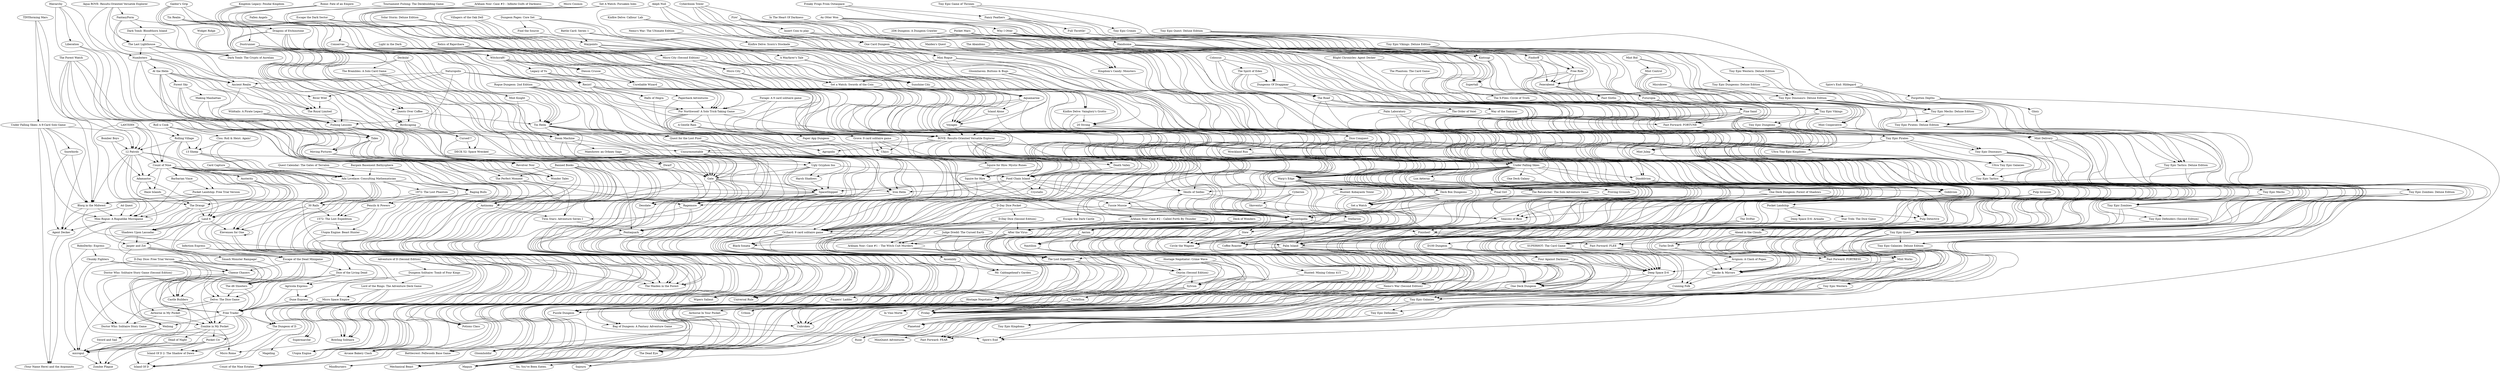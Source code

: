 digraph G {
"micropul" -> "Zombie Plague" ["weight"=0.0681062111529803]
"Dead of Night" -> "Zombie Plague" ["weight"=0.156421242816484]
"Pocket Civ" -> "Zombie Plague" ["weight"=0.0646869904939506]
"Zombie in My Pocket" -> "Zombie Plague" ["weight"=0.142125361324868]
"Sword and Sail" -> "micropul" ["weight"=0.0902054626368568]
"Dead of Night" -> "micropul" ["weight"=0.0593930782285069]
"Pocket Civ" -> "micropul" ["weight"=0.141251912910707]
"Weilong" -> "micropul" ["weight"=0.0783846152632378]
"Zombie in My Pocket" -> "micropul" ["weight"=0.158095230964312]
"Free Trader" -> "micropul" ["weight"=0.117993596919017]
"Castle Builders" -> "micropul" ["weight"=0.111084718186522]
"Cheese Chasers" -> "micropul" ["weight"=0.148034484187649]
"Chunky Fighters" -> "micropul" ["weight"=0.0919683678053148]
"RoboDerby: Express" -> "micropul" ["weight"=0.102870051933159]
"Jasper and Zot" -> "micropul" ["weight"=0.130883044899886]
"Zombie in My Pocket" -> "Dead of Night" ["weight"=0.0784642496476668]
"Pocket Civ" -> "Island Of D 2: The Shadow of Dawn" ["weight"=0.122869389677017]
"Pocket Civ" -> "Island Of D" ["weight"=0.116933239731974]
"Zombie in My Pocket" -> "Pocket Civ" ["weight"=0.130791681161445]
"Free Trader" -> "Pocket Civ" ["weight"=0.167247717359646]
"Zombie in My Pocket" -> "Island Of D 2: The Shadow of Dawn" ["weight"=0.111801001317935]
"Free Trader" -> "Zombie in My Pocket" ["weight"=0.142033357018003]
"Airborne in My Pocket" -> "Zombie in My Pocket" ["weight"=0.109011080834816]
"Delve: The Dice Game" -> "Zombie in My Pocket" ["weight"=0.151246588151587]
"D-Day Dice: Free Trial Version" -> "Zombie in My Pocket" ["weight"=0.0965672367893565]
"Escape of the Dead Minigame" -> "Zombie in My Pocket" ["weight"=0.124787652936668]
"Jasper and Zot" -> "Zombie in My Pocket" ["weight"=0.144443162209922]
"Weilong" -> "Sword and Sail" ["weight"=0.0910074497034491]
"Free Trader" -> "Weilong" ["weight"=0.104379881984661]
"Chunky Fighters" -> "Weilong" ["weight"=0.0638047196850856]
"Cheese Chasers" -> "Weilong" ["weight"=0.11963922921632]
"Free Trader" -> "Island Of D 2: The Shadow of Dawn" ["weight"=0.157371900678267]
"Free Trader" -> "The Dungeon of D" ["weight"=0.0750426460163799]
"Free Trader" -> "Island Of D" ["weight"=0.131270450669398]
"Cheese Chasers" -> "Free Trader" ["weight"=0.147955421532182]
"Dune Express" -> "Free Trader" ["weight"=0.099317311059597]
"Agricola Express" -> "Free Trader" ["weight"=0.0777645716687317]
"The d6 Shooters" -> "Free Trader" ["weight"=0.120703185197781]
"Dice of the Living Dead" -> "Free Trader" ["weight"=0.118472419905844]
"Infection Express" -> "Free Trader" ["weight"=0.116706109688543]
"D-Day Dice: Free Trial Version" -> "Free Trader" ["weight"=0.118723226958274]
"Escape of the Dead Minigame" -> "Free Trader" ["weight"=0.0714555162672129]
"Micro Space Empire" -> "Free Trader" ["weight"=0.0850507570263927]
"Lord of the Rings: The Adventure Deck Game" -> "Free Trader" ["weight"=0.0687894135266492]
"Jasper and Zot" -> "Castle Builders" ["weight"=0.0878900918012828]
"Cheese Chasers" -> "Castle Builders" ["weight"=0.144744521517962]
"Smash Monster Rampage!" -> "Castle Builders" ["weight"=0.0607211998354984]
"Land 6" -> "Castle Builders" ["weight"=0.153107204137975]
"Chunky Fighters" -> "Cheese Chasers" ["weight"=0.112061668405421]
"Escape of the Dead Minigame" -> "Cheese Chasers" ["weight"=0.0780215472655526]
"RoboDerby: Express" -> "Cheese Chasers" ["weight"=0.0716716919053522]
"Land 6" -> "Cheese Chasers" ["weight"=0.0729208535118539]
"RoboDerby: Express" -> "Chunky Fighters" ["weight"=0.0995920639768466]
"Jasper and Zot" -> "Escape of the Dead Minigame" ["weight"=0.128287010684431]
"Jasper and Zot" -> "Smash Monster Rampage!" ["weight"=0.0921952088099731]
"Shadows Upon Lassadar" -> "Jasper and Zot" ["weight"=0.116620191769155]
"Land 6" -> "Jasper and Zot" ["weight"=0.0953920692777106]
"The Draugr" -> "Jasper and Zot" ["weight"=0.0683224726904574]
"Island Of D 2: The Shadow of Dawn" -> "Island Of D" ["weight"=0.354480719791531]
"The Dungeon of D" -> "Island Of D 2: The Shadow of Dawn" ["weight"=0.213575493286291]
"The Dungeon of D" -> "Island Of D" ["weight"=0.191139517223949]
"Lord of the Rings: The Adventure Deck Game" -> "Island Of D" ["weight"=0.112590522943228]
"Lord of the Rings: The Adventure Deck Game" -> "The Dungeon of D" ["weight"=0.0686626621206708]
"Adventure of D (Second Edition)" -> "The Dungeon of D" ["weight"=0.0838908706064911]
"Delve: The Dice Game" -> "Airborne in My Pocket" ["weight"=0.0775539804447366]
"D-Day Dice: Free Trial Version" -> "Airborne in My Pocket" ["weight"=0.210377933834937]
"Airborne in My Pocket" -> "Doctor Who: Solitaire Story Game" ["weight"=0.0463719214610789]
"Delve: The Dice Game" -> "Doctor Who: Solitaire Story Game" ["weight"=0.0668659445239318]
"The d6 Shooters" -> "Delve: The Dice Game" ["weight"=0.196806323666437]
"Dice of the Living Dead" -> "Delve: The Dice Game" ["weight"=0.152952487456135]
"D-Day Dice: Free Trial Version" -> "Delve: The Dice Game" ["weight"=0.145652308179824]
"Escape of the Dead Minigame" -> "Delve: The Dice Game" ["weight"=0.134597383887147]
"D-Day Dice: Free Trial Version" -> "Doctor Who: Solitaire Story Game" ["weight"=0.0586939055374434]
"D-Day Dice: Free Trial Version" -> "The d6 Shooters" ["weight"=0.146435612408038]
"Escape of the Dead Minigame" -> "Dice of the Living Dead" ["weight"=0.169575879430992]
"Land 6" -> "Escape of the Dead Minigame" ["weight"=0.117385554833641]
"The Draugr" -> "Escape of the Dead Minigame" ["weight"=0.0734327066028212]
"Lord of the Rings: The Adventure Deck Game" -> "Micro Space Empire" ["weight"=0.123554418724152]
"Dungeon Solitaire: Tomb of Four Kings" -> "Lord of the Rings: The Adventure Deck Game" ["weight"=0.0551878452497856]
"Adventure of D (Second Edition)" -> "Dungeon Solitaire: Tomb of Four Kings" ["weight"=0.0585479912966585]
"Adventure of D (Second Edition)" -> "Mageling" ["weight"=0.0651284129256358]
"Agricola Express" -> "Dune Express" ["weight"=0.0972251283227729]
"Infection Express" -> "Dune Express" ["weight"=0.0884188114978472]
"Dice of the Living Dead" -> "Agricola Express" ["weight"=0.0625195193600333]
"Infection Express" -> "Agricola Express" ["weight"=0.104379244725039]
"Dice of the Living Dead" -> "The d6 Shooters" ["weight"=0.155345527740655]
"Infection Express" -> "The d6 Shooters" ["weight"=0.0983980287324932]
"Infection Express" -> "Dice of the Living Dead" ["weight"=0.132986545712244]
"Dungeon Solitaire: Tomb of Four Kings" -> "Micro Space Empire" ["weight"=0.0687839952047884]
"Doctor Who: Solitaire Story Game (Second Edition)" -> "Doctor Who: Solitaire Story Game" ["weight"=0.326547000045675]
"Land 6" -> "Shadows Upon Lassadar" ["weight"=0.0817123860522048]
"Land 6" -> "Elevenses for One" ["weight"=0.139205481184553]
"The Draugr" -> "Land 6" ["weight"=0.126100627517896]
"Austerity" -> "Land 6" ["weight"=0.119545810327823]
"Adamastor" -> "Land 6" ["weight"=0.0821048572794425]
"Count of Nine" -> "Land 6" ["weight"=0.107915424644763]
"12 Patrols" -> "Land 6" ["weight"=0.118378015980116]
"Haze Islands" -> "The Draugr" ["weight"=0.0623645506799679]
"The Draugr" -> "Shadows Upon Lassadar" ["weight"=0.146821604993763]
"Adamastor" -> "The Draugr" ["weight"=0.117761664707524]
"Count of Nine" -> "The Draugr" ["weight"=0.0974024701738967]
"Austerity" -> "Shadows Upon Lassadar" ["weight"=0.0873804606554983]
"Count of Nine" -> "Shadows Upon Lassadar" ["weight"=0.0681647318692585]
"Elevenses for One" -> "Bowling Solitaire" ["weight"=0.213179491974625]
"Elevenses for One" -> "Bowling Solitaire" ["weight"=0.140568048778554]
"30 Rails" -> "Bowling Solitaire" ["weight"=0.146927682212252]
"Ada Lovelace: Consulting Mathematician" -> "Bowling Solitaire" ["weight"=0.132129143298991]
"Card Capture" -> "Bowling Solitaire" ["weight"=0.0812225561036153]
"Elevenses for One" -> "Elevenses for One" ["weight"=0.133963408205804]
"30 Rails" -> "Elevenses for One" ["weight"=0.090788556086116]
"Ada Lovelace: Consulting Mathematician" -> "Elevenses for One" ["weight"=0.0918158655047067]
"Count of Nine" -> "Elevenses for One" ["weight"=0.138490873749374]
"12 Patrols" -> "Elevenses for One" ["weight"=0.120371899131645]
"30 Rails" -> "Utopia Engine" ["weight"=0.138942253667895]
"30 Rails" -> "1572: The Lost Expedition" ["weight"=0.117128435157763]
"Raging Bulls" -> "30 Rails" ["weight"=0.221077792085141]
"Ada Lovelace: Consulting Mathematician" -> "30 Rails" ["weight"=0.185093766759827]
"12 Patrols" -> "30 Rails" ["weight"=0.0864527920465693]
"13 Sheep" -> "30 Rails" ["weight"=0.151142267710393]
"Rolling Village" -> "30 Rails" ["weight"=0.11993995384078]
"Ada Lovelace: Consulting Mathematician" -> "Utopia Engine" ["weight"=0.133773439905372]
"Ada Lovelace: Consulting Mathematician" -> "Raging Bulls" ["weight"=0.227377474287562]
"Ada Lovelace: Consulting Mathematician" -> "1572: The Lost Expedition" ["weight"=0.0989912806791026]
"Ada Lovelace: Consulting Mathematician" -> "Pencils & Powers" ["weight"=0.120945284276871]
"Ada Lovelace: Consulting Mathematician" -> "1972: The Lost Phantom" ["weight"=0.0820842529986622]
"Count of Nine" -> "Ada Lovelace: Consulting Mathematician" ["weight"=0.139144103098908]
"Bargain Basement Bathysphere" -> "Ada Lovelace: Consulting Mathematician" ["weight"=0.117485729771728]
"Card Capture" -> "Ada Lovelace: Consulting Mathematician" ["weight"=0.055984743562706]
"13 Sheep" -> "Ada Lovelace: Consulting Mathematician" ["weight"=0.168753425318436]
"Rolling Village" -> "Ada Lovelace: Consulting Mathematician" ["weight"=0.0974162267395164]
"Clou: Roll & Heist. Again!" -> "Ada Lovelace: Consulting Mathematician" ["weight"=0.0548250778795143]
"Roll n Cook" -> "Ada Lovelace: Consulting Mathematician" ["weight"=0.191699362438334]
"Quest Calendar: The Gates of Terralon" -> "Ada Lovelace: Consulting Mathematician" ["weight"=0.050244628060945]
"Austerity" -> "Supermarché" ["weight"=0.0942672252304821]
"Count of Nine" -> "Austerity" ["weight"=0.0684348364369872]
"Adamastor" -> "Haze Islands" ["weight"=0.15663507197496]
"Bomber Boys" -> "Adamastor" ["weight"=0.0879179159513358]
"Count of Nine" -> "Adamastor" ["weight"=0.126567750444413]
"12 Patrols" -> "Adamastor" ["weight"=0.124257435308104]
"Count of Nine" -> "Haze Islands" ["weight"=0.114967543749427]
"Count of Nine" -> "Mini Rogue: A Roguelike Microgame" ["weight"=0.147983753812819]
"Count of Nine" -> "Pocket Landship: Free Trial Version" ["weight"=0.139580153229287]
"Rolling Village" -> "Count of Nine" ["weight"=0.139881172149122]
"Count of Nine" -> "Micro Rome" ["weight"=0.157666361731325]
"LANTERN" -> "Count of Nine" ["weight"=0.0975232304902342]
"Count of Nine" -> "Supermarché" ["weight"=0.122286340241165]
"Count of Nine" -> "Barbarian Vince" ["weight"=0.0949366390589337]
"Count of Nine" -> "The Maiden in the Forest" ["weight"=0.137431084803458]
"Count of Nine" -> "Blorg in the Midwest" ["weight"=0.223004873267931]
"12 Patrols" -> "Count of Nine" ["weight"=0.238015726421186]
"The Forest Watch" -> "Count of Nine" ["weight"=0.19668694646354]
"12 Patrols" -> "Mini Rogue: A Roguelike Microgame" ["weight"=0.133417092350793]
"Rolling Village" -> "12 Patrols" ["weight"=0.0914812543547142]
"12 Patrols" -> "Micro Rome" ["weight"=0.113376535638817]
"Bomber Boys" -> "12 Patrols" ["weight"=0.0821626737139742]
"LANTERN" -> "12 Patrols" ["weight"=0.116413268624921]
"Under Falling Skies: A 9-Card Solo Game" -> "12 Patrols" ["weight"=0.158713822618691]
"TINYforming Mars" -> "12 Patrols" ["weight"=0.088227484065868]
"12 Patrols" -> "Blorg in the Midwest" ["weight"=0.109352037814396]
"The Forest Watch" -> "12 Patrols" ["weight"=0.153879360537248]
"Hostage Negotiator" -> "Friday" ["weight"=0.267487754805262]
"Castellion" -> "Friday" ["weight"=0.202232278606322]
"Sylvion" -> "Friday" ["weight"=0.22861780973221]
"Onirim (Second Edition)" -> "Friday" ["weight"=0.321288200785216]
"One Deck Dungeon" -> "Friday" ["weight"=0.255113061165224]
"Deep Space D-6" -> "Friday" ["weight"=0.186639173481015]
"Nemo's War (Second Edition)" -> "Friday" ["weight"=0.195511202406981]
"Coffee Roaster" -> "Friday" ["weight"=0.215619539144956]
"Four Against Darkness" -> "Friday" ["weight"=0.0758187030978337]
"Hostage Negotiator: Crime Wave" -> "Friday" ["weight"=0.0931807546245382]
"Mint Works" -> "Friday" ["weight"=0.176637344872083]
"The Lost Expedition" -> "Friday" ["weight"=0.236345551963831]
"One Deck Dungeon: Forest of Shadows" -> "Friday" ["weight"=0.132419701402069]
"Fast Forward: FLEE" -> "Friday" ["weight"=0.123604916857081]
"Finished!" -> "Friday" ["weight"=0.208415743992361]
"After the Virus" -> "Friday" ["weight"=0.167155931528923]
"D-Day Dice (Second Edition)" -> "Friday" ["weight"=0.101245702590616]
"Palm Island" -> "Friday" ["weight"=0.227238902450388]
"Sprawlopolis" -> "Friday" ["weight"=0.256436078645779]
"Fire!" -> "Friday" ["weight"=0.110411073139985]
"Under Falling Skies" -> "Friday" ["weight"=0.253657706670583]
"Hostage Negotiator" -> "Airborne In Your Pocket" ["weight"=0.0504251208325794]
"Sylvion" -> "Hostage Negotiator" ["weight"=0.153527229610869]
"Onirim (Second Edition)" -> "Hostage Negotiator" ["weight"=0.187076967520758]
"Hostage Negotiator: Crime Wave" -> "Hostage Negotiator" ["weight"=0.332109381760507]
"The Lost Expedition" -> "Hostage Negotiator" ["weight"=0.201464316331642]
"Arkham Noir: Case #1 – The Witch Cult Murders" -> "Hostage Negotiator" ["weight"=0.151874354340242]
"After the Virus" -> "Hostage Negotiator" ["weight"=0.165653823246969]
"D-Day Dice (Second Edition)" -> "Hostage Negotiator" ["weight"=0.138309354207679]
"Judge Dredd: The Cursed Earth" -> "Hostage Negotiator" ["weight"=0.0734587279369759]
"D-Day Dice Pocket" -> "Hostage Negotiator" ["weight"=0.0766319469110281]
"Castellion" -> "Urbion" ["weight"=0.23356882878305]
"Sylvion" -> "Castellion" ["weight"=0.533019171188066]
"Onirim (Second Edition)" -> "Castellion" ["weight"=0.32824409555497]
"Nautilion" -> "Castellion" ["weight"=0.514301406004057]
"Aerion" -> "Castellion" ["weight"=0.390472686046591]
"Stellarion" -> "Castellion" ["weight"=0.28441518561061]
"Sylvion" -> "Urbion" ["weight"=0.230200296947052]
"Onirim (Second Edition)" -> "Sylvion" ["weight"=0.342907416593979]
"Hostage Negotiator: Crime Wave" -> "Sylvion" ["weight"=0.0783409268177251]
"Nautilion" -> "Sylvion" ["weight"=0.467906310918864]
"Aerion" -> "Sylvion" ["weight"=0.360075158001816]
"Sprawlopolis" -> "Onirim (Second Edition)" ["weight"=0.211708328622417]
"Nautilion" -> "Onirim (Second Edition)" ["weight"=0.306863183862831]
"The Lost Expedition" -> "Onirim (Second Edition)" ["weight"=0.176927725264008]
"Deep Space D-6" -> "One Deck Dungeon" ["weight"=0.202495324225969]
"One Deck Dungeon" -> "Tiny Epic Galaxies" ["weight"=0.207799335320465]
"Four Against Darkness" -> "One Deck Dungeon" ["weight"=0.114235052609263]
"Tiny Epic Quest" -> "One Deck Dungeon" ["weight"=0.176998608623365]
"One Deck Dungeon: Forest of Shadows" -> "One Deck Dungeon" ["weight"=0.389154345909712]
"D100 Dungeon" -> "One Deck Dungeon" ["weight"=0.0747544076784123]
"Palm Island" -> "One Deck Dungeon" ["weight"=0.194995830989378]
"Maiden's Quest" -> "One Deck Dungeon" ["weight"=0.0944875557700581]
"Goblivion" -> "One Deck Dungeon" ["weight"=0.0879204221271385]
"One Deck Galaxy" -> "One Deck Dungeon" ["weight"=0.117623021168055]
"Under Falling Skies" -> "One Deck Dungeon" ["weight"=0.203517338749473]
"Deep Space D-6" -> "Tiny Epic Galaxies" ["weight"=0.148380552169147]
"Star Trek: The Dice Game" -> "Deep Space D-6" ["weight"=0.0870657818430866]
"Four Against Darkness" -> "Deep Space D-6" ["weight"=0.105386396465522]
"Mint Works" -> "Deep Space D-6" ["weight"=0.147141352590926]
"SUPERHOT: The Card Game" -> "Deep Space D-6" ["weight"=0.11922673088509]
"Pocket Mars" -> "Deep Space D-6" ["weight"=0.0956554839864115]
"Deep Space D-6: Armada" -> "Deep Space D-6" ["weight"=0.13481027263045]
"Pulp Detective" -> "Deep Space D-6" ["weight"=0.110156129668407]
"D100 Dungeon" -> "Deep Space D-6" ["weight"=0.074039608999441]
"Blight Chronicles: Agent Decker" -> "Deep Space D-6" ["weight"=0.0676643306891121]
"Pocket Landship" -> "Deep Space D-6" ["weight"=0.135633083063888]
"Pulp Invasion" -> "Deep Space D-6" ["weight"=0.0735232189160864]
"The Drifter" -> "Deep Space D-6" ["weight"=0.0490291474096132]
"Coffee Roaster" -> "Nemo's War (Second Edition)" ["weight"=0.175519771583296]
"Under Falling Skies" -> "Nemo's War (Second Edition)" ["weight"=0.205564005591807]
"Sprawlopolis" -> "Coffee Roaster" ["weight"=0.223526226506798]
"Finished!" -> "Coffee Roaster" ["weight"=0.160318133814831]
"Lux Aeterna" -> "Coffee Roaster" ["weight"=0.15311250445564]
"Fire!" -> "Coffee Roaster" ["weight"=0.104241818804754]
"Under Falling Skies" -> "Coffee Roaster" ["weight"=0.227824231189956]
"D100 Dungeon" -> "Four Against Darkness" ["weight"=0.212917789839309]
"The Drifter" -> "Four Against Darkness" ["weight"=0.0570728408074641]
"2D6 Dungeon: A Dungeon Crawler" -> "Four Against Darkness" ["weight"=0.0950398519572501]
"Mint Works" -> "Tiny Epic Galaxies" ["weight"=0.204335851501491]
"Tiny Epic Quest" -> "Mint Works" ["weight"=0.170821827610547]
"SUPERHOT: The Card Game" -> "Mint Works" ["weight"=0.0963658209886725]
"Pocket Mars" -> "Mint Works" ["weight"=0.113481843645283]
"Mint Delivery" -> "Mint Works" ["weight"=0.432817818850841]
"Palm Island" -> "Mint Works" ["weight"=0.169128582776489]
"Microbrew" -> "Mint Works" ["weight"=0.0695513952044099]
"Mint Cooperative" -> "Mint Works" ["weight"=0.223609695334016]
"Mint Control" -> "Mint Works" ["weight"=0.17100918882239]
"Sprawlopolis" -> "The Lost Expedition" ["weight"=0.213483850428325]
"Arkham Noir: Case #1 – The Witch Cult Murders" -> "The Lost Expedition" ["weight"=0.146567087813096]
"Escape the Dark Castle" -> "The Lost Expedition" ["weight"=0.0958038279926577]
"After the Virus" -> "The Lost Expedition" ["weight"=0.143897998868932]
"Palm Island" -> "The Lost Expedition" ["weight"=0.197315268232004]
"Judge Dredd: The Cursed Earth" -> "The Lost Expedition" ["weight"=0.0922200692737881]
"Arkham Noir: Case #2 – Called Forth By Thunder" -> "The Lost Expedition" ["weight"=0.0958754680866087]
"Escape the Dark Sector" -> "The Lost Expedition" ["weight"=0.0634492628444121]
"One Deck Galaxy" -> "One Deck Dungeon: Forest of Shadows" ["weight"=0.119678780802809]
"Under Falling Skies" -> "One Deck Dungeon: Forest of Shadows" ["weight"=0.129872310399327]
"Fast Forward: FLEE" -> "Fast Forward: FEAR" ["weight"=0.388601240317112]
"Fast Forward: FLEE" -> "Fast Forward: FORTRESS" ["weight"=0.381810787388506]
"Finished!" -> "Fast Forward: FLEE" ["weight"=0.231914806138224]
"Fast Forward: FORTUNE" -> "Fast Forward: FLEE" ["weight"=0.263526157216633]
"Fine Sand" -> "Fast Forward: FLEE" ["weight"=0.195195868321578]
"Fire!" -> "Fast Forward: FLEE" ["weight"=0.208423139924263]
"Sprawlopolis" -> "Finished!" ["weight"=0.150344646688292]
"Fine Sand" -> "Finished!" ["weight"=0.178470177396029]
"Fire!" -> "Finished!" ["weight"=0.233495955353326]
"After the Virus" -> "Arkham Noir: Case #1 – The Witch Cult Murders" ["weight"=0.144250122005673]
"D-Day Dice (Second Edition)" -> "After the Virus" ["weight"=0.129459571596331]
"D-Day Dice Pocket" -> "After the Virus" ["weight"=0.0624944857398199]
"Arkham Noir: Case #2 – Called Forth By Thunder" -> "After the Virus" ["weight"=0.0938441422751441]
"Deck of Wonders" -> "After the Virus" ["weight"=0.0690264227970277]
"Arkham Noir: Case #3 – Infinite Gulfs of Darkness" -> "After the Virus" ["weight"=0.0757424454319267]
"D-Day Dice (Second Edition)" -> "Airborne In Your Pocket" ["weight"=0.159114076963068]
"D-Day Dice Pocket" -> "D-Day Dice (Second Edition)" ["weight"=0.289640936151657]
"Sprawlopolis" -> "Palm Island" ["weight"=0.268392989396681]
"Palm Island" -> "Planetoid" ["weight"=0.0724398618311892]
"Maiden's Quest" -> "Palm Island" ["weight"=0.134833769364622]
"Goblivion" -> "Palm Island" ["weight"=0.101851684575146]
"Orchard: 9 card solitaire game" -> "Palm Island" ["weight"=0.235596605405984]
"Micro City" -> "Palm Island" ["weight"=0.0475485564466155]
"Dinoblivion" -> "Palm Island" ["weight"=0.0772938073662279]
"Micro City (Second Edition)" -> "Palm Island" ["weight"=0.103004683569198]
"Under Falling Skies" -> "Palm Island" ["weight"=0.218933250976817]
"Palm Laboratory" -> "Palm Island" ["weight"=0.113838731634362]
"Sprawlopolis" -> "Maquis" ["weight"=0.22345763530686]
"Sprawlopolis" -> "Circle the Wagons" ["weight"=0.350976543446057]
"Sprawlopolis" -> "Orchard: 9 card solitaire game" ["weight"=0.270913034160848]
"Tussie Mussie" -> "Sprawlopolis" ["weight"=0.350945641992031]
"Micro City (Second Edition)" -> "Sprawlopolis" ["weight"=0.106941092104331]
"Final Girl" -> "Sprawlopolis" ["weight"=0.159493412039664]
"Escape the Dark Sector" -> "Sprawlopolis" ["weight"=0.0563619857220378]
"Lux Aeterna" -> "Sprawlopolis" ["weight"=0.145865717938498]
"Squire for Hire" -> "Sprawlopolis" ["weight"=0.136903769665056]
"Warp's Edge" -> "Sprawlopolis" ["weight"=0.203377222140854]
"Skulls of Sedlec" -> "Sprawlopolis" ["weight"=0.307687423944003]
"Under Falling Skies" -> "Sprawlopolis" ["weight"=0.296954731842868]
"Relics of Rajavihara" -> "Sprawlopolis" ["weight"=0.0699844755160479]
"Food Chain Island" -> "Sprawlopolis" ["weight"=0.345558668790622]
"Agropolis" -> "Sprawlopolis" ["weight"=0.379329919839585]
"Aleph Null" -> "Sprawlopolis" ["weight"=0.0876769028704531]
"For Northwood! A Solo Trick-Taking Game" -> "Sprawlopolis" ["weight"=0.230162952281877]
"Paperback Adventures" -> "Sprawlopolis" ["weight"=0.108118977000351]
"ROVE: Results-Oriented Versatile Explorer" -> "Sprawlopolis" ["weight"=0.277697650825057]
"Voyages" -> "Sprawlopolis" ["weight"=0.154316718031455]
"Resist!" -> "Sprawlopolis" ["weight"=0.171221320627536]
"Island Alone" -> "Sprawlopolis" ["weight"=0.0476915613251625]
"Aquamarine" -> "Sprawlopolis" ["weight"=0.109424039311975]
"Fire!" -> "Fast Forward: FORTUNE" ["weight"=0.189385917741993]
"Fire!" -> "Fine Sand" ["weight"=0.190990472757232]
"Under Falling Skies" -> "Maquis" ["weight"=0.233320023909628]
"Under Falling Skies" -> "Unbroken" ["weight"=0.126277764931352]
"Under Falling Skies" -> "Black Sonata" ["weight"=0.201386902742679]
"Under Falling Skies" -> "Orchard: 9 card solitaire game" ["weight"=0.210990055612209]
"Under Falling Skies" -> "Proving Grounds" ["weight"=0.133767866070208]
"Under Falling Skies" -> "Lux Aeterna" ["weight"=0.132537359564997]
"Under Falling Skies" -> "Warp's Edge" ["weight"=0.313166007372386]
"Under Falling Skies" -> "Set a Watch" ["weight"=0.158114284707677]
"Under Falling Skies" -> "Goblivion" ["weight"=0.0761814493482991]
"Under Falling Skies" -> "The Dead Eye" ["weight"=0.067648251306497]
"Under Falling Skies" -> "One Deck Galaxy" ["weight"=0.0818676918670781]
"Under Falling Skies" -> "Dinoblivion" ["weight"=0.0626351097031181]
"Under Falling Skies" -> "Final Girl" ["weight"=0.229465046993781]
"Under Falling Skies" -> "The Ratcatcher: The Solo Adventure Game" ["weight"=0.0862149397072389]
"Under Falling Skies" -> "So, You've Been Eaten." ["weight"=0.105797644204929]
"Mini Rogue" -> "Under Falling Skies" ["weight"=0.167504270407764]
"One Card Dungeon" -> "Under Falling Skies" ["weight"=0.0750832591700422]
"The Road" -> "Under Falling Skies" ["weight"=0.0605331189612531]
"Aleph Null" -> "Under Falling Skies" ["weight"=0.0931480272262705]
"Nemo's War: The Ultimate Edition" -> "Under Falling Skies" ["weight"=0.0703157350691313]
"Wreckland Run" -> "Under Falling Skies" ["weight"=0.117491441991738]
"Palm Laboratory" -> "Under Falling Skies" ["weight"=0.0571357558740722]
"20 Strong" -> "Under Falling Skies" ["weight"=0.155829847129546]
"Gloomhaven: Buttons & Bugs" -> "Under Falling Skies" ["weight"=0.121990762830246]
"Utopia Engine: Beast Hunter" -> "Utopia Engine" ["weight"=0.268193323443886]
"1572: The Lost Expedition" -> "Utopia Engine" ["weight"=0.107181174761798]
"Raging Bulls" -> "Utopia Engine" ["weight"=0.125054652121238]
"Pencils & Powers" -> "Utopia Engine" ["weight"=0.0981181256219939]
"Bargain Basement Bathysphere" -> "Utopia Engine" ["weight"=0.100625695176351]
"1572: The Lost Expedition" -> "Utopia Engine: Beast Hunter" ["weight"=0.100812118793744]
"Pencils & Powers" -> "Utopia Engine: Beast Hunter" ["weight"=0.0845923880735118]
"Pencils & Powers" -> "1572: The Lost Expedition" ["weight"=0.0996150537603478]
"1972: The Lost Phantom" -> "1572: The Lost Expedition" ["weight"=0.236779859045165]
"Bargain Basement Bathysphere" -> "Raging Bulls" ["weight"=0.09321042328271]
"13 Sheep" -> "Raging Bulls" ["weight"=0.203678325261897]
"Quest Calendar: The Gates of Terralon" -> "Raging Bulls" ["weight"=0.0324937932703541]
"1972: The Lost Phantom" -> "Pencils & Powers" ["weight"=0.0604066917264163]
"Aerion" -> "Urbion" ["weight"=0.158670069721035]
"Aerion" -> "Nautilion" ["weight"=0.484974855061053]
"Stellarion" -> "Aerion" ["weight"=0.331326949784266]
"Skoventyr" -> "Aerion" ["weight"=0.129137751567292]
"Cyberion" -> "Aerion" ["weight"=0.232947981315144]
"Stellarion" -> "Nautilion" ["weight"=0.32257381079977]
"Cyberion" -> "Nautilion" ["weight"=0.215193125835148]
"Skoventyr" -> "Stellarion" ["weight"=0.156056493712162]
"Cyberion" -> "Stellarion" ["weight"=0.367399081080761]
"Dwarf" -> "Wipers Salient" ["weight"=0.0687474628754907]
"Desolate" -> "Wipers Salient" ["weight"=0.140515047124507]
"Maeshowe: an Orkney Saga" -> "Wipers Salient" ["weight"=0.102638095343248]
"Deckula!" -> "Wipers Salient" ["weight"=0.109212378992353]
"Maeshowe: an Orkney Saga" -> "Dwarf" ["weight"=0.17098386037909]
"Widget Ridge" -> "Dwarf" ["weight"=0.0594988202898753]
"Iron Helm" -> "Desolate" ["weight"=0.256291894113157]
"Gate" -> "Desolate" ["weight"=0.269536733552281]
"Maeshowe: an Orkney Saga" -> "Desolate" ["weight"=0.0748717187916291]
"Doom Machine" -> "Desolate" ["weight"=0.172418457552557]
"Deckula!" -> "Desolate" ["weight"=0.116613111993155]
"Tin Helm" -> "Desolate" ["weight"=0.196071591041096]
"Doom Machine" -> "Maeshowe: an Orkney Saga" ["weight"=0.0766857920691803]
"Deckula!" -> "Gate" ["weight"=0.126305291617326]
"Deckula!" -> "Doom Machine" ["weight"=0.117541331294599]
"Deckula!" -> "The Brambles: A Solo Card Game" ["weight"=0.183054651044308]
"Tiny Epic Galaxies" -> "Tiny Epic Defenders" ["weight"=0.213216793247749]
"Pocket Mars" -> "Tiny Epic Galaxies" ["weight"=0.111720401813525]
"Tiny Epic Galaxies" -> "Tiny Epic Kingdoms" ["weight"=0.294497898945108]
"Tiny Epic Western" -> "Tiny Epic Galaxies" ["weight"=0.267239022575234]
"Tiny Epic Quest" -> "Tiny Epic Galaxies" ["weight"=0.31677155997344]
"Mint Delivery" -> "Tiny Epic Galaxies" ["weight"=0.135389436144616]
"Microbrew" -> "Tiny Epic Galaxies" ["weight"=0.0522809683399235]
"Tiny Epic Zombies" -> "Tiny Epic Galaxies" ["weight"=0.246020555644105]
"Tiny Epic Dinosaurs" -> "Tiny Epic Galaxies" ["weight"=0.213935257978462]
"Pocket Landship" -> "Star Trek: The Dice Game" ["weight"=0.0497151866913363]
"Pocket Mars" -> "SUPERHOT: The Card Game" ["weight"=0.136472221874189]
"Pulp Detective" -> "SUPERHOT: The Card Game" ["weight"=0.0750034497814221]
"Blight Chronicles: Agent Decker" -> "SUPERHOT: The Card Game" ["weight"=0.08608791688642]
"Pocket Landship" -> "Deep Space D-6: Armada" ["weight"=0.0461304552071492]
"Blight Chronicles: Agent Decker" -> "Pulp Detective" ["weight"=0.09440691677694]
"Pocket Landship" -> "Pulp Detective" ["weight"=0.0785106104115401]
"Pulp Invasion" -> "Pulp Detective" ["weight"=0.157001060143666]
"The Phantom: The Card Game" -> "Pulp Detective" ["weight"=0.0653662761272079]
"The Drifter" -> "D100 Dungeon" ["weight"=0.0866907970667109]
"2D6 Dungeon: A Dungeon Crawler" -> "D100 Dungeon" ["weight"=0.119570501445539]
"Pulp Invasion" -> "Pocket Landship" ["weight"=0.0847889281923646]
"2D6 Dungeon: A Dungeon Crawler" -> "The Drifter" ["weight"=0.0759777242316779]
"Rolling Village" -> "13 Sheep" ["weight"=0.19974386906788]
"Clou: Roll & Heist. Again!" -> "13 Sheep" ["weight"=0.0630904824662531]
"Roll n Cook" -> "13 Sheep" ["weight"=0.155053147239649]
"Roll n Cook" -> "Rolling Village" ["weight"=0.183877545153425]
"LANTERN" -> "Rolling Village" ["weight"=0.188287458743783]
"Roll n Cook" -> "Clou: Roll & Heist. Again!" ["weight"=0.0924355779957495]
"Tournament Fishing: The Deckbuilding Game" -> "Unbroken" ["weight"=0.0470475426333938]
"Set a Watch" -> "Unbroken" ["weight"=0.147126007362083]
"Deck Box Dungeons" -> "Unbroken" ["weight"=0.098129490765695]
"The Ratcatcher: The Solo Adventure Game" -> "Unbroken" ["weight"=0.0905982847431324]
"Warp's Edge" -> "Unbroken" ["weight"=0.162953047706883]
"Mr. Cabbagehead's Garden" -> "Maquis" ["weight"=0.136212582488252]
"Black Sonata" -> "Maquis" ["weight"=0.316210420413824]
"Orchard: 9 card solitaire game" -> "Maquis" ["weight"=0.237095456717825]
"Hunted: Mining Colony 415" -> "Maquis" ["weight"=0.0693050353453208]
"Hunted: Kobayashi Tower" -> "Maquis" ["weight"=0.0871331115746022]
"Warp's Edge" -> "Maquis" ["weight"=0.217971541059485]
"Mini Rogue" -> "Maquis" ["weight"=0.150682699791559]
"One Card Dungeon" -> "Maquis" ["weight"=0.077007832757676]
"For Northwood! A Solo Trick-Taking Game" -> "Maquis" ["weight"=0.206669951334902]
"Halls of Hegra" -> "Maquis" ["weight"=0.114697047791521]
"Resist!" -> "Maquis" ["weight"=0.216924245406826]
"Legacy of Yu" -> "Maquis" ["weight"=0.157966070228113]
"Stew" -> "Circle the Wagons" ["weight"=0.226944655058789]
"Tussie Mussie" -> "Circle the Wagons" ["weight"=0.318246912985987]
"Handsome" -> "Circle the Wagons" ["weight"=0.142617058603168]
"Circle the Wagons" -> "In Vino Morte" ["weight"=0.134572847418972]
"Seasons of Rice" -> "Circle the Wagons" ["weight"=0.237058667915436]
"An Otter Won" -> "Circle the Wagons" ["weight"=0.150095646127474]
"Skulls of Sedlec" -> "Circle the Wagons" ["weight"=0.282767044193836]
"Orchard: 9 card solitaire game" -> "Black Sonata" ["weight"=0.261851386221442]
"Orchard: 9 card solitaire game" -> "Mr. Cabbagehead's Garden" ["weight"=0.168124887212702]
"Orchard: 9 card solitaire game" -> "Assembly" ["weight"=0.0639447097795292]
"Fallen Angels" -> "Orchard: 9 card solitaire game" ["weight"=0.0466253907537552]
"Micro City" -> "Orchard: 9 card solitaire game" ["weight"=0.0596678149714711]
"Crystallo" -> "Orchard: 9 card solitaire game" ["weight"=0.169184219746081]
"Micro City (Second Edition)" -> "Orchard: 9 card solitaire game" ["weight"=0.115612864359684]
"Squire for Hire" -> "Orchard: 9 card solitaire game" ["weight"=0.141233279916732]
"Squire for Hire: Mystic Runes" -> "Orchard: 9 card solitaire game" ["weight"=0.0858939440854998]
"Relics of Rajavihara" -> "Orchard: 9 card solitaire game" ["weight"=0.0744997866543105]
"Food Chain Island" -> "Orchard: 9 card solitaire game" ["weight"=0.246923887932195]
"Agropolis" -> "Orchard: 9 card solitaire game" ["weight"=0.190185660592263]
"Grove: 9 card solitaire game" -> "Orchard: 9 card solitaire game" ["weight"=0.337025553842424]
"For Northwood! A Solo Trick-Taking Game" -> "Orchard: 9 card solitaire game" ["weight"=0.229800038670305]
"Forage: A 9 card solitaire game" -> "Orchard: 9 card solitaire game" ["weight"=0.198924030387716]
"Food Chain Island" -> "Tussie Mussie" ["weight"=0.281059261583549]
"Tussie Mussie" -> "Stew" ["weight"=0.204636412515326]
"Tussie Mussie" -> "In Vino Morte" ["weight"=0.180303406058229]
"Tussie Mussie" -> "Seasons of Rice" ["weight"=0.266443754675048]
"Skulls of Sedlec" -> "Tussie Mussie" ["weight"=0.325993980596732]
"Micro City (Second Edition)" -> "Micro City" ["weight"=0.107418449546275]
"Micro Cosmos" -> "Micro City (Second Edition)" ["weight"=0.0861368910945111]
"Warp's Edge" -> "Final Girl" ["weight"=0.204351154961415]
"20 Strong" -> "Final Girl" ["weight"=0.172630803733432]
"Kinfire Delve: Vainglory's Grotto" -> "Final Girl" ["weight"=0.100188003809153]
"Gloomhaven: Buttons & Bugs" -> "Final Girl" ["weight"=0.114855529979497]
"Escape the Dark Sector" -> "Escape the Dark Castle" ["weight"=0.233153109168466]
"Lux Aeterna" -> "The Dead Eye" ["weight"=0.0873163287832885]
"Aleph Null" -> "Lux Aeterna" ["weight"=0.213927363171513]
"Squire for Hire: Mystic Runes" -> "Squire for Hire" ["weight"=0.488761389916249]
"Relics of Rajavihara" -> "Squire for Hire" ["weight"=0.087798330148975]
"Agropolis" -> "Squire for Hire" ["weight"=0.117352433830769]
"Warp's Edge" -> "Proving Grounds" ["weight"=0.185286221932058]
"Warp's Edge" -> "Set a Watch" ["weight"=0.171492523731284]
"Warp's Edge" -> "Deck Box Dungeons" ["weight"=0.0697221001752242]
"Warp's Edge" -> "The Ratcatcher: The Solo Adventure Game" ["weight"=0.0930257657609612]
"Warp's Edge" -> "So, You've Been Eaten." ["weight"=0.0909640950422981]
"Warp's Edge" -> "Hunted: Mining Colony 415" ["weight"=0.0657868236155613]
"Warp's Edge" -> "Hunted: Kobayashi Tower" ["weight"=0.072409169042152]
"Set a Watch: Swords of the Coin" -> "Warp's Edge" ["weight"=0.130847769240278]
"Mini Rogue" -> "Warp's Edge" ["weight"=0.172053438981936]
"Nemo's War: The Ultimate Edition" -> "Warp's Edge" ["weight"=0.0706769146122388]
"Wreckland Run" -> "Warp's Edge" ["weight"=0.229186344372412]
"Dice Conquest" -> "Warp's Edge" ["weight"=0.0582234436129713]
"Set A Watch: Forsaken Isles" -> "Warp's Edge" ["weight"=0.0514609339097805]
"20 Strong" -> "Warp's Edge" ["weight"=0.185569474389085]
"Kinfire Delve: Vainglory's Grotto" -> "Warp's Edge" ["weight"=0.0982795411451298]
"Kinfire Delve: Scorn's Stockade" -> "Warp's Edge" ["weight"=0.0727705918658391]
"Food Chain Island" -> "Skulls of Sedlec" ["weight"=0.373541812382451]
"ROVE: Results-Oriented Versatile Explorer" -> "Skulls of Sedlec" ["weight"=0.30018718896892]
"Skulls of Sedlec" -> "Seasons of Rice" ["weight"=0.22745557093116]
"An Otter Won" -> "Skulls of Sedlec" ["weight"=0.172871726757112]
"Voyages" -> "Skulls of Sedlec" ["weight"=0.126795482594459]
"Food Chain Island" -> "Crystallo" ["weight"=0.140084393006704]
"Food Chain Island" -> "Pentaquark" ["weight"=0.183975639327082]
"Food Chain Island" -> "Ragemore" ["weight"=0.259345051012451]
"Food Chain Island" -> "SpaceShipped" ["weight"=0.290525359537119]
"Agropolis" -> "Food Chain Island" ["weight"=0.312813150330967]
"Ukiyo" -> "Food Chain Island" ["weight"=0.125363831513378]
"Death Valley" -> "Food Chain Island" ["weight"=0.278386110604134]
"Ugly Gryphon Inn" -> "Food Chain Island" ["weight"=0.415030091785096]
"Paper App Dungeon" -> "Food Chain Island" ["weight"=0.0418313644392509]
"Grove: 9 card solitaire game" -> "Food Chain Island" ["weight"=0.2363237125973]
"Unsurmountable" -> "Food Chain Island" ["weight"=0.403106228711197]
"A Gentle Rain" -> "Food Chain Island" ["weight"=0.15533892931211]
"For Northwood! A Solo Trick-Taking Game" -> "Food Chain Island" ["weight"=0.255243785317179]
"ROVE: Results-Oriented Versatile Explorer" -> "Food Chain Island" ["weight"=0.388920286222125]
"Fishing Lessons" -> "Food Chain Island" ["weight"=0.255075843047759]
"Naturopolis" -> "Food Chain Island" ["weight"=0.218011262782972]
"Agropolis" -> "Squire for Hire: Mystic Runes" ["weight"=0.0910865822682132]
"ROVE: Results-Oriented Versatile Explorer" -> "Agropolis" ["weight"=0.261591902021074]
"Naturopolis" -> "Agropolis" ["weight"=0.315296998890465]
"Aleph Null" -> "The Dead Eye" ["weight"=0.0709867953637119]
"Resist!" -> "For Northwood! A Solo Trick-Taking Game" ["weight"=0.21815323965716]
"For Northwood! A Solo Trick-Taking Game" -> "Grove: 9 card solitaire game" ["weight"=0.280436680235447]
"For Northwood! A Solo Trick-Taking Game" -> "A Gentle Rain" ["weight"=0.174284698465514]
"Paperback Adventures" -> "For Northwood! A Solo Trick-Taking Game" ["weight"=0.122392912546425]
"Legacy of Yu" -> "For Northwood! A Solo Trick-Taking Game" ["weight"=0.202178731485956]
"Unreliable Wizard" -> "For Northwood! A Solo Trick-Taking Game" ["weight"=0.122253304862056]
"Forage: A 9 card solitaire game" -> "For Northwood! A Solo Trick-Taking Game" ["weight"=0.172885701292843]
"Witchcraft!" -> "For Northwood! A Solo Trick-Taking Game" ["weight"=0.177582913613972]
"Conservas" -> "For Northwood! A Solo Trick-Taking Game" ["weight"=0.145109351808357]
"Kingdom Legacy: Feudal Kingdom" -> "For Northwood! A Solo Trick-Taking Game" ["weight"=0.0849371309560955]
"Resist!" -> "Paperback Adventures" ["weight"=0.102253460869606]
"ROVE: Results-Oriented Versatile Explorer" -> "Mechanical Beast" ["weight"=0.0974757546183086]
"ROVE: Results-Oriented Versatile Explorer" -> "Unsurmountable" ["weight"=0.357354810950201]
"ROVE: Results-Oriented Versatile Explorer" -> "Death Valley" ["weight"=0.242498716711018]
"ROVE: Results-Oriented Versatile Explorer" -> "Battlecrest: Fellwoods Base Game" ["weight"=0.191718073891112]
"Fishing Lessons" -> "ROVE: Results-Oriented Versatile Explorer" ["weight"=0.273285696525193]
"Voyages" -> "ROVE: Results-Oriented Versatile Explorer" ["weight"=0.13791931653295]
"Ancient Realm" -> "ROVE: Results-Oriented Versatile Explorer" ["weight"=0.287295745038017]
"Naturopolis" -> "ROVE: Results-Oriented Versatile Explorer" ["weight"=0.249370419882167]
"Aquamarine" -> "ROVE: Results-Oriented Versatile Explorer" ["weight"=0.114023203023556]
"Wildtails: A Pirate Legacy" -> "ROVE: Results-Oriented Versatile Explorer" ["weight"=0.164553147984405]
"Waypoints" -> "ROVE: Results-Oriented Versatile Explorer" ["weight"=0.101675122943272]
"Battle Card: Series 1" -> "ROVE: Results-Oriented Versatile Explorer" ["weight"=0.0671282111087005]
"Sunshine City" -> "Voyages" ["weight"=0.144894987353712]
"Island Alone" -> "Voyages" ["weight"=0.0710527556317862]
"Aquamarine" -> "Voyages" ["weight"=0.38359378336289]
"Dungeon Pages: Core Set" -> "Voyages" ["weight"=0.0985208688965216]
"Waypoints" -> "Voyages" ["weight"=0.279315606704158]
"Villagers of the Oak Dell" -> "Voyages" ["weight"=0.0330580532162185]
"Resist!" -> "Halls of Hegra" ["weight"=0.154935992642726]
"Legacy of Yu" -> "Resist!" ["weight"=0.177378553805973]
"Witchcraft!" -> "Resist!" ["weight"=0.18486367714084]
"Conservas" -> "Resist!" ["weight"=0.154120958336442]
"Kingdom Legacy: Feudal Kingdom" -> "Resist!" ["weight"=0.0716877926499464]
"Aquamarine" -> "Island Alone" ["weight"=0.0761979459105754]
"Battle Card: Series 1" -> "Aquamarine" ["weight"=0.114691640283099]
"Sunshine City" -> "Aquamarine" ["weight"=0.172904905324697]
"A Wayfarer's Tale" -> "Aquamarine" ["weight"=0.0973154442171119]
"Dungeon Pages: Core Set" -> "Aquamarine" ["weight"=0.102080411106437]
"Waypoints" -> "Aquamarine" ["weight"=0.35111235641154]
"Agent Decker" -> "(Your Name Here) and the Argonauts" ["weight"=0.103165304952348]
"Mini Rogue: A Roguelike Microgame" -> "(Your Name Here) and the Argonauts" ["weight"=0.0985770312667574]
"Under Falling Skies: A 9-Card Solo Game" -> "(Your Name Here) and the Argonauts" ["weight"=0.0645488041030044]
"Mini Rogue: A Roguelike Microgame" -> "Agent Decker" ["weight"=0.148838048021518]
"Blorg in the Midwest" -> "Agent Decker" ["weight"=0.100538793500156]
"A4 Quest" -> "Agent Decker" ["weight"=0.0840313593751756]
"Snowbirds" -> "Agent Decker" ["weight"=0.11087329219629]
"Under Falling Skies: A 9-Card Solo Game" -> "Agent Decker" ["weight"=0.131180364155605]
"Blorg in the Midwest" -> "Mini Rogue: A Roguelike Microgame" ["weight"=0.136838988593136]
"Pocket Landship: Free Trial Version" -> "Mini Rogue: A Roguelike Microgame" ["weight"=0.131833036104439]
"A4 Quest" -> "Mini Rogue: A Roguelike Microgame" ["weight"=0.107717682057076]
"Barbarian Vince" -> "Mini Rogue: A Roguelike Microgame" ["weight"=0.115777289117997]
"Under Falling Skies: A 9-Card Solo Game" -> "Mini Rogue: A Roguelike Microgame" ["weight"=0.135627625320582]
"LANTERN" -> "Mini Rogue: A Roguelike Microgame" ["weight"=0.120180301612802]
"Under Falling Skies: A 9-Card Solo Game" -> "Snowbirds" ["weight"=0.0964939845990502]
"Under Falling Skies: A 9-Card Solo Game" -> "Blorg in the Midwest" ["weight"=0.100456967192267]
"TINYforming Mars" -> "Under Falling Skies: A 9-Card Solo Game" ["weight"=0.132272040848383]
"Pocket Landship: Free Trial Version" -> "Blorg in the Midwest" ["weight"=0.0993746704996251]
"Snowbirds" -> "Blorg in the Midwest" ["weight"=0.131264361966345]
"TINYforming Mars" -> "Blorg in the Midwest" ["weight"=0.0938184058861991]
"Blorg in the Midwest" -> "The Maiden in the Forest" ["weight"=0.158359800554867]
"SpaceShipped" -> "Blorg in the Midwest" ["weight"=0.148784285276186]
"The Forest Watch" -> "Blorg in the Midwest" ["weight"=0.215032457244714]
"Barbarian Vince" -> "Pocket Landship: Free Trial Version" ["weight"=0.0996534338576052]
"D-Day Dice Pocket" -> "Airborne In Your Pocket" ["weight"=0.119958821232171]
"Judge Dredd: The Cursed Earth" -> "Arkham Noir: Case #1 – The Witch Cult Murders" ["weight"=0.067309032270417]
"Arkham Noir: Case #2 – Called Forth By Thunder" -> "Arkham Noir: Case #1 – The Witch Cult Murders" ["weight"=0.449179899174529]
"Deck of Wonders" -> "Arkham Noir: Case #1 – The Witch Cult Murders" ["weight"=0.0582529434404568]
"Arkham Noir: Case #3 – Infinite Gulfs of Darkness" -> "Arkham Noir: Case #1 – The Witch Cult Murders" ["weight"=0.288087461714888]
"Black Sonata" -> "Mr. Cabbagehead's Garden" ["weight"=0.149924284258206]
"Assembly" -> "Mr. Cabbagehead's Garden" ["weight"=0.0735518854017165]
"Black Sonata" -> "Assembly" ["weight"=0.0796608013971448]
"Fallen Angels" -> "Black Sonata" ["weight"=0.068775540407102]
"Hunted: Kobayashi Tower" -> "Hunted: Mining Colony 415" ["weight"=0.465930460296569]
"Mini Rogue" -> "Set a Watch" ["weight"=0.139262860502559]
"Mini Rogue" -> "Set a Watch: Swords of the Coin" ["weight"=0.120645504839515]
"One Card Dungeon" -> "Mini Rogue" ["weight"=0.133294922602086]
"Cyberdoom Tower" -> "Mini Rogue" ["weight"=0.0478745629776493]
"One Card Dungeon" -> "Kingdom's Candy: Monsters" ["weight"=0.0818533265056622]
"Insert Coin to play" -> "One Card Dungeon" ["weight"=0.18382156287725]
"Cyberdoom Tower" -> "One Card Dungeon" ["weight"=0.268369884133146]
"Legacy of Yu" -> "Halls of Hegra" ["weight"=0.10476970452343]
"Witchcraft!" -> "Legacy of Yu" ["weight"=0.145898388689376]
"Tiny Epic Defenders" -> "Tiny Epic Kingdoms" ["weight"=0.301346585422652]
"Tiny Epic Western" -> "Tiny Epic Defenders" ["weight"=0.206100043118079]
"Tiny Epic Western" -> "Tiny Epic Kingdoms" ["weight"=0.264400192106727]
"Tiny Epic Quest" -> "Tiny Epic Kingdoms" ["weight"=0.24811451845813]
"Mint Delivery" -> "Tiny Epic Kingdoms" ["weight"=0.111976685646981]
"Tiny Epic Galaxies: Deluxe Edition" -> "Tiny Epic Western" ["weight"=0.157534689348787]
"Tiny Epic Quest" -> "Tiny Epic Western" ["weight"=0.283312149505779]
"Tiny Epic Zombies" -> "Tiny Epic Western" ["weight"=0.215470545809239]
"Tiny Epic Zombies: Deluxe Edition" -> "Tiny Epic Western" ["weight"=0.11472343861731]
"Tiny Epic Quest" -> "Tiny Epic Galaxies: Deluxe Edition" ["weight"=0.149005745269824]
"Mint Delivery" -> "Tiny Epic Quest" ["weight"=0.1357415977509]
"Tiny Epic Defenders (Second Edition)" -> "Tiny Epic Quest" ["weight"=0.234745716482839]
"Tiny Epic Zombies" -> "Tiny Epic Quest" ["weight"=0.282486029535115]
"Tiny Epic Mechs" -> "Tiny Epic Quest" ["weight"=0.227823037227967]
"Tiny Epic Zombies: Deluxe Edition" -> "Tiny Epic Quest" ["weight"=0.138597873938005]
"Mint Cooperative" -> "Tiny Epic Quest" ["weight"=0.0725932252112626]
"Tiny Epic Dinosaurs" -> "Tiny Epic Quest" ["weight"=0.207353640365699]
"Tiny Epic Pirates: Deluxe Edition" -> "Tiny Epic Quest" ["weight"=0.105796643810702]
"Way of the Samurai" -> "Goblivion" ["weight"=0.0920684257512162]
"The Road" -> "Goblivion" ["weight"=0.0933593024550082]
"The Spirit of Eden" -> "Goblivion" ["weight"=0.0680699406007416]
"Dinoblivion" -> "Goblivion" ["weight"=0.342451278289094]
"The Order of Veiel" -> "Goblivion" ["weight"=0.0547075416395624]
"Microbrew" -> "Mint Delivery" ["weight"=0.0702666059807068]
"Mint Cooperative" -> "Mint Delivery" ["weight"=0.287666070260819]
"Mint Control" -> "Mint Delivery" ["weight"=0.224833414827092]
"Mint Bid" -> "Mint Delivery" ["weight"=0.148406401565886]
"Mint Control" -> "Mint Cooperative" ["weight"=0.348870568825793]
"Mint Bid" -> "Mint Cooperative" ["weight"=0.21486447949815]
"Mint Bid" -> "Mint Control" ["weight"=0.303799239354002]
"Cyberion" -> "Skoventyr" ["weight"=0.192798667210111]
"Arkham Noir: Case #3 – Infinite Gulfs of Darkness" -> "Arkham Noir: Case #2 – Called Forth By Thunder" ["weight"=0.437585585382368]
"Deck Box Dungeons" -> "Set a Watch" ["weight"=0.0649499053969024]
"Set a Watch: Swords of the Coin" -> "Set a Watch" ["weight"=0.36053803672968]
"Solar Storm: Deluxe Edition" -> "Set a Watch" ["weight"=0.0559494740983792]
"Set A Watch: Forsaken Isles" -> "Set a Watch" ["weight"=0.161453690389212]
"Fast Forward: FORTRESS" -> "Fast Forward: FEAR" ["weight"=0.415242614587427]
"Fast Forward: FORTUNE" -> "Fast Forward: FEAR" ["weight"=0.309413578169109]
"Fine Sand" -> "Fast Forward: FEAR" ["weight"=0.205212883302602]
"Futuropia" -> "Fast Forward: FEAR" ["weight"=0.147695733270907]
"Fast Forward: FORTUNE" -> "Fast Forward: FORTRESS" ["weight"=0.267147443592465]
"Fine Sand" -> "Fast Forward: FORTUNE" ["weight"=0.219428317520166]
"Futuropia" -> "Fast Forward: FORTUNE" ["weight"=0.17700916959805]
"Free Ride" -> "Fast Forward: FORTUNE" ["weight"=0.133736742165696]
"Futuropia" -> "Fine Sand" ["weight"=0.192326785377043]
"Fast Sloths" -> "Fine Sand" ["weight"=0.162505261793369]
"Feierabend" -> "Fine Sand" ["weight"=0.164537304563558]
"Free Ride" -> "Fine Sand" ["weight"=0.162342105877441]
"Palm Laboratory" -> "Planetoid" ["weight"=0.0459915448120695]
"Micro Cosmos" -> "Micro City" ["weight"=0.0601356376853517]
"Way of the Samurai" -> "Dinoblivion" ["weight"=0.0827845123551286]
"The Road" -> "Dinoblivion" ["weight"=0.0899510281524391]
"Grove: 9 card solitaire game" -> "Crystallo" ["weight"=0.113954697702839]
"Grove: 9 card solitaire game" -> "Ukiyo" ["weight"=0.118422763172001]
"A Gentle Rain" -> "Grove: 9 card solitaire game" ["weight"=0.152602778232717]
"Forage: A 9 card solitaire game" -> "Grove: 9 card solitaire game" ["weight"=0.304819968974148]
"Light in the Dark" -> "Grove: 9 card solitaire game" ["weight"=0.0415930234405865]
"Proving Grounds" -> "Sojourn" ["weight"=0.0681002525340254]
"Wreckland Run" -> "Proving Grounds" ["weight"=0.134251218048962]
"The Abandons" -> "Sojourn" ["weight"=0.0504959922521241]
"Dice Conquest" -> "Wreckland Run" ["weight"=0.0735335712332355]
"20 Strong" -> "Wreckland Run" ["weight"=0.119630691044409]
"Solar Storm: Deluxe Edition" -> "Set a Watch: Swords of the Coin" ["weight"=0.0448014365797238]
"Set A Watch: Forsaken Isles" -> "Set a Watch: Swords of the Coin" ["weight"=0.31043317536905]
"20 Strong" -> "Dice Conquest" ["weight"=0.0611812627454162]
"Kinfire Delve: Vainglory's Grotto" -> "20 Strong" ["weight"=0.130311853381165]
"Gloomhaven: Buttons & Bugs" -> "20 Strong" ["weight"=0.16004618633706]
"Kinfire Delve: Scorn's Stockade" -> "20 Strong" ["weight"=0.101998943477711]
"Kinfire Delve: Callous' Lab" -> "20 Strong" ["weight"=0.0821781112443532]
"Kinfire Delve: Scorn's Stockade" -> "Kinfire Delve: Vainglory's Grotto" ["weight"=0.498311631442289]
"Kinfire Delve: Callous' Lab" -> "Kinfire Delve: Vainglory's Grotto" ["weight"=0.420349924879244]
"Kinfire Delve: Callous' Lab" -> "Kinfire Delve: Scorn's Stockade" ["weight"=0.553041640150564]
"The Road" -> "Way of the Samurai" ["weight"=0.31362247814881]
"The Road" -> "The Order of Veiel" ["weight"=0.0650511466349982]
"Dungeons Of Draggmar" -> "The Road" ["weight"=0.0527468204567738]
"The Spirit of Eden" -> "The Road" ["weight"=0.432111325489023]
"Colossus" -> "The Road" ["weight"=0.347230895748867]
"Cyberdoom Tower" -> "Rune" ["weight"=0.0941439326349679]
"Cyberdoom Tower" -> "Kingdom's Candy: Monsters" ["weight"=0.121852032099292]
"Cyberdoom Tower" -> "Insert Coin to play" ["weight"=0.34531445340794]
"Witchcraft!" -> "Unreliable Wizard" ["weight"=0.12704609796978]
"Witchcraft!" -> "Dieson Crusoe" ["weight"=0.10396345545189]
"Conservas" -> "Witchcraft!" ["weight"=0.166059844694185]
"Rome: Fate of an Empire" -> "Witchcraft!" ["weight"=0.0614019344505737]
"Conservas" -> "Unreliable Wizard" ["weight"=0.120712457494785]
"Conservas" -> "Dieson Crusoe" ["weight"=0.134441585651675]
"Kingdom Legacy: Feudal Kingdom" -> "Conservas" ["weight"=0.0997728578386273]
"Pentaquark" -> "The Maiden in the Forest" ["weight"=0.226795621578819]
"Antinomy" -> "The Maiden in the Forest" ["weight"=0.206523908230611]
"Banned Books" -> "The Maiden in the Forest" ["weight"=0.244353957605526]
"Ragemore" -> "The Maiden in the Forest" ["weight"=0.262388929695337]
"SpaceShipped" -> "The Maiden in the Forest" ["weight"=0.223199510524235]
"The Forest Watch" -> "The Maiden in the Forest" ["weight"=0.173941752777243]
"The Forest Watch" -> "Ragemore" ["weight"=0.162059576358278]
"The Forest Watch" -> "SpaceShipped" ["weight"=0.175775728409926]
"Twin Stars: Adventure Series I" -> "Pentaquark" ["weight"=0.226721051504706]
"Ragemore" -> "Pentaquark" ["weight"=0.206811687682049]
"Pentaquark" -> "Universal Rule" ["weight"=0.135895644887025]
"Banned Books" -> "Pentaquark" ["weight"=0.184012098748751]
"SpaceShipped" -> "Pentaquark" ["weight"=0.238155027324556]
"Antinomy" -> "Twin Stars: Adventure Series I" ["weight"=0.154507851750339]
"Antinomy" -> "Arcane Bakery Clash" ["weight"=0.227005088737303]
"Liberation" -> "Antinomy" ["weight"=0.182087423556747]
"The Perfect Moment" -> "Antinomy" ["weight"=0.212270603497931]
"Banned Books" -> "Antinomy" ["weight"=0.205700673371297]
"SpaceShipped" -> "Antinomy" ["weight"=0.18750479542341]
"Hierarchy" -> "Antinomy" ["weight"=0.276985986433024]
"Banned Books" -> "Twin Stars: Adventure Series I" ["weight"=0.206930760001957]
"Banned Books" -> "Arcane Bakery Clash" ["weight"=0.197377273573651]
"Banned Books" -> "The Perfect Moment" ["weight"=0.233222230994416]
"Gate" -> "Ragemore" ["weight"=0.154082585410034]
"Tin Helm" -> "Ragemore" ["weight"=0.133505227933796]
"Ragemore" -> "Puzzle Dungeon" ["weight"=0.0927827091255961]
"SpaceShipped" -> "Ragemore" ["weight"=0.333227802510663]
"Ugly Gryphon Inn" -> "Ragemore" ["weight"=0.274812919344523]
"Gate" -> "SpaceShipped" ["weight"=0.145865638791063]
"Harsh Shadows" -> "SpaceShipped" ["weight"=0.100593522345964]
"Unsurmountable" -> "SpaceShipped" ["weight"=0.266638747402663]
"SpaceShipped" -> "Twin Stars: Adventure Series I" ["weight"=0.236549542418415]
"SpaceShipped" -> "Universal Rule" ["weight"=0.140986015186459]
"Ugly Gryphon Inn" -> "SpaceShipped" ["weight"=0.275199112218458]
"Iron Helm" -> "Spire's End" ["weight"=0.0993190643908594]
"Iron Helm" -> "Puzzle Dungeon" ["weight"=0.120544043853794]
"Iron Helm" -> "Paupers' Ladder" ["weight"=0.093997649631047]
"Iron Helm" -> "Bag of Dungeon: A Fantasy Adventure Game" ["weight"=0.061914316550573]
"Gate" -> "Iron Helm" ["weight"=0.32224031629881]
"Quest for the Lost Pixel" -> "Iron Helm" ["weight"=0.163919585158889]
"Spire's End: Hildegard" -> "Iron Helm" ["weight"=0.0694630254430332]
"Tin Helm" -> "Iron Helm" ["weight"=0.251707715103104]
"Rogue Dungeon: 2nd Edition" -> "Iron Helm" ["weight"=0.100025748898946]
"Gate" -> "Spire's End" ["weight"=0.102503479043675]
"Gate" -> "Puzzle Dungeon" ["weight"=0.112025678563972]
"Gate" -> "Mindburners" ["weight"=0.0988523413600335]
"Ugly Gryphon Inn" -> "Gate" ["weight"=0.1123215986525]
"Doom Machine" -> "Gate" ["weight"=0.227137545537592]
"The Brambles: A Solo Card Game" -> "Gate" ["weight"=0.114568660762683]
"Tin Helm" -> "Gate" ["weight"=0.495333166104994]
"DECK 52: Space Wrecked" -> "Gate" ["weight"=0.104987480006679]
"Mint Knight" -> "Gate" ["weight"=0.128525541084882]
"Dragons of Etchinstone" -> "Gate" ["weight"=0.139371351807337]
"Cursed!?" -> "Gate" ["weight"=0.184948962816241]
"Dustrunner" -> "Gate" ["weight"=0.314038203950123]
"Tin Realm" -> "Gate" ["weight"=0.251328792686853]
"Doom Machine" -> "Mindburners" ["weight"=0.203481780365759]
"The Brambles: A Solo Card Game" -> "Doom Machine" ["weight"=0.128669109036081]
"Tin Helm" -> "Doom Machine" ["weight"=0.206381210475868]
"Dustrunner" -> "Doom Machine" ["weight"=0.212773781848332]
"Tin Helm" -> "Puzzle Dungeon" ["weight"=0.109721316953389]
"Tin Helm" -> "Bag of Dungeon: A Fantasy Adventure Game" ["weight"=0.0460871117514835]
"Tin Helm" -> "Quest for the Lost Pixel" ["weight"=0.0703027277526723]
"Tin Helm" -> "Ugly Gryphon Inn" ["weight"=0.0999309803395788]
"Mint Knight" -> "Tin Helm" ["weight"=0.174486347367189]
"Quests Over Coffee" -> "Tin Helm" ["weight"=0.0773031166564182]
"Dragons of Etchinstone" -> "Tin Helm" ["weight"=0.166523928458992]
"Galdor's Grip" -> "Tin Helm" ["weight"=0.0864140968516837]
"Dustrunner" -> "Tin Helm" ["weight"=0.413513334543005]
"Tin Realm" -> "Tin Helm" ["weight"=0.3994017561275]
"Rogue Dungeon: 2nd Edition" -> "Tin Helm" ["weight"=0.0939633933627645]
"Glory" -> "Spire's End" ["weight"=0.0331915146558639]
"Forgotten Depths" -> "Spire's End" ["weight"=0.065881406498052]
"Spire's End: Hildegard" -> "Spire's End" ["weight"=0.316585224850755]
"Forgotten Depths" -> "Glory" ["weight"=0.0262114343584319]
"Spire's End: Hildegard" -> "Forgotten Depths" ["weight"=0.0648551151483097]
"Forgotten Depths" -> "Puzzle Dungeon" ["weight"=0.0481875288812593]
"Quest for the Lost Pixel" -> "Puzzle Dungeon" ["weight"=0.0773075990613985]
"Quest for the Lost Pixel" -> "Paupers' Ladder" ["weight"=0.0700060644948168]
"Rogue Dungeon: 2nd Edition" -> "Paupers' Ladder" ["weight"=0.0646204339024185]
"Rogue Dungeon: 2nd Edition" -> "Bag of Dungeon: A Fantasy Adventure Game" ["weight"=0.0361791260652062]
"Rogue Dungeon: 2nd Edition" -> "Quest for the Lost Pixel" ["weight"=0.116255223432227]
"Unsurmountable" -> "Mechanical Beast" ["weight"=0.0937299402828007]
"Fishing Lessons" -> "Mechanical Beast" ["weight"=0.0739652704671092]
"Unsurmountable" -> "Harsh Shadows" ["weight"=0.107627840967901]
"Unsurmountable" -> "Death Valley" ["weight"=0.294507599101439]
"Unsurmountable" -> "Ugly Gryphon Inn" ["weight"=0.392975012560416]
"Fishing Lessons" -> "Unsurmountable" ["weight"=0.337760022834727]
"Fishing Lessons" -> "Ugly Gryphon Inn" ["weight"=0.299352705813712]
"Fishing Lessons" -> "Tides" ["weight"=0.248069666659426]
"Fishing Lessons" -> "Battlecrest: Fellwoods Base Game" ["weight"=0.166713102966059]
"The Royal Limited" -> "Fishing Lessons" ["weight"=0.359230094938452]
"River Wild" -> "Fishing Lessons" ["weight"=0.350085428455913]
"Ancient Realm" -> "Fishing Lessons" ["weight"=0.305349618762457]
"Naturopolis" -> "Fishing Lessons" ["weight"=0.288229005649417]
"At the Helm" -> "Fishing Lessons" ["weight"=0.321803932539957]
"Wildtails: A Pirate Legacy" -> "Fishing Lessons" ["weight"=0.186884259039385]
"Numbsters" -> "Fishing Lessons" ["weight"=0.304784371743347]
"The Spirit of Eden" -> "Way of the Samurai" ["weight"=0.241316146730223]
"Colossus" -> "Way of the Samurai" ["weight"=0.193870518458576]
"The Spirit of Eden" -> "The Order of Veiel" ["weight"=0.0675895079859714]
"The Spirit of Eden" -> "Dungeons Of Draggmar" ["weight"=0.0637995309764701]
"Colossus" -> "The Spirit of Eden" ["weight"=0.461102321753586]
"Colossus" -> "Dungeons Of Draggmar" ["weight"=0.0397563160753639]
"The Brambles: A Solo Card Game" -> "Mindburners" ["weight"=0.045961739643717]
"Ugly Gryphon Inn" -> "Harsh Shadows" ["weight"=0.120574403804365]
"Dustrunner" -> "DECK 52: Space Wrecked" ["weight"=0.103559150787956]
"Cursed!?" -> "DECK 52: Space Wrecked" ["weight"=0.236614820792398]
"Dragons of Etchinstone" -> "Mint Knight" ["weight"=0.180658512912244]
"Tin Realm" -> "Dragons of Etchinstone" ["weight"=0.12373422352441]
"Dragons of Etchinstone" -> "Quests Over Coffee" ["weight"=0.0882341601050146]
"Dragons of Etchinstone" -> "Gloomholdin'" ["weight"=0.0615346864495718]
"Dragons of Etchinstone" -> "Birdscaping" ["weight"=0.186221676184115]
"Galdor's Grip" -> "Dragons of Etchinstone" ["weight"=0.141078389778578]
"Dustrunner" -> "Cursed!?" ["weight"=0.196232027786466]
"Tin Realm" -> "Cursed!?" ["weight"=0.14994077205281]
"Tin Realm" -> "Dustrunner" ["weight"=0.383342254491598]
"Tin Realm" -> "Quests Over Coffee" ["weight"=0.059395527095413]
"A Gentle Rain" -> "Ukiyo" ["weight"=0.0831747313003533]
"Light in the Dark" -> "Ukiyo" ["weight"=0.0607844873250886]
"A Gentle Rain" -> "Paper App Dungeon" ["weight"=0.0484281036185571]
"Naturopolis" -> "River Wild" ["weight"=0.280856926572985]
"Naturopolis" -> "Ancient Realm" ["weight"=0.28931803140218]
"Kingdom's Candy: Monsters" -> "Rune" ["weight"=0.166101931350245]
"Insert Coin to play" -> "Kingdom's Candy: Monsters" ["weight"=0.121702846874527]
"Insert Coin to play" -> "Rune" ["weight"=0.106935804810736]
"Dungeons Of Draggmar" -> "MiniQuest Adventures" ["weight"=0.061216507784102]
"In The Heart Of Darkness" -> "Dungeons Of Draggmar" ["weight"=0.158289582078202]
"Dieson Crusoe" -> "Unreliable Wizard" ["weight"=0.130770462962183]
"Rome: Fate of an Empire" -> "Unreliable Wizard" ["weight"=0.0565886548367062]
"Ancient Realm" -> "Battlecrest: Fellwoods Base Game" ["weight"=0.168805953624718]
"Wildtails: A Pirate Legacy" -> "Battlecrest: Fellwoods Base Game" ["weight"=0.185068223750938]
"Ancient Realm" -> "The Royal Limited" ["weight"=0.362194472379987]
"Ancient Realm" -> "River Wild" ["weight"=0.481871030771199]
"At the Helm" -> "Ancient Realm" ["weight"=0.327933909876474]
"Numbsters" -> "Ancient Realm" ["weight"=0.277783021895263]
"The Last Lighthouse" -> "Ancient Realm" ["weight"=0.221283058176929]
"Battle Card: Series 1" -> "Waypoints" ["weight"=0.15758149789265]
"Waypoints" -> "Sunshine City" ["weight"=0.0978581771204246]
"Waypoints" -> "A Wayfarer's Tale" ["weight"=0.0908266329282438]
"Villagers of the Oak Dell" -> "Waypoints" ["weight"=0.0706519365941354]
"Quests Over Coffee" -> "Birdscaping" ["weight"=0.144642211106442]
"Galdor's Grip" -> "Quests Over Coffee" ["weight"=0.0971897818355561]
"Galdor's Grip" -> "Gloomholdin'" ["weight"=0.0536710629798343]
"Galdor's Grip" -> "Birdscaping" ["weight"=0.112619234675833]
"Rome: Fate of an Empire" -> "Dieson Crusoe" ["weight"=0.167731804930963]
"Tiny Epic Zombies" -> "Tiny Epic Defenders (Second Edition)" ["weight"=0.22437081260739]
"Tiny Epic Mechs" -> "Tiny Epic Zombies" ["weight"=0.252048897445497]
"Tiny Epic Zombies: Deluxe Edition" -> "Tiny Epic Zombies" ["weight"=0.162525800597803]
"Tiny Epic Tactics" -> "Tiny Epic Zombies" ["weight"=0.207428652105064]
"Tiny Epic Dinosaurs" -> "Tiny Epic Zombies" ["weight"=0.229906724044421]
"Tiny Epic Pirates" -> "Tiny Epic Zombies" ["weight"=0.203212209891769]
"Tiny Epic Dungeons" -> "Tiny Epic Zombies" ["weight"=0.177330611247374]
"Tiny Epic Dinosaurs" -> "Tiny Epic Mechs" ["weight"=0.212844157368088]
"Tiny Epic Dinosaurs" -> "Tiny Epic Tactics" ["weight"=0.226898661107916]
"Tiny Epic Dinosaurs" -> "Ultra Tiny Epic Galaxies" ["weight"=0.116214925334394]
"Tiny Epic Pirates" -> "Tiny Epic Dinosaurs" ["weight"=0.281352462519256]
"Tiny Epic Dungeons" -> "Tiny Epic Dinosaurs" ["weight"=0.178888375044306]
"Tiny Epic Vikings" -> "Tiny Epic Dinosaurs" ["weight"=0.154389974276509]
"Tiny Epic Zombies: Deluxe Edition" -> "Tiny Epic Galaxies: Deluxe Edition" ["weight"=0.158974679431954]
"Tiny Epic Tactics: Deluxe Edition" -> "Tiny Epic Galaxies: Deluxe Edition" ["weight"=0.122679441967976]
"Tiny Epic Pirates: Deluxe Edition" -> "Tiny Epic Galaxies: Deluxe Edition" ["weight"=0.127700279089711]
"Tiny Epic Tactics: Deluxe Edition" -> "Tiny Epic Zombies: Deluxe Edition" ["weight"=0.195944107588274]
"Tiny Epic Pirates: Deluxe Edition" -> "Tiny Epic Zombies: Deluxe Edition" ["weight"=0.158220761263763]
"Tiny Epic Dinosaurs: Deluxe Edition" -> "Tiny Epic Zombies: Deluxe Edition" ["weight"=0.18488521705741]
"Tiny Epic Pirates: Deluxe Edition" -> "Tiny Epic Tactics: Deluxe Edition" ["weight"=0.201670136178041]
"Tiny Epic Mechs: Deluxe Edition" -> "Tiny Epic Tactics: Deluxe Edition" ["weight"=0.20614967267672]
"Tiny Epic Dinosaurs: Deluxe Edition" -> "Tiny Epic Tactics: Deluxe Edition" ["weight"=0.193806854524711]
"Tiny Epic Quest: Deluxe Edition" -> "Tiny Epic Tactics: Deluxe Edition" ["weight"=0.178787145873829]
"Tiny Epic Mechs: Deluxe Edition" -> "Tiny Epic Pirates: Deluxe Edition" ["weight"=0.186315604978789]
"Tiny Epic Dinosaurs: Deluxe Edition" -> "Tiny Epic Pirates: Deluxe Edition" ["weight"=0.279183841029235]
"Tiny Epic Dungeons: Deluxe Edition" -> "Tiny Epic Pirates: Deluxe Edition" ["weight"=0.218424017551959]
"Tiny Epic Vikings: Deluxe Edition" -> "Tiny Epic Pirates: Deluxe Edition" ["weight"=0.181772333268813]
"Tiny Epic Mechs" -> "Tiny Epic Defenders (Second Edition)" ["weight"=0.1987623205482]
"Tiny Epic Tactics" -> "Tiny Epic Mechs" ["weight"=0.26332942114249]
"Ultra Tiny Epic Galaxies" -> "Tiny Epic Tactics" ["weight"=0.115293250926569]
"Ultra Tiny Epic Kingdoms" -> "Tiny Epic Tactics" ["weight"=0.0806836043281438]
"Tiny Epic Pirates" -> "Tiny Epic Tactics" ["weight"=0.216220782831452]
"Tiny Epic Pirates" -> "Ultra Tiny Epic Galaxies" ["weight"=0.100032928011278]
"Tiny Epic Pirates" -> "Ultra Tiny Epic Kingdoms" ["weight"=0.0802448400345834]
"Tiny Epic Dungeons" -> "Tiny Epic Pirates" ["weight"=0.213646603718322]
"Tiny Epic Vikings" -> "Tiny Epic Pirates" ["weight"=0.19465750352499]
"Tiny Epic Crimes" -> "Tiny Epic Pirates" ["weight"=0.164428415977445]
"Tiny Epic Game of Thrones" -> "Tiny Epic Pirates" ["weight"=0.0423358514423854]
"Tiny Epic Crimes" -> "Tiny Epic Dungeons" ["weight"=0.122029175733811]
"Tiny Epic Vikings" -> "Tiny Epic Dungeons" ["weight"=0.165791797935807]
"Tiny Epic Dinosaurs: Deluxe Edition" -> "Tiny Epic Mechs: Deluxe Edition" ["weight"=0.22178558128891]
"Tiny Epic Western: Deluxe Edition" -> "Tiny Epic Dinosaurs: Deluxe Edition" ["weight"=0.17453377169263]
"Tiny Epic Quest: Deluxe Edition" -> "Tiny Epic Dinosaurs: Deluxe Edition" ["weight"=0.203130654444577]
"Tiny Epic Dungeons: Deluxe Edition" -> "Tiny Epic Dinosaurs: Deluxe Edition" ["weight"=0.161873992394529]
"Tiny Epic Vikings: Deluxe Edition" -> "Tiny Epic Dinosaurs: Deluxe Edition" ["weight"=0.132421842706344]
"Ultra Tiny Epic Kingdoms" -> "Ultra Tiny Epic Galaxies" ["weight"=0.22262212220193]
"Tiny Epic Western: Deluxe Edition" -> "Tiny Epic Mechs: Deluxe Edition" ["weight"=0.258195736411159]
"Tiny Epic Quest: Deluxe Edition" -> "Tiny Epic Mechs: Deluxe Edition" ["weight"=0.286826210071049]
"Tiny Epic Vikings: Deluxe Edition" -> "Tiny Epic Mechs: Deluxe Edition" ["weight"=0.132105452387895]
"Tiny Epic Quest: Deluxe Edition" -> "Tiny Epic Western: Deluxe Edition" ["weight"=0.266891300671276]
"Tiny Epic Crimes" -> "Tiny Epic Vikings" ["weight"=0.211458840215187]
"Tiny Epic Game of Thrones" -> "Tiny Epic Vikings" ["weight"=0.0697069388476391]
"Tiny Epic Game of Thrones" -> "Tiny Epic Crimes" ["weight"=0.0630754543572665]
"Tiny Epic Vikings: Deluxe Edition" -> "Tiny Epic Dungeons: Deluxe Edition" ["weight"=0.151065118775803]
"Twin Stars: Adventure Series I" -> "Universal Rule" ["weight"=0.184416420391668]
"The Perfect Moment" -> "Twin Stars: Adventure Series I" ["weight"=0.190820119114228]
"The Perfect Moment" -> "Arcane Bakery Clash" ["weight"=0.149603888100416]
"Hierarchy" -> "The Perfect Moment" ["weight"=0.160873595556695]
"Stew" -> "In Vino Morte" ["weight"=0.193158008284369]
"Seasons of Rice" -> "Stew" ["weight"=0.205895190867156]
"Handsome" -> "Seasons of Rice" ["weight"=0.194485221708296]
"Why I Otter" -> "Seasons of Rice" ["weight"=0.177043795030985]
"An Otter Won" -> "Seasons of Rice" ["weight"=0.221862310867786]
"Liberation" -> "Arcane Bakery Clash" ["weight"=0.135177822469755]
"Hierarchy" -> "Arcane Bakery Clash" ["weight"=0.202546555186129]
"Hierarchy" -> "Liberation" ["weight"=0.1539697924176]
"Wonder Tales" -> "Potions Class" ["weight"=0.197677096993378]
"Revolver Noir" -> "Potions Class" ["weight"=0.12355353608512]
"Tides" -> "Potions Class" ["weight"=0.177822959923016]
"Revolver Noir" -> "Wonder Tales" ["weight"=0.216830642959648]
"Moving Pictures" -> "Wonder Tales" ["weight"=0.219382869653212]
"Tides" -> "Wonder Tales" ["weight"=0.263595774614464]
"At the Helm" -> "Wonder Tales" ["weight"=0.188311197272931]
"Numbsters" -> "Wonder Tales" ["weight"=0.218957002357589]
"Moving Pictures" -> "Revolver Noir" ["weight"=0.211744532447415]
"Tides" -> "Revolver Noir" ["weight"=0.158792742958492]
"Tides" -> "Moving Pictures" ["weight"=0.224972383637043]
"Tides" -> "Count of the Nine Estates" ["weight"=0.265123271445033]
"Making Manhattan" -> "Tides" ["weight"=0.208990212622947]
"Forest Sky" -> "Tides" ["weight"=0.234575611365454]
"At the Helm" -> "Tides" ["weight"=0.24339988803281]
"Numbsters" -> "Tides" ["weight"=0.242270537664982]
"Handsome" -> "Smoke & Mirrors" ["weight"=0.178916643866356]
"Handsome" -> "Mint Julep" ["weight"=0.192926295864665]
"Handsome" -> "Kintsugi" ["weight"=0.166502564071671]
"Handsome" -> "The X-Files: Circle of Truth" ["weight"=0.0590345914187677]
"Handsome" -> "Supertall" ["weight"=0.210877534646576]
"Why I Otter" -> "Handsome" ["weight"=0.218855332349841]
"An Otter Won" -> "Handsome" ["weight"=0.159415445067072]
"Smoke & Mirrors" -> "Cunning Folk" ["weight"=0.202434994728181]
"Avignon: A Clash of Popes" -> "Smoke & Mirrors" ["weight"=0.126642499868099]
"Turbo Drift" -> "Smoke & Mirrors" ["weight"=0.137213707775701]
"Ahead in the Clouds" -> "Smoke & Mirrors" ["weight"=0.215848219130806]
"Mint Julep" -> "Smoke & Mirrors" ["weight"=0.184558768127838]
"Kintsugi" -> "Smoke & Mirrors" ["weight"=0.18586407402769]
"The X-Files: Circle of Truth" -> "Smoke & Mirrors" ["weight"=0.0591314524984403]
"Supertall" -> "Smoke & Mirrors" ["weight"=0.187503195931453]
"Why I Otter" -> "Smoke & Mirrors" ["weight"=0.205123550998164]
"Mint Julep" -> "Cunning Folk" ["weight"=0.110197623864909]
"Mint Julep" -> "Avignon: A Clash of Popes" ["weight"=0.148778502200291]
"Mint Julep" -> "Turbo Drift" ["weight"=0.16867236711131]
"Kintsugi" -> "Mint Julep" ["weight"=0.135800176403111]
"The X-Files: Circle of Truth" -> "Mint Julep" ["weight"=0.0772445937221676]
"Kintsugi" -> "Turbo Drift" ["weight"=0.148562486512212]
"Why I Otter" -> "Kintsugi" ["weight"=0.153974013806203]
"An Otter Won" -> "Kintsugi" ["weight"=0.1444127381574]
"Supertall" -> "Ahead in the Clouds" ["weight"=0.193265989391389]
"Why I Otter" -> "Supertall" ["weight"=0.167041122585965]
"Why I Otter" -> "Ahead in the Clouds" ["weight"=0.143194465326922]
"An Otter Won" -> "Why I Otter" ["weight"=0.210784200130926]
"Forest Sky" -> "Moving Pictures" ["weight"=0.218869636134734]
"At the Helm" -> "Moving Pictures" ["weight"=0.185769733188132]
"At the Helm" -> "Count of the Nine Estates" ["weight"=0.264568810058989]
"At the Helm" -> "Forest Sky" ["weight"=0.217717911591172]
"Numbsters" -> "At the Helm" ["weight"=0.32536005586644]
"Numbsters" -> "The Royal Limited" ["weight"=0.294974187218866]
"The Last Lighthouse" -> "Numbsters" ["weight"=0.239421864856587]
"Aqua ROVE: Results-Oriented Versatile Explorer" -> "Numbsters" ["weight"=0.207771983443308]
"Forest Sky" -> "Count of the Nine Estates" ["weight"=0.229199745781657]
"Forest Sky" -> "Making Manhattan" ["weight"=0.256497121761944]
"Making Manhattan" -> "Count of the Nine Estates" ["weight"=0.261256218073634]
"River Wild" -> "The Royal Limited" ["weight"=0.327088870552179]
"The Last Lighthouse" -> "The Royal Limited" ["weight"=0.296895289370772]
"FantasyForm" -> "The Royal Limited" ["weight"=0.227528432060748]
"Aqua ROVE: Results-Oriented Versatile Explorer" -> "The Royal Limited" ["weight"=0.264855409966406]
"FantasyForm" -> "The Last Lighthouse" ["weight"=0.253466307857187]
"Dark Tomb: Bloodthorn Island" -> "The Last Lighthouse" ["weight"=0.037964593374694]
"The Last Lighthouse" -> "Dark Tomb: The Crypts of Aurelian" ["weight"=0.0658494585983151]
"Aqua ROVE: Results-Oriented Versatile Explorer" -> "The Last Lighthouse" ["weight"=0.226899923710359]
"FantasyForm" -> "Dark Tomb: The Crypts of Aurelian" ["weight"=0.0560578800095063]
"FantasyForm" -> "Dark Tomb: Bloodthorn Island" ["weight"=0.041401786640703]
"Aqua ROVE: Results-Oriented Versatile Explorer" -> "FantasyForm" ["weight"=0.239419918916726]
"Birdscaping" -> "Gloomholdin'" ["weight"=0.0827160444768613]
"Avignon: A Clash of Popes" -> "Cunning Folk" ["weight"=0.156117462793409]
"Turbo Drift" -> "Avignon: A Clash of Popes" ["weight"=0.106332127003486]
"Dark Tomb: Bloodthorn Island" -> "Dark Tomb: The Crypts of Aurelian" ["weight"=0.516125765662067]
"Feierabend" -> "Futuropia" ["weight"=0.159023297112012]
"Free Ride" -> "Futuropia" ["weight"=0.158184036055362]
"Free Ride" -> "Fast Sloths" ["weight"=0.186198658308368]
"Free Ride" -> "Feierabend" ["weight"=0.182436059191161]
"Full Throttle!" -> "Free Ride" ["weight"=0.18812314707428]
"Fancy Feathers" -> "Free Ride" ["weight"=0.158568441804938]
"Findorff" -> "Free Ride" ["weight"=0.25408774309665]
"Feierabend" -> "Fast Sloths" ["weight"=0.168937937072801]
"Findorff" -> "Fast Sloths" ["weight"=0.162441404452044]
"Full Throttle!" -> "Feierabend" ["weight"=0.182529900168814]
"Findorff" -> "Feierabend" ["weight"=0.176568072254291]
"Fancy Feathers" -> "Feierabend" ["weight"=0.16665545534808]
"Freaky Frogs From Outaspace" -> "Feierabend" ["weight"=0.0874867345732272]
"Fancy Feathers" -> "Findorff" ["weight"=0.196849526216563]
"Freaky Frogs From Outaspace" -> "Findorff" ["weight"=0.105874878502406]
"Fancy Feathers" -> "Full Throttle!" ["weight"=0.160901197898441]
"Freaky Frogs From Outaspace" -> "Fancy Feathers" ["weight"=0.148627975368773]
"A Wayfarer's Tale" -> "Sunshine City" ["weight"=0.114042717221554]
"Find the Source" -> "Sunshine City" ["weight"=0.0329656078031889]
"Dungeon Pages: Core Set" -> "Sunshine City" ["weight"=0.0557056590048484]
"Villagers of the Oak Dell" -> "Sunshine City" ["weight"=0.0646181064213271]
"Dungeon Pages: Core Set" -> "Find the Source" ["weight"=0.0496363722142765]
"Zombie Plague" ["id"=7514 "l"="41.72782224107463,-11.444552691375238" "label"="Zombie Plague" "rating"="6.68703" "complexity"="1.8125" "min_players"="2" "max_players"="6" "min_players_rec"="2" "max_players_rec"="6" "min_players_best"="5" "max_players_best"="5" "min_time"="60" "max_time"="60" "bayes_rating"="5.6568" "year"="2001" "size"="0.0011545872350634649"]
"micropul" ["id"=10660 "l"="42.06219251000698,-11.20347897468363" "label"="micropul" "rating"="6.75406" "complexity"="1.9091" "min_players"="1" "max_players"="2" "min_players_rec"="1" "max_players_rec"="2" "min_players_best"="2" "max_players_best"="2" "min_time"="30" "max_time"="30" "bayes_rating"="5.82328" "year"="2004" "size"="0.002039270960631574"]
"Sword and Sail" ["id"=16196 "l"="42.26342255952804,-10.89778264217077" "label"="Sword and Sail" "rating"="6.70321" "complexity"="1.8462" "min_players"="2" "max_players"="5" "min_players_rec"="2" "max_players_rec"="4" "min_players_best"="2" "max_players_best"="5" "min_time"="30" "max_time"="30" "bayes_rating"="5.55885" "year"="2004" "size"="0.00034237760000799716"]
"Island Of D" ["id"=18246 "l"="41.48610431789002,-10.915088637836424" "label"="Island Of D" "rating"="6.29675" "complexity"="1.6875" "min_players"="1" "max_players"="1" "min_players_rec"="1" "max_players_rec"="1" "min_players_best"="1" "max_players_best"="1" "min_time"="30" "max_time"="30" "bayes_rating"="5.53302" "year"="2005" "size"="0.000307390108036377"]
"Island Of D 2: The Shadow of Dawn" ["id"=19212 "l"="41.457372468627746,-10.994746170738713" "label"="Island Of D 2: The Shadow of Dawn" "rating"="6.59874" "complexity"="1.7083" "min_players"="1" "max_players"="1" "min_players_rec"="1" "max_players_rec"="1" "min_players_best"="1" "max_players_best"="1" "min_time"="30" "max_time"="30" "bayes_rating"="5.56747" "year"="2005" "size"="0.0003973579445348288"]
"Bowling Solitaire" ["id"=25314 "l"="43.44631319213981,-11.548553702527872" "label"="Bowling Solitaire" "rating"="6.67071" "complexity"="1.5455" "min_players"="1" "max_players"="1" "min_players_rec"="1" "max_players_rec"="1" "min_players_best"="1" "max_players_best"="1" "min_time"="30" "max_time"="30" "bayes_rating"="5.66693" "year"="1969" "size"="0.0009296676438173353"]
"Dead of Night" ["id"=27736 "l"="41.63668475854728,-11.567184741955884" "label"="Dead of Night" "rating"="6.98465" "complexity"="2.2222" "min_players"="1" "max_players"="6" "min_players_rec"="2" "max_players_rec"="6" "min_players_best"="4" "max_players_best"="4" "min_time"="90" "max_time"="90" "bayes_rating"="5.56357" "year"="2007" "size"="0.0003173865343139828"]
"Pocket Civ" ["id"=28044 "l"="41.803637831398945,-11.073419907142299" "label"="Pocket Civ" "rating"="6.61594" "complexity"="2.7553" "min_players"="1" "max_players"="2" "min_players_rec"="1" "max_players_rec"="2" "min_players_best"="1" "max_players_best"="1" "min_time"="30" "max_time"="30" "bayes_rating"="5.70483" "year"="2005" "size"="0.0013345229080603683"]
"Weilong" ["id"=33359 "l"="41.96038582748542,-10.994314926192969" "label"="Weilong" "rating"="5.71078" "complexity"="1.48" "min_players"="2" "max_players"="5" "min_players_rec"="2" "max_players_rec"="5" "min_players_best"="2" "max_players_best"="5" "min_time"="20" "max_time"="20" "bayes_rating"="5.50891" "year"="2007" "size"="0.0002898963620505669"]
"Zombie in My Pocket" ["id"=33468 "l"="41.75253022575984,-11.286085708879993" "label"="Zombie in My Pocket" "rating"="6.35123" "complexity"="1.3009" "min_players"="1" "max_players"="1" "min_players_rec"="1" "max_players_rec"="1" "min_players_best"="1" "max_players_best"="1" "min_time"="5" "max_time"="5" "bayes_rating"="5.80368" "year"="2007" "size"="0.004468402546089773"]
"The Dungeon of D" ["id"=34639 "l"="41.23896013655228,-10.896330910938092" "label"="The Dungeon of D" "rating"="7.14806" "complexity"="2.3659" "min_players"="1" "max_players"="1" "min_players_rec"="1" "max_players_rec"="1" "min_players_best"="1" "max_players_best"="1" "min_time"="60" "max_time"="60" "bayes_rating"="5.6482" "year"="2008" "size"="0.000632273962058564"]
"Free Trader" ["id"=36659 "l"="41.59434673209295,-11.122764067410293" "label"="Free Trader" "rating"="6.10421" "complexity"="1.5625" "min_players"="1" "max_players"="1" "min_players_rec"="1" "max_players_rec"="1" "min_players_best"="1" "max_players_best"="1" "min_time"="45" "max_time"="45" "bayes_rating"="5.54227" "year"="2008" "size"="0.0004448409693534561"]
"Castle Builders" ["id"=39029 "l"="42.554624707099755,-11.40917631402285" "label"="Castle Builders" "rating"="5.81411" "complexity"="1.4" "min_players"="2" "max_players"="2" "min_players_rec"="2" "max_players_rec"="2" "min_players_best"="2" "max_players_best"="2" "min_time"="10" "max_time"="10" "bayes_rating"="5.51972" "year"="2008" "size"="0.0003998570511042302"]
"Cheese Chasers" ["id"=40819 "l"="42.24298689599956,-11.240362576003418" "label"="Cheese Chasers" "rating"="5.9971" "complexity"="1.5217" "min_players"="1" "max_players"="4" "min_players_rec"="1" "max_players_rec"="2" "min_players_best"="1" "max_players_best"="1" "min_time"="10" "max_time"="10" "bayes_rating"="5.52455" "year"="2008" "size"="0.00034487670657739857"]
"Doctor Who: Solitaire Story Game" ["id"=42142 "l"="40.6452269234418,-11.511522082379855" "label"="Doctor Who: Solitaire Story Game" "rating"="7.96694" "complexity"="2.6444" "min_players"="1" "max_players"="1" "min_players_rec"="1" "max_players_rec"="1" "min_players_best"="1" "max_players_best"="1" "min_time"="45" "max_time"="45" "bayes_rating"="5.70482" "year"="2009" "size"="0.0007022489460018044"]
"Dune Express" ["id"=42617 "l"="40.92890217785167,-11.162912891662062" "label"="Dune Express" "rating"="6.02332" "complexity"="1.5" "min_players"="2" "max_players"="5" "min_players_rec"="3" "max_players_rec"="4" "min_players_best"="3" "max_players_best"="3" "min_time"="15" "max_time"="15" "bayes_rating"="5.54081" "year"="2009" "size"="0.0005722954043929295"]
"Airborne in My Pocket" ["id"=42651 "l"="41.19115500842892,-11.247853388971594" "label"="Airborne in My Pocket" "rating"="6.94317" "complexity"="1.6667" "min_players"="1" "max_players"="2" "min_players_rec"="1" "max_players_rec"="3" "min_players_best"="1" "max_players_best"="1" "min_time"="15" "max_time"="15" "bayes_rating"="5.60896" "year"="2009" "size"="0.000512316846727295"]
"Chunky Fighters" ["id"=43136 "l"="42.37397221759552,-11.015280164218815" "label"="Chunky Fighters" "rating"="6.2202" "complexity"="1.1379" "min_players"="2" "max_players"="99" "min_players_rec"="2" "max_players_rec"="6" "min_players_best"="2" "max_players_best"="3" "min_time"="10" "max_time"="10" "bayes_rating"="5.54582" "year"="2009" "size"="0.0005073186335884921"]
"Friday" ["id"=43570 "l"="45.61549422225223,-14.21344845574283" "label"="Friday" "rating"="7.11292" "complexity"="2.1527" "min_players"="1" "max_players"="1" "min_players_rec"="1" "max_players_rec"="1" "min_players_best"="1" "max_players_best"="1" "min_time"="25" "max_time"="25" "bayes_rating"="6.93118" "year"="2011" "size"="0.055685092579402864"]
"Delve: The Dice Game" ["id"=43691 "l"="41.46403797453352,-11.436395508962931" "label"="Delve: The Dice Game" "rating"="6.43662" "complexity"="1.2581" "min_players"="1" "max_players"="1" "min_players_rec"="1" "max_players_rec"="1" "min_players_best"="1" "max_players_best"="1" "min_time"="20" "max_time"="20" "bayes_rating"="5.64645" "year"="2009" "size"="0.0011770791941880777"]
"Agricola Express" ["id"=45020 "l"="41.03791187421876,-11.004053907772459" "label"="Agricola Express" "rating"="6.14838" "complexity"="1.8182" "min_players"="1" "max_players"="4" "min_players_rec"="1" "max_players_rec"="4" "min_players_best"="1" "max_players_best"="1" "min_time"="20" "max_time"="20" "bayes_rating"="5.52904" "year"="2009" "size"="0.00027740082920355973"]
"The d6 Shooters" ["id"=54201 "l"="41.378492603708075,-11.299271313310548" "label"="The d6 Shooters" "rating"="6.51194" "complexity"="1.8788" "min_players"="1" "max_players"="1" "min_players_rec"="1" "max_players_rec"="1" "min_players_best"="1" "max_players_best"="1" "min_time"="25" "max_time"="25" "bayes_rating"="5.5633" "year"="2009" "size"="0.00044983918249225904"]
"Dice of the Living Dead" ["id"=56022 "l"="41.57911042135966,-11.32484181083621" "label"="Dice of the Living Dead" "rating"="6.08417" "complexity"="1.2857" "min_players"="1" "max_players"="1" "min_players_rec"="1" "max_players_rec"="1" "min_players_best"="1" "max_players_best"="1" "min_time"="15" "max_time"="15" "bayes_rating"="5.52526" "year"="2009" "size"="0.00028739725548116547"]
"Infection Express" ["id"=57139 "l"="41.26907259628279,-11.142605299561763" "label"="Infection Express" "rating"="6.19444" "complexity"="1.7" "min_players"="1" "max_players"="2" "min_players_rec"="1" "max_players_rec"="2" "min_players_best"="1" "max_players_best"="1" "min_time"="20" "max_time"="20" "bayes_rating"="5.54063" "year"="2009" "size"="0.0003598713459938072"]
"D-Day Dice: Free Trial Version" ["id"=61028 "l"="41.214456045134895,-11.348999356084873" "label"="D-Day Dice: Free Trial Version" "rating"="6.62018" "complexity"="1.8158" "min_players"="1" "max_players"="4" "min_players_rec"="1" "max_players_rec"="4" "min_players_best"="1" "max_players_best"="1" "min_time"="20" "max_time"="20" "bayes_rating"="5.6216" "year"="2009" "size"="0.0006947516262936001"]
"Smash Monster Rampage!" ["id"=70767 "l"="42.46971189267381,-11.178090969817756" "label"="Smash Monster Rampage!" "rating"="6.44076" "complexity"="2.0769" "min_players"="1" "max_players"="5" "min_players_rec"="1" "max_players_rec"="4" "min_players_best"="2" "max_players_best"="2" "min_time"="30" "max_time"="30" "bayes_rating"="5.54451" "year"="2010" "size"="0.00029739368175877125"]
"Utopia Engine" ["id"=75223 "l"="43.90940767804151,-11.306244791609528" "label"="Utopia Engine" "rating"="6.86475" "complexity"="2.0303" "min_players"="1" "max_players"="1" "min_players_rec"="1" "max_players_rec"="1" "min_players_best"="1" "max_players_best"="1" "min_time"="30" "max_time"="60" "bayes_rating"="5.8403" "year"="2010" "size"="0.0023466610686679514"]
"Escape of the Dead Minigame" ["id"=87632 "l"="41.992697118348865,-11.473036386287895" "label"="Escape of the Dead Minigame" "rating"="6.23074" "complexity"="1.1429" "min_players"="1" "max_players"="1" "min_players_rec"="1" "max_players_rec"="1" "min_players_best"="1" "max_players_best"="1" "min_time"="15" "max_time"="15" "bayes_rating"="5.54961" "year"="2010" "size"="0.0005772936175317324"]
"RoboDerby: Express" ["id"=89695 "l"="42.606618336795094,-11.09038156420228" "label"="RoboDerby: Express" "rating"="7.05409" "complexity"="1.8" "min_players"="2" "max_players"="2" "min_players_rec"="2" "max_players_rec"="3" "min_players_best"="2" "max_players_best"="3" "min_time"="45" "max_time"="45" "bayes_rating"="5.60341" "year"="2011" "size"="0.000409853477381836"]
"Jasper and Zot" ["id"=89912 "l"="42.2599434565028,-11.450335921872005" "label"="Jasper and Zot" "rating"="6.01651" "complexity"="1.55" "min_players"="1" "max_players"="1" "min_players_rec"="1" "max_players_rec"="1" "min_players_best"="1" "max_players_best"="1" "min_time"="30" "max_time"="30" "bayes_rating"="5.53126" "year"="2011" "size"="0.0004573365022004633"]
"Urbion" ["id"=94389 "l"="45.89561933472101,-14.413753095346719" "label"="Urbion" "rating"="6.86943" "complexity"="1.8281" "min_players"="1" "max_players"="2" "min_players_rec"="1" "max_players_rec"="2" "min_players_best"="1" "max_players_best"="1" "min_time"="15" "max_time"="15" "bayes_rating"="5.90671" "year"="2012" "size"="0.0024216342657499943"]
"Micro Space Empire" ["id"=99698 "l"="41.6620744875872,-10.749106152940751" "label"="Micro Space Empire" "rating"="6.4752" "complexity"="1.2222" "min_players"="1" "max_players"="1" "min_players_rec"="1" "max_players_rec"="1" "min_players_best"="1" "max_players_best"="1" "min_time"="10" "max_time"="10" "bayes_rating"="5.54481" "year"="2011" "size"="0.00031238832117517985"]
"Lord of the Rings: The Adventure Deck Game" ["id"=102275 "l"="41.3893243512987,-10.713298367495545" "label"="Lord of the Rings: The Adventure Deck Game" "rating"="6.91884" "complexity"="1.65" "min_players"="1" "max_players"="1" "min_players_rec"="1" "max_players_rec"="2" "min_players_best"="1" "max_players_best"="1" "min_time"="5" "max_time"="5" "bayes_rating"="5.57409" "year"="2011" "size"="0.0003648695591326101"]
"Shadows Upon Lassadar" ["id"=108080 "l"="42.53882725524615,-11.731174898329103" "label"="Shadows Upon Lassadar" "rating"="6.6034" "complexity"="2.25" "min_players"="1" "max_players"="1" "min_players_rec"="1" "max_players_rec"="1" "min_players_best"="1" "max_players_best"="1" "min_time"="30" "max_time"="30" "bayes_rating"="5.54326" "year"="2011" "size"="0.0002574079766483482"]
"Airborne In Your Pocket" ["id"=127721 "l"="46.621810813388656,-13.88548046212602" "label"="Airborne In Your Pocket" "rating"="6.70562" "complexity"="1.4545" "min_players"="1" "max_players"="4" "min_players_rec"="1" "max_players_rec"="2" "min_players_best"="1" "max_players_best"="1" "min_time"="15" "max_time"="15" "bayes_rating"="5.5671" "year"="2019" "size"="0.0003598713459938072"]
"(Your Name Here) and the Argonauts" ["id"=128568 "l"="44.204251555548844,-11.852303516792231" "label"="(Your Name Here) and the Argonauts" "rating"="7.08924" "complexity"="1.3846" "min_players"="1" "max_players"="1" "min_players_rec"="1" "max_players_rec"="1" "min_players_best"="1" "max_players_best"="1" "min_time"="20" "max_time"="20" "bayes_rating"="5.57808" "year"="2012" "size"="0.00032988206716098997"]
"Hostage Negotiator" ["id"=134253 "l"="45.86360605396006,-14.090613475951079" "label"="Hostage Negotiator" "rating"="6.78608" "complexity"="2.0594" "min_players"="1" "max_players"="1" "min_players_rec"="1" "max_players_rec"="1" "min_players_best"="1" "max_players_best"="1" "min_time"="20" "max_time"="20" "bayes_rating"="6.41062" "year"="2015" "size"="0.015297031311306207"]
"Castellion" ["id"=143404 "l"="45.70355678853651,-14.379007235339852" "label"="Castellion" "rating"="6.88154" "complexity"="2.0986" "min_players"="1" "max_players"="2" "min_players_rec"="1" "max_players_rec"="2" "min_players_best"="1" "max_players_best"="1" "min_time"="30" "max_time"="30" "bayes_rating"="6.16342" "year"="2015" "size"="0.005450551427864539"]
"Sylvion" ["id"=143405 "l"="45.6584631025503,-14.329040461854525" "label"="Sylvion" "rating"="7.04087" "complexity"="2.0672" "min_players"="1" "max_players"="2" "min_players_rec"="1" "max_players_rec"="2" "min_players_best"="1" "max_players_best"="1" "min_time"="30" "max_time"="30" "bayes_rating"="6.39334" "year"="2015" "size"="0.00819706954763672"]
"Maquis" ["id"=148729 "l"="44.90980031776613,-13.949160182379167" "label"="Maquis" "rating"="7.45485" "complexity"="2.1879" "min_players"="1" "max_players"="1" "min_players_rec"="1" "max_players_rec"="1" "min_players_best"="1" "max_players_best"="1" "min_time"="30" "max_time"="30" "bayes_rating"="6.74046" "year"="2013" "size"="0.010343802090752556"]
"Tiny Epic Kingdoms" ["id"=148951 "l"="47.107859144055155,-14.317145569064342" "label"="Tiny Epic Kingdoms" "rating"="6.54253" "complexity"="2.0918" "min_players"="2" "max_players"="5" "min_players_rec"="2" "max_players_rec"="5" "min_players_best"="4" "max_players_best"="4" "min_time"="30" "max_time"="45" "bayes_rating"="6.27939" "year"="2014" "size"="0.019670467807758725"]
"Tiny Epic Defenders" ["id"=155708 "l"="47.15046498874739,-14.248717024528787" "label"="Tiny Epic Defenders" "rating"="6.23508" "complexity"="1.8302" "min_players"="1" "max_players"="4" "min_players_rec"="1" "max_players_rec"="4" "min_players_best"="1" "max_players_best"="1" "min_time"="30" "max_time"="30" "bayes_rating"="5.89935" "year"="2015" "size"="0.00734737331404023"]
"Onirim (Second Edition)" ["id"=156336 "l"="45.47917980188103,-14.225721430399608" "label"="Onirim (Second Edition)" "rating"="7.04138" "complexity"="1.5973" "min_players"="1" "max_players"="2" "min_players_rec"="1" "max_players_rec"="2" "min_players_best"="1" "max_players_best"="1" "min_time"="15" "max_time"="15" "bayes_rating"="6.7443" "year"="2014" "size"="0.027067823253186987"]
"Elevenses for One" ["id"=200430 "l"="43.59880136487923,-11.659324953994611" "label"="Elevenses for One" "rating"="6.70543" "complexity"="1.25" "min_players"="1" "max_players"="1" "min_players_rec"="1" "max_players_rec"="1" "min_players_best"="1" "max_players_best"="1" "min_time"="11" "max_time"="11" "bayes_rating"="5.56272" "year"="2016" "size"="0.00032988206716098997"]
"Land 6" ["id"=161849 "l"="42.86699886518116,-11.646585535384379" "label"="Land 6" "rating"="6.01756" "complexity"="1.6667" "min_players"="1" "max_players"="1" "min_players_rec"="1" "max_players_rec"="1" "min_players_best"="1" "max_players_best"="1" "min_time"="15" "max_time"="15" "bayes_rating"="5.5318" "year"="2014" "size"="0.0004473400759228576"]
"The Draugr" ["id"=162292 "l"="42.77211984631339,-11.793965554308604" "label"="The Draugr" "rating"="6.26876" "complexity"="1.7778" "min_players"="1" "max_players"="1" "min_players_rec"="1" "max_players_rec"="1" "min_players_best"="1" "max_players_best"="1" "min_time"="20" "max_time"="20" "bayes_rating"="5.57254" "year"="2014" "size"="0.0006347730686279655"]
"Supermarché" ["id"=163310 "l"="43.21398993805744,-12.030831113212281" "label"="Supermarché" "rating"="7.06942" "complexity"="2.1429" "min_players"="1" "max_players"="1" "min_players_rec"="1" "max_players_rec"="1" "min_players_best"="1" "max_players_best"="1" "min_time"="30" "max_time"="30" "bayes_rating"="5.60134" "year"="2014" "size"="0.0004673329284780691"]
"Tiny Epic Galaxies" ["id"=163967 "l"="46.97011992350686,-14.403895126657519" "label"="Tiny Epic Galaxies" "rating"="7.33012" "complexity"="2.1541" "min_players"="1" "max_players"="5" "min_players_rec"="1" "max_players_rec"="4" "min_players_best"="3" "max_players_best"="3" "min_time"="30" "max_time"="45" "bayes_rating"="7.10947" "year"="2015" "size"="0.05372829213556154"]
"The Maiden in the Forest" ["id"=171431 "l"="44.24114796508317,-12.606121594531855" "label"="The Maiden in the Forest" "rating"="6.35949" "complexity"="1.875" "min_players"="1" "max_players"="1" "min_players_rec"="1" "max_players_rec"="1" "min_players_best"="1" "max_players_best"="1" "min_time"="15" "max_time"="15" "bayes_rating"="5.61455" "year"="2015" "size"="0.0009571578160807511"]
"Micro Rome" ["id"=171721 "l"="43.86623284741198,-11.923273271767112" "label"="Micro Rome" "rating"="7.08128" "complexity"="1.25" "min_players"="1" "max_players"="1" "min_players_rec"="1" "max_players_rec"="1" "min_players_best"="1" "max_players_best"="1" "min_time"="30" "max_time"="30" "bayes_rating"="5.59419" "year"="2023" "size"="0.00040485526424303313"]
"Wipers Salient" ["id"=174431 "l"="45.86917895818677,-12.22880755617288" "label"="Wipers Salient" "rating"="7.14958" "complexity"="1.3333" "min_players"="1" "max_players"="1" "min_players_rec"="1" "max_players_rec"="1" "min_players_best"="1" "max_players_best"="1" "min_time"="10" "max_time"="60" "bayes_rating"="5.57778" "year"="2015" "size"="0.0002948945751893698"]
"Cunning Folk" ["id"=177976 "l"="42.72941444249256,-13.504994334431355" "label"="Cunning Folk" "rating"="6.35072" "complexity"="1.125" "min_players"="2" "max_players"="4" "min_players_rec"="2" "max_players_rec"="4" "min_players_best"="3" "max_players_best"="3" "min_time"="15" "max_time"="15" "bayes_rating"="5.565" "year"="2015" "size"="0.00045233828906166045"]
"One Deck Dungeon" ["id"=179275 "l"="46.06561937096818,-14.337957404003227" "label"="One Deck Dungeon" "rating"="6.94091" "complexity"="2.0887" "min_players"="1" "max_players"="2" "min_players_rec"="1" "max_players_rec"="2" "min_players_best"="1" "max_players_best"="1" "min_time"="30" "max_time"="45" "bayes_rating"="6.65734" "year"="2016" "size"="0.030486601040128153"]
"Smoke & Mirrors" ["id"=180295 "l"="43.011888040767886,-13.555427097392226" "label"="Smoke & Mirrors" "rating"="6.35045" "complexity"="1.0" "min_players"="2" "max_players"="5" "min_players_rec"="5" "max_players_rec"="5" "min_players_best"="5" "max_players_best"="5" "min_time"="15" "max_time"="15" "bayes_rating"="5.54011" "year"="2015" "size"="0.0002798999357729612"]
"Dungeon Solitaire: Tomb of Four Kings" ["id"=180387 "l"="41.440825756152094,-10.406419349691829" "label"="Dungeon Solitaire: Tomb of Four Kings" "rating"="6.98611" "complexity"="1.3" "min_players"="1" "max_players"="1" "min_players_rec"="1" "max_players_rec"="1" "min_players_best"="1" "max_players_best"="1" "min_time"="2" "max_time"="10" "bayes_rating"="5.55506" "year"="2015" "size"="0.0003148874277445813"]
"Tiny Epic Western" ["id"=180852 "l"="47.30504743934164,-14.338146571967382" "label"="Tiny Epic Western" "rating"="6.62692" "complexity"="2.8803" "min_players"="1" "max_players"="4" "min_players_rec"="1" "max_players_rec"="4" "min_players_best"="4" "max_players_best"="4" "min_time"="30" "max_time"="45" "bayes_rating"="6.2076" "year"="2016" "size"="0.010848621617771647"]
"Austerity" ["id"=182047 "l"="42.93346808748459,-11.855867323967118" "label"="Austerity" "rating"="6.85619" "complexity"="2.3333" "min_players"="1" "max_players"="1" "min_players_rec"="1" "max_players_rec"="1" "min_players_best"="1" "max_players_best"="1" "min_time"="10" "max_time"="20" "bayes_rating"="5.61332" "year"="2015" "size"="0.0005448052321295137"]
"Agent Decker" ["id"=182260 "l"="44.19707402324595,-12.053090294668245" "label"="Agent Decker" "rating"="7.01935" "complexity"="1.9" "min_players"="1" "max_players"="1" "min_players_rec"="1" "max_players_rec"="1" "min_players_best"="1" "max_players_best"="1" "min_time"="20" "max_time"="90" "bayes_rating"="5.70877" "year"="2015" "size"="0.001069617611703816"]
"Deep Space D-6" ["id"=183571 "l"="46.36102487950521,-14.54441252965791" "label"="Deep Space D-6" "rating"="7.15892" "complexity"="1.6667" "min_players"="1" "max_players"="1" "min_players_rec"="1" "max_players_rec"="1" "min_players_best"="1" "max_players_best"="1" "min_time"="30" "max_time"="30" "bayes_rating"="6.47761" "year"="2015" "size"="0.009246694306785324"]
"Tiny Epic Galaxies: Deluxe Edition" ["id"=186659 "l"="47.64703342483193,-14.28553431592396" "label"="Tiny Epic Galaxies: Deluxe Edition" "rating"="7.69329" "complexity"="2.1471" "min_players"="1" "max_players"="5" "min_players_rec"="1" "max_players_rec"="5" "min_players_best"="3" "max_players_best"="3" "min_time"="30" "max_time"="30" "bayes_rating"="6.34509" "year"="2015" "size"="0.003568724181105255"]
"Nemo's War (Second Edition)" ["id"=187617 "l"="45.30193630932887,-14.224836983907123" "label"="Nemo's War (Second Edition)" "rating"="7.8098" "complexity"="3.2906" "min_players"="1" "max_players"="4" "min_players_rec"="1" "max_players_rec"="1" "min_players_best"="1" "max_players_best"="1" "min_time"="60" "max_time"="120" "bayes_rating"="7.11253" "year"="2017" "size"="0.013992497682078657"]
"Avignon: A Clash of Popes" ["id"=188181 "l"="42.60570043714555,-13.609075709378333" "label"="Avignon: A Clash of Popes" "rating"="6.14822" "complexity"="1.3913" "min_players"="2" "max_players"="2" "min_players_rec"="2" "max_players_rec"="2" "min_players_best"="2" "max_players_best"="2" "min_time"="10" "max_time"="20" "bayes_rating"="5.62256" "year"="2016" "size"="0.001451980916822236"]
"Star Trek: The Dice Game" ["id"=191387 "l"="46.90312588482249,-14.772757366662347" "label"="Star Trek: The Dice Game" "rating"="7.56919" "complexity"="1.75" "min_players"="1" "max_players"="1" "min_players_rec"="1" "max_players_rec"="1" "min_players_best"="1" "max_players_best"="1" "min_time"="45" "max_time"="90" "bayes_rating"="5.68693" "year"="2016" "size"="0.00067725788030779"]
"Mr. Cabbagehead's Garden" ["id"=192312 "l"="45.26062303752169,-13.856393384425933" "label"="Mr. Cabbagehead's Garden" "rating"="7.08905" "complexity"="1.75" "min_players"="1" "max_players"="2" "min_players_rec"="1" "max_players_rec"="2" "min_players_best"="1" "max_players_best"="1" "min_time"="10" "max_time"="20" "bayes_rating"="6.01222" "year"="2016" "size"="0.002704033308092357"]
"Utopia Engine: Beast Hunter" ["id"=193105 "l"="44.00383813996569,-11.209993547181115" "label"="Utopia Engine: Beast Hunter" "rating"="7.21308" "complexity"="2.0" "min_players"="1" "max_players"="1" "min_players_rec"="1" "max_players_rec"="1" "min_players_best"="1" "max_players_best"="1" "min_time"="30" "max_time"="30" "bayes_rating"="5.55727" "year"="2013" "size"="0.000267404402925954"]
"Universal Rule" ["id"=195180 "l"="44.151607942546924,-12.751118933624316" "label"="Universal Rule" "rating"="6.75689" "complexity"="2.4286" "min_players"="3" "max_players"="5" "min_players_rec"="3" "max_players_rec"="5" "min_players_best"="4" "max_players_best"="5" "min_time"="30" "max_time"="45" "bayes_rating"="5.58077" "year"="2017" "size"="0.0004023561576736317"]
"Haze Islands" ["id"=195533 "l"="43.07572625050783,-12.058358948970085" "label"="Haze Islands" "rating"="7.0261" "complexity"="2.9" "min_players"="1" "max_players"="3" "min_players_rec"="1" "max_players_rec"="3" "min_players_best"="1" "max_players_best"="1" "min_time"="20" "max_time"="60" "bayes_rating"="5.58159" "year"="2016" "size"="0.0003973579445348288"]
"Coffee Roaster" ["id"=196526 "l"="45.17475598293404,-14.13163496655725" "label"="Coffee Roaster" "rating"="7.32837" "complexity"="2.1353" "min_players"="1" "max_players"="1" "min_players_rec"="1" "max_players_rec"="1" "min_players_best"="1" "max_players_best"="1" "min_time"="10" "max_time"="30" "bayes_rating"="6.65204" "year"="2015" "size"="0.009786501325776036"]
"Four Against Darkness" ["id"=197097 "l"="46.07445720608617,-14.652521877010306" "label"="Four Against Darkness" "rating"="7.5429" "complexity"="2.0652" "min_players"="1" "max_players"="1" "min_players_rec"="1" "max_players_rec"="2" "min_players_best"="1" "max_players_best"="1" "min_time"="45" "max_time"="75" "bayes_rating"="6.18536" "year"="2016" "size"="0.004288466873092869"]
"Hostage Negotiator: Crime Wave" ["id"=198707 "l"="46.04996360645864,-14.11206295612707" "label"="Hostage Negotiator: Crime Wave" "rating"="7.37443" "complexity"="2.1852" "min_players"="1" "max_players"="1" "min_players_rec"="1" "max_players_rec"="1" "min_players_best"="1" "max_players_best"="1" "min_time"="20" "max_time"="20" "bayes_rating"="6.02392" "year"="2017" "size"="0.0023616557080843596"]
"Mini Rogue: A Roguelike Microgame" ["id"=199242 "l"="43.90248736684573,-12.030915479757562" "label"="Mini Rogue: A Roguelike Microgame" "rating"="7.12106" "complexity"="1.6857" "min_players"="1" "max_players"="1" "min_players_rec"="1" "max_players_rec"="1" "min_players_best"="1" "max_players_best"="1" "min_time"="10" "max_time"="60" "bayes_rating"="5.81711" "year"="2016" "size"="0.0016744014014989641"]
"1572: The Lost Expedition" ["id"=199269 "l"="43.519901453698246,-11.287863113278263" "label"="1572: The Lost Expedition" "rating"="6.63284" "complexity"="2.125" "min_players"="1" "max_players"="1" "min_players_rec"="1" "max_players_rec"="1" "min_players_best"="1" "max_players_best"="1" "min_time"="45" "max_time"="90" "bayes_rating"="5.59685" "year"="2016" "size"="0.0007122453722794101"]
"Mint Works" ["id"=200077 "l"="46.48662018424029,-14.355420469007585" "label"="Mint Works" "rating"="6.89757" "complexity"="1.7374" "min_players"="1" "max_players"="4" "min_players_rec"="1" "max_players_rec"="4" "min_players_best"="3" "max_players_best"="3" "min_time"="10" "max_time"="20" "bayes_rating"="6.53368" "year"="2017" "size"="0.01715636659894088"]
"30 Rails" ["id"=200551 "l"="43.72485211609404,-11.549917886210487" "label"="30 Rails" "rating"="6.5104" "complexity"="1.7273" "min_players"="1" "max_players"="8" "min_players_rec"="1" "max_players_rec"="6" "min_players_best"="1" "max_players_best"="1" "min_time"="20" "max_time"="30" "bayes_rating"="5.71091" "year"="2016" "size"="0.001581934458431111"]
"Mageling" ["id"=201812 "l"="40.501438739539196,-10.376045292288715" "label"="Mageling" "rating"="7.21171" "complexity"="2.7143" "min_players"="1" "max_players"="4" "min_players_rec"="1" "max_players_rec"="4" "min_players_best"="1" "max_players_best"="1" "min_time"="30" "max_time"="90" "bayes_rating"="5.56249" "year"="2019" "size"="0.000267404402925954"]
"Tiny Epic Quest" ["id"=201921 "l"="47.18815483528863,-14.416819423697358" "label"="Tiny Epic Quest" "rating"="6.95944" "complexity"="2.6755" "min_players"="1" "max_players"="4" "min_players_rec"="1" "max_players_rec"="4" "min_players_best"="1" "max_players_best"="4" "min_time"="30" "max_time"="60" "bayes_rating"="6.58862" "year"="2017" "size"="0.019627982996078902"]
"Nautilion" ["id"=206084 "l"="45.60158364808602,-14.408140911016536" "label"="Nautilion" "rating"="7.21447" "complexity"="1.8704" "min_players"="1" "max_players"="2" "min_players_rec"="1" "max_players_rec"="2" "min_players_best"="1" "max_players_best"="1" "min_time"="15" "max_time"="30" "bayes_rating"="6.2434" "year"="2016" "size"="0.00442841684097935"]
"SUPERHOT: The Card Game" ["id"=206156 "l"="46.543132295477356,-14.688641894273346" "label"="SUPERHOT: The Card Game" "rating"="6.27109" "complexity"="2.2432" "min_players"="1" "max_players"="3" "min_players_rec"="1" "max_players_rec"="2" "min_players_best"="1" "max_players_best"="1" "min_time"="20" "max_time"="40" "bayes_rating"="5.7478" "year"="2017" "size"="0.002898963620505669"]
"Pentaquark" ["id"=207242 "l"="44.35301799799886,-12.859792001658027" "label"="Pentaquark" "rating"="6.52548" "complexity"="2.3333" "min_players"="1" "max_players"="1" "min_players_rec"="1" "max_players_rec"="1" "min_players_best"="1" "max_players_best"="1" "min_time"="15" "max_time"="30" "bayes_rating"="5.6693" "year"="2016" "size"="0.001207068473020895"]
"Turbo Drift" ["id"=207442 "l"="42.82420500665493,-13.736630300165272" "label"="Turbo Drift" "rating"="6.54469" "complexity"="1.25" "min_players"="2" "max_players"="4" "min_players_rec"="2" "max_players_rec"="4" "min_players_best"="2" "max_players_best"="2" "min_time"="30" "max_time"="30" "bayes_rating"="5.60397" "year"="2017" "size"="0.000654765921183177"]
"Ahead in the Clouds" ["id"=207796 "l"="43.04599265406975,-13.44076401523927" "label"="Ahead in the Clouds" "rating"="6.03378" "complexity"="1.8" "min_players"="2" "max_players"="2" "min_players_rec"="2" "max_players_rec"="2" "min_players_best"="2" "max_players_best"="2" "min_time"="30" "max_time"="30" "bayes_rating"="5.53282" "year"="2017" "size"="0.000409853477381836"]
"In Vino Morte" ["id"=212404 "l"="44.21818856429125,-13.755311238241083" "label"="In Vino Morte" "rating"="6.61672" "complexity"="1.1905" "min_players"="3" "max_players"="9" "min_players_rec"="4" "max_players_rec"="9" "min_players_best"="6" "max_players_best"="9" "min_time"="10" "max_time"="10" "bayes_rating"="5.82763" "year"="2016" "size"="0.002339163748959747"]
"Circle the Wagons" ["id"=213266 "l"="44.28087868657431,-13.673556282678238" "label"="Circle the Wagons" "rating"="7.0445" "complexity"="1.5938" "min_players"="2" "max_players"="2" "min_players_rec"="1" "max_players_rec"="2" "min_players_best"="2" "max_players_best"="2" "min_time"="15" "max_time"="15" "bayes_rating"="6.47672" "year"="2017" "size"="0.009681538849861174"]
"The Lost Expedition" ["id"=216459 "l"="45.62005136554096,-13.991344322191196" "label"="The Lost Expedition" "rating"="7.0378" "complexity"="1.8789" "min_players"="1" "max_players"="5" "min_players_rec"="1" "max_players_rec"="3" "min_players_best"="1" "max_players_best"="1" "min_time"="30" "max_time"="50" "bayes_rating"="6.64955" "year"="2017" "size"="0.019040692952269563"]
"Assembly" ["id"=217353 "l"="45.65741819795171,-13.759653314698156" "label"="Assembly" "rating"="7.12502" "complexity"="1.1667" "min_players"="1" "max_players"="4" "min_players_rec"="1" "max_players_rec"="2" "min_players_best"="2" "max_players_best"="2" "min_time"="10" "max_time"="20" "bayes_rating"="5.70183" "year"="2016" "size"="0.0008072114219166648"]
"Blorg in the Midwest" ["id"=220380 "l"="43.96503684056388,-12.308484482804689" "label"="Blorg in the Midwest" "rating"="6.74447" "complexity"="1.6154" "min_players"="1" "max_players"="1" "min_players_rec"="1" "max_players_rec"="1" "min_players_best"="1" "max_players_best"="1" "min_time"="10" "max_time"="20" "bayes_rating"="5.60734" "year"="2018" "size"="0.0005747945109623309"]
"Mint Julep" ["id"=222462 "l"="42.95463154476355,-13.65881121138218" "label"="Mint Julep" "rating"="6.51311" "complexity"="1.8333" "min_players"="2" "max_players"="4" "min_players_rec"="2" "max_players_rec"="4" "min_players_best"="3" "max_players_best"="3" "min_time"="20" "max_time"="30" "bayes_rating"="5.60326" "year"="2017" "size"="0.0006997498394324029"]
"Pocket Mars" ["id"=223779 "l"="46.746895516582235,-14.580745486909368" "label"="Pocket Mars" "rating"="6.4212" "complexity"="2.3239" "min_players"="1" "max_players"="4" "min_players_rec"="1" "max_players_rec"="4" "min_players_best"="2" "max_players_best"="2" "min_time"="15" "max_time"="30" "bayes_rating"="5.90833" "year"="2017" "size"="0.004935735474567842"]
"Pocket Landship: Free Trial Version" ["id"=224303 "l"="43.64482125506184,-12.201840100104233" "label"="Pocket Landship: Free Trial Version" "rating"="7.08756" "complexity"="1.4583" "min_players"="1" "max_players"="1" "min_players_rec"="1" "max_players_rec"="1" "min_players_best"="1" "max_players_best"="1" "min_time"="5" "max_time"="20" "bayes_rating"="5.61939" "year"="2017" "size"="0.0005373079124213094"]
"One Deck Dungeon: Forest of Shadows" ["id"=224821 "l"="45.860014586227805,-14.29637385682736" "label"="One Deck Dungeon: Forest of Shadows" "rating"="7.08719" "complexity"="2.3438" "min_players"="1" "max_players"="2" "min_players_rec"="1" "max_players_rec"="2" "min_players_best"="1" "max_players_best"="1" "min_time"="30" "max_time"="45" "bayes_rating"="6.40138" "year"="2017" "size"="0.00829953291698218"]
"Deep Space D-6: Armada" ["id"=225274 "l"="46.73888309010062,-14.672175960573382" "label"="Deep Space D-6: Armada" "rating"="6.32445" "complexity"="2.7143" "min_players"="1" "max_players"="4" "min_players_rec"="1" "max_players_rec"="4" "min_players_best"="2" "max_players_best"="3" "min_time"="60" "max_time"="90" "bayes_rating"="5.56512" "year"="2021" "size"="0.0006122811095033526"]
"Arkham Noir: Case #1 – The Witch Cult Murders" ["id"=225729 "l"="46.209565700609424,-14.023659450568033" "label"="Arkham Noir: Case #1 – The Witch Cult Murders" "rating"="6.74531" "complexity"="2.2581" "min_players"="1" "max_players"="1" "min_players_rec"="1" "max_players_rec"="1" "min_players_best"="1" "max_players_best"="1" "min_time"="30" "max_time"="30" "bayes_rating"="6.02756" "year"="2017" "size"="0.004648338219086677"]
"Unbroken" ["id"=225885 "l"="44.240962402612986,-14.220452905960277" "label"="Unbroken" "rating"="6.19362" "complexity"="1.84" "min_players"="1" "max_players"="1" "min_players_rec"="1" "max_players_rec"="1" "min_players_best"="1" "max_players_best"="1" "min_time"="20" "max_time"="30" "bayes_rating"="5.92064" "year"="2018" "size"="0.006957512689213606"]
"Escape the Dark Castle" ["id"=227456 "l"="45.935646069680935,-13.736893903531719" "label"="Escape the Dark Castle" "rating"="7.34064" "complexity"="1.2071" "min_players"="1" "max_players"="4" "min_players_rec"="1" "max_players_rec"="4" "min_players_best"="3" "max_players_best"="4" "min_time"="20" "max_time"="45" "bayes_rating"="6.39741" "year"="2017" "size"="0.009973934318481143"]
"Adamastor" ["id"=228452 "l"="43.16425607205767,-11.917008099870339" "label"="Adamastor" "rating"="7.46552" "complexity"="2.0833" "min_players"="1" "max_players"="2" "min_players_rec"="1" "max_players_rec"="2" "min_players_best"="1" "max_players_best"="2" "min_time"="15" "max_time"="15" "bayes_rating"="5.62047" "year"="2017" "size"="0.0004348445430758504"]
"Raging Bulls" ["id"=228570 "l"="43.92482847461823,-11.450667515041447" "label"="Raging Bulls" "rating"="6.48535" "complexity"="1.16" "min_players"="1" "max_players"="1" "min_players_rec"="1" "max_players_rec"="1" "min_players_best"="1" "max_players_best"="1" "min_time"="20" "max_time"="30" "bayes_rating"="5.64831" "year"="2017" "size"="0.0010921095708284288"]
"A4 Quest" ["id"=228766 "l"="44.37055804450859,-11.875569590412116" "label"="A4 Quest" "rating"="6.63723" "complexity"="1.875" "min_players"="1" "max_players"="2" "min_players_rec"="1" "max_players_rec"="2" "min_players_best"="1" "max_players_best"="1" "min_time"="5" "max_time"="15" "bayes_rating"="5.63594" "year"="2017" "size"="0.0009921453080523712"]
"Set a Watch" ["id"=228855 "l"="44.3753715858828,-14.33986897316142" "label"="Set a Watch" "rating"="7.25341" "complexity"="2.4194" "min_players"="1" "max_players"="4" "min_players_rec"="1" "max_players_rec"="4" "min_players_best"="1" "max_players_best"="1" "min_time"="45" "max_time"="80" "bayes_rating"="6.54558" "year"="2019" "size"="0.009381646061533001"]
"Pencils & Powers" ["id"=229496 "l"="43.72174431698837,-11.12834530521521" "label"="Pencils & Powers" "rating"="7.28214" "complexity"="1.75" "min_players"="1" "max_players"="8" "min_players_rec"="1" "max_players_rec"="2" "min_players_best"="1" "max_players_best"="1" "min_time"="30" "max_time"="45" "bayes_rating"="5.55954" "year"="2017" "size"="0.0002574079766483482"]
"Mint Delivery" ["id"=230251 "l"="46.716134404497055,-14.357573189317769" "label"="Mint Delivery" "rating"="6.16748" "complexity"="1.625" "min_players"="1" "max_players"="5" "min_players_rec"="2" "max_players_rec"="5" "min_players_best"="4" "max_players_best"="4" "min_time"="15" "max_time"="30" "bayes_rating"="5.83044" "year"="2017" "size"="0.006177791439560357"]
"1972: The Lost Phantom" ["id"=231152 "l"="43.30676668202973,-11.259032978247868" "label"="1972: The Lost Phantom" "rating"="7.05797" "complexity"="1.7143" "min_players"="1" "max_players"="1" "min_players_rec"="1" "max_players_rec"="2" "min_players_best"="1" "max_players_best"="1" "min_time"="30" "max_time"="90" "bayes_rating"="5.57491" "year"="2017" "size"="0.00034487670657739857"]
"Black Sonata" ["id"=231218 "l"="45.09422989450288,-13.939274939153263" "label"="Black Sonata" "rating"="7.46622" "complexity"="2.0833" "min_players"="1" "max_players"="1" "min_players_rec"="1" "max_players_rec"="1" "min_players_best"="1" "max_players_best"="1" "min_time"="30" "max_time"="30" "bayes_rating"="6.65597" "year"="2017" "size"="0.008416990925744047"]
"Deck Box Dungeons" ["id"=231618 "l"="43.81293059134717,-14.233704101964262" "label"="Deck Box Dungeons" "rating"="6.92405" "complexity"="1.8" "min_players"="1" "max_players"="2" "min_players_rec"="1" "max_players_rec"="3" "min_players_best"="2" "max_players_best"="2" "min_time"="20" "max_time"="60" "bayes_rating"="5.68967" "year"="2018" "size"="0.0012495532847007194"]
"Fast Forward: FEAR" ["id"=231664 "l"="45.10514407699772,-14.790005518905579" "label"="Fast Forward: FEAR" "rating"="6.10133" "complexity"="1.0952" "min_players"="2" "max_players"="5" "min_players_rec"="3" "max_players_rec"="5" "min_players_best"="4" "max_players_best"="4" "min_time"="15" "max_time"="15" "bayes_rating"="5.74519" "year"="2017" "size"="0.003758656280379764"]
"Fast Forward: FORTRESS" ["id"=231665 "l"="45.166880241141115,-14.738408545719183" "label"="Fast Forward: FORTRESS" "rating"="6.25429" "complexity"="1.3056" "min_players"="2" "max_players"="4" "min_players_rec"="2" "max_players_rec"="4" "min_players_best"="4" "max_players_best"="4" "min_time"="15" "max_time"="15" "bayes_rating"="5.81337" "year"="2017" "size"="0.004158513331483995"]
"Fast Forward: FLEE" ["id"=231666 "l"="45.12012303597632,-14.656499544412956" "label"="Fast Forward: FLEE" "rating"="5.76799" "complexity"="2.3333" "min_players"="1" "max_players"="4" "min_players_rec"="1" "max_players_rec"="4" "min_players_best"="1" "max_players_best"="1" "min_time"="75" "max_time"="90" "bayes_rating"="5.58665" "year"="2017" "size"="0.003206353728542046"]
"Twin Stars: Adventure Series I" ["id"=231854 "l"="44.395105853680604,-12.730104996838959" "label"="Twin Stars: Adventure Series I" "rating"="6.28261" "complexity"="2.6667" "min_players"="1" "max_players"="1" "min_players_rec"="1" "max_players_rec"="1" "min_players_best"="1" "max_players_best"="1" "min_time"="15" "max_time"="30" "bayes_rating"="5.57828" "year"="2017" "size"="0.0006997498394324029"]
"Finished!" ["id"=231999 "l"="45.14055059463964,-14.404659094698165" "label"="Finished!" "rating"="6.74968" "complexity"="2.1702" "min_players"="1" "max_players"="1" "min_players_rec"="1" "max_players_rec"="1" "min_players_best"="1" "max_players_best"="1" "min_time"="30" "max_time"="45" "bayes_rating"="6.0147" "year"="2017" "size"="0.004058549068707937"]
"Planetoid" ["id"=232201 "l"="46.22579562944359,-14.183772439564539" "label"="Planetoid" "rating"="7.0238" "complexity"="2.0" "min_players"="1" "max_players"="4" "min_players_rec"="2" "max_players_rec"="4" "min_players_best"="3" "max_players_best"="3" "min_time"="25" "max_time"="40" "bayes_rating"="5.62719" "year"="2019" "size"="0.000534808805851908"]
"After the Virus" ["id"=232361 "l"="45.94349063988629,-13.970316235157242" "label"="After the Virus" "rating"="7.31208" "complexity"="2.3425" "min_players"="1" "max_players"="3" "min_players_rec"="1" "max_players_rec"="2" "min_players_best"="1" "max_players_best"="1" "min_time"="30" "max_time"="90" "bayes_rating"="6.36621" "year"="2017" "size"="0.005770437068747923"]
"Ada Lovelace: Consulting Mathematician" ["id"=232661 "l"="43.71210375208995,-11.460395537631515" "label"="Ada Lovelace: Consulting Mathematician" "rating"="6.78808" "complexity"="1.6154" "min_players"="1" "max_players"="1" "min_players_rec"="1" "max_players_rec"="1" "min_players_best"="1" "max_players_best"="1" "min_time"="10" "max_time"="20" "bayes_rating"="5.61489" "year"="2017" "size"="0.0005473043386989151"]
"Snowbirds" ["id"=233033 "l"="44.23293441182484,-12.21096337021522" "label"="Snowbirds" "rating"="7.09913" "complexity"="1.8" "min_players"="1" "max_players"="1" "min_players_rec"="1" "max_players_rec"="1" "min_players_best"="1" "max_players_best"="1" "min_time"="10" "max_time"="15" "bayes_rating"="5.56893" "year"="2017" "size"="0.00028739725548116547"]
"Pulp Detective" ["id"=233149 "l"="46.789307240277864,-14.870024176745597" "label"="Pulp Detective" "rating"="5.70936" "complexity"="1.5238" "min_players"="1" "max_players"="2" "min_players_rec"="1" "max_players_rec"="2" "min_players_best"="1" "max_players_best"="1" "min_time"="20" "max_time"="30" "bayes_rating"="5.52852" "year"="2018" "size"="0.001594429991278118"]
"D-Day Dice (Second Edition)" ["id"=233208 "l"="46.23114705016098,-13.920271283519924" "label"="D-Day Dice (Second Edition)" "rating"="7.43535" "complexity"="2.1522" "min_players"="1" "max_players"="4" "min_players_rec"="1" "max_players_rec"="3" "min_players_best"="1" "max_players_best"="1" "min_time"="45" "max_time"="45" "bayes_rating"="6.19824" "year"="2019" "size"="0.00342127689351057"]
"Doctor Who: Solitaire Story Game (Second Edition)" ["id"=233361 "l"="40.48920600830414,-11.511587369072489" "label"="Doctor Who: Solitaire Story Game (Second Edition)" "rating"="8.51372" "complexity"="2.7778" "min_players"="1" "max_players"="1" "min_players_rec"="1" "max_players_rec"="2" "min_players_best"="1" "max_players_best"="1" "min_time"="45" "max_time"="45" "bayes_rating"="5.59733" "year"="2017" "size"="0.0002823990423423626"]
"Dwarf" ["id"=233783 "l"="46.46787183889535,-12.123468909666075" "label"="Dwarf" "rating"="6.52521" "complexity"="2.0" "min_players"="1" "max_players"="3" "min_players_rec"="1" "max_players_rec"="4" "min_players_best"="1" "max_players_best"="3" "min_time"="30" "max_time"="60" "bayes_rating"="5.54311" "year"="2017" "size"="0.0003023918948975741"]
"D100 Dungeon" ["id"=237031 "l"="46.12922151273546,-14.77739899802089" "label"="D100 Dungeon" "rating"="7.74915" "complexity"="2.7857" "min_players"="1" "max_players"="1" "min_players_rec"="1" "max_players_rec"="1" "min_players_best"="1" "max_players_best"="1" "min_time"="5" "max_time"="90" "bayes_rating"="5.94093" "year"="2017" "size"="0.0019368075912861151"]
"Tiny Epic Defenders (Second Edition)" ["id"=238656 "l"="47.45783967409226,-14.388023945527037" "label"="Tiny Epic Defenders (Second Edition)" "rating"="6.95945" "complexity"="2.0364" "min_players"="1" "max_players"="4" "min_players_rec"="1" "max_players_rec"="4" "min_players_best"="1" "max_players_best"="1" "min_time"="30" "max_time"="60" "bayes_rating"="6.14578" "year"="2018" "size"="0.004675828391350092"]
"Palm Island" ["id"=239464 "l"="45.46206554884313,-14.099182520584598" "label"="Palm Island" "rating"="7.06719" "complexity"="1.7485" "min_players"="1" "max_players"="2" "min_players_rec"="1" "max_players_rec"="2" "min_players_best"="1" "max_players_best"="1" "min_time"="15" "max_time"="15" "bayes_rating"="6.62466" "year"="2018" "size"="0.016419130160967455"]
"Kintsugi" ["id"=239938 "l"="43.20562889481532,-13.65026253702405" "label"="Kintsugi" "rating"="6.56553" "complexity"="1.5" "min_players"="2" "max_players"="3" "min_players_rec"="2" "max_players_rec"="4" "min_players_best"="2" "max_players_best"="2" "min_time"="10" "max_time"="15" "bayes_rating"="5.55624" "year"="2018" "size"="0.00032988206716098997"]
"Tournament Fishing: The Deckbuilding Game" ["id"=240463 "l"="43.24517742946218,-14.435827171611452" "label"="Tournament Fishing: The Deckbuilding Game" "rating"="5.69991" "complexity"="2.4" "min_players"="1" "max_players"="4" "min_players_rec"="1" "max_players_rec"="3" "min_players_best"="1" "max_players_best"="4" "min_time"="30" "max_time"="120" "bayes_rating"="5.49344" "year"="2017" "size"="0.0010121381606075829"]
"Microbrew" ["id"=240529 "l"="46.99210858305217,-14.684747056808705" "label"="Microbrew" "rating"="6.62812" "complexity"="2.8696" "min_players"="2" "max_players"="2" "min_players_rec"="1" "max_players_rec"="2" "min_players_best"="2" "max_players_best"="2" "min_time"="45" "max_time"="60" "bayes_rating"="5.695" "year"="2017" "size"="0.001297036309519347"]
"Maiden's Quest" ["id"=240843 "l"="45.942889037679464,-14.169396224170377" "label"="Maiden's Quest" "rating"="6.48309" "complexity"="2.4091" "min_players"="1" "max_players"="5" "min_players_rec"="1" "max_players_rec"="2" "min_players_best"="1" "max_players_best"="1" "min_time"="10" "max_time"="30" "bayes_rating"="5.68426" "year"="2018" "size"="0.0015044621547796663"]
"Judge Dredd: The Cursed Earth" ["id"=240957 "l"="46.093199698416605,-13.790915027249303" "label"="Judge Dredd: The Cursed Earth" "rating"="6.39357" "complexity"="2.1667" "min_players"="1" "max_players"="4" "min_players_rec"="1" "max_players_rec"="2" "min_players_best"="1" "max_players_best"="2" "min_time"="30" "max_time"="50" "bayes_rating"="5.69122" "year"="2019" "size"="0.0015569433927370964"]
"Stew" ["id"=242324 "l"="44.15885181380279,-13.61414993207964" "label"="Stew" "rating"="6.62231" "complexity"="1.1905" "min_players"="2" "max_players"="4" "min_players_rec"="2" "max_players_rec"="3" "min_players_best"="2" "max_players_best"="2" "min_time"="10" "max_time"="20" "bayes_rating"="5.81694" "year"="2018" "size"="0.0022342012730448865"]
"Blight Chronicles: Agent Decker" ["id"=242482 "l"="46.457852846295076,-14.931880387128697" "label"="Blight Chronicles: Agent Decker" "rating"="6.55448" "complexity"="2.1818" "min_players"="1" "max_players"="1" "min_players_rec"="1" "max_players_rec"="1" "min_players_best"="1" "max_players_best"="1" "min_time"="60" "max_time"="180" "bayes_rating"="5.59384" "year"="2019" "size"="0.0005797927241011339"]
"Goblivion" ["id"=243538 "l"="45.51531285247527,-14.630009983405222" "label"="Goblivion" "rating"="7.61097" "complexity"="2.2593" "min_players"="1" "max_players"="2" "min_players_rec"="1" "max_players_rec"="2" "min_players_best"="1" "max_players_best"="1" "min_time"="30" "max_time"="30" "bayes_rating"="5.93294" "year"="2018" "size"="0.0017218844263175914"]
"Barbarian Vince" ["id"=244502 "l"="43.35299275071824,-12.161453234125625" "label"="Barbarian Vince" "rating"="6.96361" "complexity"="1.5" "min_players"="1" "max_players"="1" "min_players_rec"="1" "max_players_rec"="1" "min_players_best"="1" "max_players_best"="1" "min_time"="" "max_time"="" "bayes_rating"="5.55445" "year"="2012" "size"="0.00027740082920355973"]
"Tiny Epic Zombies" ["id"=244536 "l"="47.401623052416234,-14.489988601376789" "label"="Tiny Epic Zombies" "rating"="6.94803" "complexity"="2.5126" "min_players"="1" "max_players"="5" "min_players_rec"="1" "max_players_rec"="5" "min_players_best"="3" "max_players_best"="3" "min_time"="30" "max_time"="45" "bayes_rating"="6.47494" "year"="2018" "size"="0.014519809168222361"]
"The X-Files: Circle of Truth" ["id"=245206 "l"="42.505654571334595,-13.761009370748129" "label"="The X-Files: Circle of Truth" "rating"="6.66655" "complexity"="1.2" "min_players"="2" "max_players"="2" "min_players_rec"="2" "max_players_rec"="2" "min_players_best"="2" "max_players_best"="2" "min_time"="" "max_time"="" "bayes_rating"="5.57289" "year"="2018" "size"="0.00035487313285500436"]
"Orchard: 9 card solitaire game" ["id"=245487 "l"="44.98633571558264,-13.76598782251798" "label"="Orchard: 9 card solitaire game" "rating"="7.27343" "complexity"="1.1909" "min_players"="1" "max_players"="1" "min_players_rec"="1" "max_players_rec"="1" "min_players_best"="1" "max_players_best"="1" "min_time"="5" "max_time"="10" "bayes_rating"="6.60032" "year"="2018" "size"="0.009746515620665612"]
"Arcane Bakery Clash" ["id"=245904 "l"="44.605860826645454,-12.489113567577837" "label"="Arcane Bakery Clash" "rating"="6.42452" "complexity"="1.375" "min_players"="2" "max_players"="2" "min_players_rec"="2" "max_players_rec"="2" "min_players_best"="2" "max_players_best"="2" "min_time"="30" "max_time"="30" "bayes_rating"="5.60489" "year"="2018" "size"="0.0007522310773898332"]
"The Dead Eye" ["id"=245994 "l"="44.131384441331896,-14.10268600317469" "label"="The Dead Eye" "rating"="7.2913" "complexity"="2.0833" "min_players"="1" "max_players"="1" "min_players_rec"="1" "max_players_rec"="1" "min_players_best"="1" "max_players_best"="1" "min_time"="15" "max_time"="15" "bayes_rating"="5.68803" "year"="2021" "size"="0.0006947516262936001"]
"Fallen Angels" ["id"=246263 "l"="44.99551373977077,-14.297965969731923" "label"="Fallen Angels" "rating"="6.73893" "complexity"="1.8" "min_players"="2" "max_players"="6" "min_players_rec"="2" "max_players_rec"="6" "min_players_best"="3" "max_players_best"="3" "min_time"="20" "max_time"="40" "bayes_rating"="5.55789" "year"="2018" "size"="0.0003048910014669756"]
"Sojourn" ["id"=247029 "l"="43.45137403848877,-14.292463084364192" "label"="Sojourn" "rating"="6.20963" "complexity"="1.3333" "min_players"="1" "max_players"="1" "min_players_rec"="1" "max_players_rec"="1" "min_players_best"="1" "max_players_best"="1" "min_time"="10" "max_time"="20" "bayes_rating"="5.52117" "year"="2019" "size"="0.00027240261606475686"]
"D-Day Dice Pocket" ["id"=247567 "l"="46.36637403575353,-13.836561035755189" "label"="D-Day Dice Pocket" "rating"="6.34119" "complexity"="1.1333" "min_players"="1" "max_players"="8" "min_players_rec"="1" "max_players_rec"="2" "min_players_best"="1" "max_players_best"="1" "min_time"="15" "max_time"="15" "bayes_rating"="5.59202" "year"="2018" "size"="0.0007872185693614533"]
"Count of Nine" ["id"=247778 "l"="43.58754687867963,-12.039691809438363" "label"="Count of Nine" "rating"="6.3936" "complexity"="2.0" "min_players"="1" "max_players"="1" "min_players_rec"="1" "max_players_rec"="1" "min_players_best"="1" "max_players_best"="1" "min_time"="5" "max_time"="20" "bayes_rating"="5.56193" "year"="2019" "size"="0.0004298463299370475"]
"The Abandons" ["id"=249047 "l"="42.65627750965562,-14.520855763537075" "label"="The Abandons" "rating"="5.88292" "complexity"="1.3333" "min_players"="1" "max_players"="1" "min_players_rec"="1" "max_players_rec"="1" "min_players_best"="1" "max_players_best"="1" "min_time"="5" "max_time"="15" "bayes_rating"="5.49945" "year"="2019" "size"="0.00032488385402218705"]
"Desolate" ["id"=249675 "l"="45.5418048916115,-12.41116962619514" "label"="Desolate" "rating"="7.34648" "complexity"="1.5625" "min_players"="1" "max_players"="1" "min_players_rec"="1" "max_players_rec"="1" "min_players_best"="1" "max_players_best"="1" "min_time"="15" "max_time"="20" "bayes_rating"="5.82601" "year"="2018" "size"="0.0015794353518617094"]
"Antinomy" ["id"=251441 "l"="44.44264070330332,-12.55676707251584" "label"="Antinomy" "rating"="6.81594" "complexity"="1.9286" "min_players"="2" "max_players"="2" "min_players_rec"="1" "max_players_rec"="2" "min_players_best"="2" "max_players_best"="2" "min_time"="30" "max_time"="30" "bayes_rating"="5.76741" "year"="2019" "size"="0.0014769719825162505"]
"Liberation" ["id"=251442 "l"="44.51263518654331,-12.365968131498935" "label"="Liberation" "rating"="6.83101" "complexity"="2.3182" "min_players"="2" "max_players"="2" "min_players_rec"="2" "max_players_rec"="2" "min_players_best"="2" "max_players_best"="2" "min_time"="30" "max_time"="30" "bayes_rating"="5.89266" "year"="2019" "size"="0.002401641413194783"]
"The Perfect Moment" ["id"=251445 "l"="44.608939320393,-12.606200883325075" "label"="The Perfect Moment" "rating"="5.62897" "complexity"="2.0" "min_players"="1" "max_players"="2" "min_players_rec"="1" "max_players_rec"="2" "min_players_best"="2" "max_players_best"="2" "min_time"="15" "max_time"="30" "bayes_rating"="5.50025" "year"="2019" "size"="0.00043734364964525185"]
"Sprawlopolis" ["id"=251658 "l"="44.80435050753018,-13.82827114693199" "label"="Sprawlopolis" "rating"="7.28953" "complexity"="1.8068" "min_players"="1" "max_players"="4" "min_players_rec"="1" "max_players_rec"="2" "min_players_best"="1" "max_players_best"="1" "min_time"="15" "max_time"="20" "bayes_rating"="6.98196" "year"="2018" "size"="0.029327015591925888"]
"Supertall" ["id"=252684 "l"="43.20767840675233,-13.514445785777067" "label"="Supertall" "rating"="5.9698" "complexity"="1.4286" "min_players"="2" "max_players"="3" "min_players_rec"="2" "max_players_rec"="3" "min_players_best"="2" "max_players_best"="2" "min_time"="20" "max_time"="20" "bayes_rating"="5.52404" "year"="2018" "size"="0.00037986419854901875"]
"Banned Books" ["id"=254394 "l"="44.435395372600595,-12.644437876587004" "label"="Banned Books" "rating"="6.28753" "complexity"="1.8333" "min_players"="1" "max_players"="1" "min_players_rec"="1" "max_players_rec"="1" "min_players_best"="1" "max_players_best"="1" "min_time"="15" "max_time"="30" "bayes_rating"="5.55098" "year"="2018" "size"="0.0003848624116878216"]
"Bargain Basement Bathysphere" ["id"=255360 "l"="43.66469457841644,-11.230310378647346" "label"="Bargain Basement Bathysphere" "rating"="7.22667" "complexity"="2.1579" "min_players"="1" "max_players"="1" "min_players_rec"="1" "max_players_rec"="1" "min_players_best"="1" "max_players_best"="1" "min_time"="10" "max_time"="15" "bayes_rating"="5.88897" "year"="2022" "size"="0.0018093531562466418"]
"Micro City" ["id"=255586 "l"="45.15274420994023,-14.268095832075188" "label"="Micro City" "rating"="6.46707" "complexity"="1.6667" "min_players"="1" "max_players"="1" "min_players_rec"="1" "max_players_rec"="2" "min_players_best"="1" "max_players_best"="1" "min_time"="5" "max_time"="30" "bayes_rating"="5.5521" "year"="2018" "size"="0.000307390108036377"]
"Seasons of Rice" ["id"=256705 "l"="43.98327298099911,-13.59278541064931" "label"="Seasons of Rice" "rating"="6.80584" "complexity"="1.6667" "min_players"="2" "max_players"="2" "min_players_rec"="2" "max_players_rec"="2" "min_players_best"="2" "max_players_best"="2" "min_time"="20" "max_time"="20" "bayes_rating"="5.87082" "year"="2019" "size"="0.002271687871585908"]
"One Deck Galaxy" ["id"=256713 "l"="45.80348210292311,-14.183080586968828" "label"="One Deck Galaxy" "rating"="6.89543" "complexity"="3.3158" "min_players"="1" "max_players"="2" "min_players_rec"="1" "max_players_rec"="2" "min_players_best"="1" "max_players_best"="1" "min_time"="30" "max_time"="60" "bayes_rating"="5.7474" "year"="2022" "size"="0.0013020345226581497"]
"Fast Forward: FORTUNE" ["id"=256801 "l"="44.984431565518896,-14.767506766923047" "label"="Fast Forward: FORTUNE" "rating"="6.09351" "complexity"="1.1429" "min_players"="3" "max_players"="5" "min_players_rec"="3" "max_players_rec"="5" "min_players_best"="4" "max_players_best"="4" "min_time"="15" "max_time"="15" "bayes_rating"="5.60004" "year"="2018" "size"="0.0011121024233836404"]
"Tiny Epic Mechs" ["id"=257283 "l"="47.55462515566311,-14.481140404289153" "label"="Tiny Epic Mechs" "rating"="6.69782" "complexity"="2.566" "min_players"="1" "max_players"="4" "min_players_rec"="1" "max_players_rec"="4" "min_players_best"="3" "max_players_best"="4" "min_time"="30" "max_time"="60" "bayes_rating"="6.09132" "year"="2019" "size"="0.006437698522778107"]
"Tussie Mussie" ["id"=257614 "l"="44.44645968052662,-13.634565722442291" "label"="Tussie Mussie" "rating"="6.91812" "complexity"="1.1367" "min_players"="2" "max_players"="4" "min_players_rec"="1" "max_players_rec"="4" "min_players_best"="2" "max_players_best"="2" "min_time"="20" "max_time"="30" "bayes_rating"="6.4581" "year"="2019" "size"="0.012248121296636452"]
"Fine Sand" ["id"=257733 "l"="44.84495995331708,-14.789122712588137" "label"="Fine Sand" "rating"="6.62691" "complexity"="2.0" "min_players"="1" "max_players"="4" "min_players_rec"="1" "max_players_rec"="4" "min_players_best"="1" "max_players_best"="3" "min_time"="30" "max_time"="30" "bayes_rating"="5.79685" "year"="2018" "size"="0.00204926738690918"]
"Arkham Noir: Case #2 – Called Forth By Thunder" ["id"=257839 "l"="46.33204950697977,-13.992288339897744" "label"="Arkham Noir: Case #2 – Called Forth By Thunder" "rating"="7.09192" "complexity"="2.4286" "min_players"="1" "max_players"="1" "min_players_rec"="1" "max_players_rec"="1" "min_players_best"="1" "max_players_best"="1" "min_time"="30" "max_time"="30" "bayes_rating"="5.82922" "year"="2018" "size"="0.0015969290978475196"]
"Futuropia" ["id"=258389 "l"="44.893541762979204,-14.928483164896642" "label"="Futuropia" "rating"="6.33248" "complexity"="2.3636" "min_players"="1" "max_players"="4" "min_players_rec"="2" "max_players_rec"="4" "min_players_best"="1" "max_players_best"="4" "min_time"="90" "max_time"="90" "bayes_rating"="5.66348" "year"="2018" "size"="0.0014144943182812144"]
"Potions Class" ["id"=260322 "l"="43.33429062553776,-13.016755909535593" "label"="Potions Class" "rating"="6.11057" "complexity"="1.0" "min_players"="2" "max_players"="2" "min_players_rec"="2" "max_players_rec"="2" "min_players_best"="2" "max_players_best"="2" "min_time"="10" "max_time"="15" "bayes_rating"="5.53019" "year"="2018" "size"="0.0003048910014669756"]
"Dinoblivion" ["id"=262188 "l"="45.36773201665025,-14.616302717351406" "label"="Dinoblivion" "rating"="7.32303" "complexity"="2.0667" "min_players"="1" "max_players"="2" "min_players_rec"="1" "max_players_rec"="2" "min_players_best"="1" "max_players_best"="2" "min_time"="30" "max_time"="45" "bayes_rating"="5.74828" "year"="2020" "size"="0.0009596569226501526"]
"Puzzle Dungeon" ["id"=262498 "l"="45.05168835078746,-12.490193462037542" "label"="Puzzle Dungeon" "rating"="7.75472" "complexity"="2.0" "min_players"="1" "max_players"="1" "min_players_rec"="1" "max_players_rec"="1" "min_players_best"="1" "max_players_best"="1" "min_time"="10" "max_time"="20" "bayes_rating"="5.7166" "year"="2019" "size"="0.0007147444788488115"]
"Paupers' Ladder" ["id"=263938 "l"="45.61246209427297,-12.096823733530726" "label"="Paupers' Ladder" "rating"="7.9198" "complexity"="2.1818" "min_players"="2" "max_players"="4" "min_players_rec"="1" "max_players_rec"="3" "min_players_best"="2" "max_players_best"="4" "min_time"="60" "max_time"="90" "bayes_rating"="5.77003" "year"="2019" "size"="0.0008771864058599051"]
"Card Capture" ["id"=264566 "l"="44.13826121708481,-11.33018570388691" "label"="Card Capture" "rating"="7.37799" "complexity"="1.4286" "min_players"="1" "max_players"="1" "min_players_rec"="1" "max_players_rec"="1" "min_players_best"="1" "max_players_best"="1" "min_time"="15" "max_time"="30" "bayes_rating"="5.58532" "year"="2018" "size"="0.00034737581314680003"]
"Bag of Dungeon: A Fantasy Adventure Game" ["id"=265202 "l"="45.997924830028616,-12.131036607776009" "label"="Bag of Dungeon: A Fantasy Adventure Game" "rating"="6.84388" "complexity"="1.7273" "min_players"="1" "max_players"="4" "min_players_rec"="1" "max_players_rec"="4" "min_players_best"="1" "max_players_best"="3" "min_time"="20" "max_time"="60" "bayes_rating"="5.63634" "year"="2018" "size"="0.0009471613898031453"]
"Pocket Landship" ["id"=265204 "l"="46.31598087041257,-14.824961813344252" "label"="Pocket Landship" "rating"="7.00002" "complexity"="1.8148" "min_players"="1" "max_players"="2" "min_players_rec"="1" "max_players_rec"="2" "min_players_best"="1" "max_players_best"="1" "min_time"="15" "max_time"="45" "bayes_rating"="5.78947" "year"="2019" "size"="0.001429488957697623"]
"Rune" ["id"=265785 "l"="43.429929223584324,-14.707193921931902" "label"="Rune" "rating"="6.61874" "complexity"="1.6" "min_players"="2" "max_players"="2" "min_players_rec"="1" "max_players_rec"="2" "min_players_best"="2" "max_players_best"="2" "min_time"="5" "max_time"="15" "bayes_rating"="5.64857" "year"="2019" "size"="0.0010546229722874073"]
"Tiny Epic Zombies: Deluxe Edition" ["id"=266219 "l"="47.79701019321479,-14.366294009394505" "label"="Tiny Epic Zombies: Deluxe Edition" "rating"="7.16173" "complexity"="2.2" "min_players"="1" "max_players"="5" "min_players_rec"="1" "max_players_rec"="5" "min_players_best"="3" "max_players_best"="3" "min_time"="30" "max_time"="30" "bayes_rating"="6.06293" "year"="2018" "size"="0.0030938939329189816"]
"Widget Ridge" ["id"=266940 "l"="47.031421560792346,-11.868255542042075" "label"="Widget Ridge" "rating"="7.00462" "complexity"="2.2" "min_players"="1" "max_players"="2" "min_players_rec"="2" "max_players_rec"="3" "min_players_best"="2" "max_players_best"="2" "min_time"="15" "max_time"="45" "bayes_rating"="5.54783" "year"="2019" "size"="0.00025990708321774967"]
"Aerion" ["id"=267127 "l"="45.67329731199453,-14.461117036455938" "label"="Aerion" "rating"="7.29324" "complexity"="1.95" "min_players"="1" "max_players"="2" "min_players_rec"="1" "max_players_rec"="2" "min_players_best"="1" "max_players_best"="1" "min_time"="15" "max_time"="15" "bayes_rating"="6.31904" "year"="2019" "size"="0.00484576763806939"]
"Pulp Invasion" ["id"=268469 "l"="46.6664471688872,-14.971861796897997" "label"="Pulp Invasion" "rating"="6.43488" "complexity"="2.2" "min_players"="1" "max_players"="1" "min_players_rec"="1" "max_players_rec"="1" "min_players_best"="1" "max_players_best"="1" "min_time"="20" "max_time"="40" "bayes_rating"="5.57983" "year"="2020" "size"="0.0006297748554891626"]
"Proving Grounds" ["id"=268890 "l"="44.321528830952694,-14.12022361873365" "label"="Proving Grounds" "rating"="6.65074" "complexity"="2.1875" "min_players"="1" "max_players"="1" "min_players_rec"="1" "max_players_rec"="1" "min_players_best"="1" "max_players_best"="1" "min_time"="30" "max_time"="45" "bayes_rating"="5.85297" "year"="2019" "size"="0.002624061897871511"]
"Ragemore" ["id"=269420 "l"="44.66492935182357,-12.819002819301437" "label"="Ragemore" "rating"="6.95484" "complexity"="2.12" "min_players"="1" "max_players"="1" "min_players_rec"="1" "max_players_rec"="1" "min_players_best"="1" "max_players_best"="1" "min_time"="20" "max_time"="20" "bayes_rating"="5.81924" "year"="2020" "size"="0.00171938531974819"]
"Crystallo" ["id"=269618 "l"="45.02116649471951,-13.488500329616594" "label"="Crystallo" "rating"="6.90272" "complexity"="1.7368" "min_players"="1" "max_players"="1" "min_players_rec"="1" "max_players_rec"="1" "min_players_best"="1" "max_players_best"="1" "min_time"="20" "max_time"="30" "bayes_rating"="5.89746" "year"="2018" "size"="0.0023366646423903454"]
"12 Patrols" ["id"=271270 "l"="43.6021149571617,-11.940472765054391" "label"="12 Patrols" "rating"="6.43163" "complexity"="1.7273" "min_players"="1" "max_players"="1" "min_players_rec"="1" "max_players_rec"="1" "min_players_best"="1" "max_players_best"="1" "min_time"="5" "max_time"="15" "bayes_rating"="5.57271" "year"="2019" "size"="0.000489824887602682"]
"Spire's End" ["id"=271754 "l"="45.36620090161308,-12.143008669470692" "label"="Spire's End" "rating"="7.6169" "complexity"="2.04" "min_players"="1" "max_players"="2" "min_players_rec"="1" "max_players_rec"="2" "min_players_best"="1" "max_players_best"="1" "min_time"="15" "max_time"="120" "bayes_rating"="6.05355" "year"="2019" "size"="0.002369153027792564"]
"Glory" ["id"=272215 "l"="45.722356244155876,-11.400748347720143" "label"="Glory" "rating"="7.46086" "complexity"="1.4545" "min_players"="2" "max_players"="4" "min_players_rec"="1" "max_players_rec"="4" "min_players_best"="3" "max_players_best"="3" "min_time"="90" "max_time"="90" "bayes_rating"="5.57809" "year"="2019" "size"="0.00040485526424303313"]
"Tiny Epic Tactics" ["id"=272409 "l"="47.65999429878928,-14.57166152479071" "label"="Tiny Epic Tactics" "rating"="6.70498" "complexity"="2.5484" "min_players"="1" "max_players"="4" "min_players_rec"="1" "max_players_rec"="4" "min_players_best"="2" "max_players_best"="4" "min_time"="30" "max_time"="60" "bayes_rating"="5.96594" "year"="2019" "size"="0.004233486528566038"]
"Iron Helm" ["id"=273264 "l"="45.35954963615512,-12.408758702470772" "label"="Iron Helm" "rating"="8.08173" "complexity"="2.0588" "min_players"="1" "max_players"="1" "min_players_rec"="1" "max_players_rec"="1" "min_players_best"="1" "max_players_best"="1" "min_time"="30" "max_time"="45" "bayes_rating"="6.11349" "year"="2019" "size"="0.0020967504117278073"]
"Under Falling Skies: A 9-Card Solo Game" ["id"=273779 "l"="43.816976128947374,-12.129433029672859" "label"="Under Falling Skies: A 9-Card Solo Game" "rating"="7.34807" "complexity"="2.6512" "min_players"="1" "max_players"="1" "min_players_rec"="1" "max_players_rec"="2" "min_players_best"="1" "max_players_best"="1" "min_time"="20" "max_time"="40" "bayes_rating"="5.97265" "year"="2019" "size"="0.0020917521985890043"]
"Handsome" ["id"=274028 "l"="43.43577397531817,-13.622182216837968" "label"="Handsome" "rating"="6.74645" "complexity"="1.0" "min_players"="2" "max_players"="6" "min_players_rec"="2" "max_players_rec"="5" "min_players_best"="3" "max_players_best"="4" "min_time"="20" "max_time"="20" "bayes_rating"="5.61508" "year"="2019" "size"="0.0005772936175317324"]
"13 Sheep" ["id"=274735 "l"="43.95692765436049,-11.58280913009779" "label"="13 Sheep" "rating"="6.22144" "complexity"="1.1667" "min_players"="1" "max_players"="10" "min_players_rec"="1" "max_players_rec"="11" "min_players_best"="5" "max_players_best"="11" "min_time"="3" "max_time"="8" "bayes_rating"="5.54765" "year"="2019" "size"="0.00045233828906166045"]
"Kingdom's Candy: Monsters" ["id"=276281 "l"="43.44950818830356,-14.5845364461335" "label"="Kingdom's Candy: Monsters" "rating"="6.63592" "complexity"="2.6667" "min_players"="2" "max_players"="5" "min_players_rec"="2" "max_players_rec"="4" "min_players_best"="2" "max_players_best"="3" "min_time"="30" "max_time"="60" "bayes_rating"="5.5617" "year"="2019" "size"="0.00043234543650644893"]
"Micro City (Second Edition)" ["id"=276779 "l"="45.10476650455768,-14.033573433221449" "label"="Micro City (Second Edition)" "rating"="6.67977" "complexity"="1.9655" "min_players"="1" "max_players"="2" "min_players_rec"="1" "max_players_rec"="2" "min_players_best"="1" "max_players_best"="1" "min_time"="10" "max_time"="30" "bayes_rating"="5.74611" "year"="2020" "size"="0.0015294532204736806"]
"The Phantom: The Card Game" ["id"=277469 "l"="47.094416053139284,-15.206857722582644" "label"="The Phantom: The Card Game" "rating"="6.8564" "complexity"="2.1667" "min_players"="1" "max_players"="2" "min_players_rec"="1" "max_players_rec"="2" "min_players_best"="1" "max_players_best"="1" "min_time"="20" "max_time"="45" "bayes_rating"="5.56823" "year"="2021" "size"="0.00038236330511842015"]
"Fast Sloths" ["id"=277597 "l"="44.54714257997537,-14.946183790647071" "label"="Fast Sloths" "rating"="7.11425" "complexity"="2.1667" "min_players"="2" "max_players"="5" "min_players_rec"="2" "max_players_rec"="5" "min_players_best"="4" "max_players_best"="5" "min_time"="45" "max_time"="45" "bayes_rating"="6.22548" "year"="2019" "size"="0.004478398972367379"]
"Final Girl" ["id"=277659 "l"="44.748356893062706,-14.165098167190207" "label"="Final Girl" "rating"="8.23555" "complexity"="2.743" "min_players"="1" "max_players"="1" "min_players_rec"="1" "max_players_rec"="1" "min_players_best"="1" "max_players_best"="1" "min_time"="20" "max_time"="60" "bayes_rating"="7.54949" "year"="2021" "size"="0.02160727539904484"]
"Why I Otter" ["id"=278971 "l"="43.42855058590877,-13.52460183485308" "label"="Why I Otter" "rating"="6.28217" "complexity"="1.1" "min_players"="2" "max_players"="2" "min_players_rec"="2" "max_players_rec"="2" "min_players_best"="2" "max_players_best"="2" "min_time"="15" "max_time"="15" "bayes_rating"="5.56722" "year"="2019" "size"="0.0005548016584071195"]
"The Ratcatcher: The Solo Adventure Game" ["id"=279497 "l"="44.516174554441555,-14.422367302785588" "label"="The Ratcatcher: The Solo Adventure Game" "rating"="6.72194" "complexity"="2.9333" "min_players"="1" "max_players"="1" "min_players_rec"="1" "max_players_rec"="1" "min_players_best"="1" "max_players_best"="1" "min_time"="30" "max_time"="45" "bayes_rating"="5.68292" "year"="2020" "size"="0.001064619398565013"]
"Escape the Dark Sector" ["id"=280748 "l"="45.81584635188461,-13.660534092964564" "label"="Escape the Dark Sector" "rating"="7.52014" "complexity"="2.1026" "min_players"="1" "max_players"="4" "min_players_rec"="1" "max_players_rec"="4" "min_players_best"="1" "max_players_best"="1" "min_time"="20" "max_time"="60" "bayes_rating"="6.13223" "year"="2020" "size"="0.0035762215008134594"]
"Lux Aeterna" ["id"=282439 "l"="44.74236912516737,-14.031553174030995" "label"="Lux Aeterna" "rating"="7.00043" "complexity"="1.975" "min_players"="1" "max_players"="1" "min_players_rec"="1" "max_players_rec"="1" "min_players_best"="1" "max_players_best"="1" "min_time"="6" "max_time"="15" "bayes_rating"="5.97851" "year"="2019" "size"="0.0026490529635655254"]
"TINYforming Mars" ["id"=282493 "l"="44.06837054077064,-12.104873642274118" "label"="TINYforming Mars" "rating"="6.98986" "complexity"="2.5455" "min_players"="1" "max_players"="2" "min_players_rec"="1" "max_players_rec"="2" "min_players_best"="2" "max_players_best"="2" "min_time"="30" "max_time"="45" "bayes_rating"="5.6702" "year"="2019" "size"="0.000779721249653249"]
"Mint Cooperative" ["id"=282765 "l"="46.64663060906402,-14.447138064140752" "label"="Mint Cooperative" "rating"="6.01046" "complexity"="1.95" "min_players"="1" "max_players"="4" "min_players_rec"="1" "max_players_rec"="3" "min_players_best"="1" "max_players_best"="2" "min_time"="15" "max_time"="30" "bayes_rating"="5.62078" "year"="2020" "size"="0.0019318093781473123"]
"SpaceShipped" ["id"=283792 "l"="44.498906783799725,-12.841850119860245" "label"="SpaceShipped" "rating"="7.01181" "complexity"="1.8485" "min_players"="1" "max_players"="1" "min_players_rec"="1" "max_players_rec"="1" "min_players_best"="1" "max_players_best"="1" "min_time"="10" "max_time"="30" "bayes_rating"="5.91293" "year"="2019" "size"="0.002244197699322492"]
"Mechanical Beast" ["id"=284118 "l"="44.84196106500985,-13.212352047084002" "label"="Mechanical Beast" "rating"="6.51622" "complexity"="2.3158" "min_players"="1" "max_players"="4" "min_players_rec"="1" "max_players_rec"="4" "min_players_best"="1" "max_players_best"="1" "min_time"="20" "max_time"="40" "bayes_rating"="5.6043" "year"="2022" "size"="0.0007197426919876144"]
"Wonder Tales" ["id"=284446 "l"="43.64270081473774,-13.004606933316891" "label"="Wonder Tales" "rating"="7.11655" "complexity"="1.6429" "min_players"="2" "max_players"="2" "min_players_rec"="1" "max_players_rec"="2" "min_players_best"="2" "max_players_best"="2" "min_time"="15" "max_time"="30" "bayes_rating"="5.79711" "year"="2019" "size"="0.001297036309519347"]
"So, You've Been Eaten." ["id"=284842 "l"="44.91942966291392,-14.394458958505961" "label"="So, You've Been Eaten." "rating"="6.59617" "complexity"="2.0476" "min_players"="1" "max_players"="2" "min_players_rec"="1" "max_players_rec"="2" "min_players_best"="1" "max_players_best"="2" "min_time"="30" "max_time"="30" "bayes_rating"="5.79652" "year"="2022" "size"="0.002306675363557528"]
"Fire!" ["id"=285554 "l"="45.08856669153687,-14.554058184500647" "label"="Fire!" "rating"="6.39232" "complexity"="1.7273" "min_players"="1" "max_players"="2" "min_players_rec"="1" "max_players_rec"="2" "min_players_best"="1" "max_players_best"="1" "min_time"="25" "max_time"="25" "bayes_rating"="5.65902" "year"="2019" "size"="0.001229560432145508"]
"Ultra Tiny Epic Galaxies" ["id"=285826 "l"="47.94935211359306,-14.693506299474784" "label"="Ultra Tiny Epic Galaxies" "rating"="7.32129" "complexity"="2.1786" "min_players"="1" "max_players"="5" "min_players_rec"="1" "max_players_rec"="4" "min_players_best"="3" "max_players_best"="3" "min_time"="30" "max_time"="45" "bayes_rating"="6.15493" "year"="2019" "size"="0.003318813524165111"]
"Tiny Epic Tactics: Deluxe Edition" ["id"=285998 "l"="48.07902827962705,-14.248414519976695" "label"="Tiny Epic Tactics: Deluxe Edition" "rating"="6.97654" "complexity"="2.5" "min_players"="1" "max_players"="4" "min_players_rec"="1" "max_players_rec"="4" "min_players_best"="1" "max_players_best"="4" "min_time"="30" "max_time"="60" "bayes_rating"="5.67846" "year"="2019" "size"="0.0008446980204576864"]
"Hierarchy" ["id"=286109 "l"="44.41430269959638,-12.465281398997279" "label"="Hierarchy" "rating"="6.69745" "complexity"="1.3333" "min_players"="2" "max_players"="2" "min_players_rec"="2" "max_players_rec"="2" "min_players_best"="2" "max_players_best"="2" "min_time"="20" "max_time"="20" "bayes_rating"="5.66328" "year"="2020" "size"="0.0008821846189987079"]
"Ultra Tiny Epic Kingdoms" ["id"=286447 "l"="48.109619662264286,-14.761037799825663" "label"="Ultra Tiny Epic Kingdoms" "rating"="6.63598" "complexity"="2.0909" "min_players"="1" "max_players"="5" "min_players_rec"="2" "max_players_rec"="5" "min_players_best"="4" "max_players_best"="4" "min_time"="30" "max_time"="45" "bayes_rating"="5.63169" "year"="2016" "size"="0.000819706954763672"]
"Squire for Hire" ["id"=287780 "l"="44.57274146368592,-13.748320269720566" "label"="Squire for Hire" "rating"="6.66748" "complexity"="1.6316" "min_players"="1" "max_players"="2" "min_players_rec"="1" "max_players_rec"="2" "min_players_best"="2" "max_players_best"="2" "min_time"="15" "max_time"="25" "bayes_rating"="5.74215" "year"="2019" "size"="0.0015519451795982936"]
"Forgotten Depths" ["id"=288335 "l"="45.84152152620719,-12.018243676506497" "label"="Forgotten Depths" "rating"="7.13143" "complexity"="2.3125" "min_players"="1" "max_players"="3" "min_players_rec"="1" "max_players_rec"="3" "min_players_best"="2" "max_players_best"="2" "min_time"="45" "max_time"="135" "bayes_rating"="5.6246" "year"="2022" "size"="0.0005248123795743022"]
"Hunted: Mining Colony 415" ["id"=289565 "l"="44.73441282613922,-14.452152709125965" "label"="Hunted: Mining Colony 415" "rating"="6.89237" "complexity"="1.8" "min_players"="1" "max_players"="2" "min_players_rec"="1" "max_players_rec"="2" "min_players_best"="1" "max_players_best"="1" "min_time"="15" "max_time"="25" "bayes_rating"="5.6323" "year"="2021" "size"="0.0006222775357809583"]
"Hunted: Kobayashi Tower" ["id"=289566 "l"="44.755419918931764,-14.392811623714302" "label"="Hunted: Kobayashi Tower" "rating"="6.87973" "complexity"="2.0" "min_players"="1" "max_players"="2" "min_players_rec"="1" "max_players_rec"="1" "min_players_best"="1" "max_players_best"="1" "min_time"="15" "max_time"="25" "bayes_rating"="5.63419" "year"="2021" "size"="0.0006597641343219799"]
"Tiny Epic Dinosaurs" ["id"=291508 "l"="47.42997591056209,-14.589971262740917" "label"="Tiny Epic Dinosaurs" "rating"="7.2996" "complexity"="2.622" "min_players"="1" "max_players"="4" "min_players_rec"="1" "max_players_rec"="4" "min_players_best"="3" "max_players_best"="3" "min_time"="30" "max_time"="60" "bayes_rating"="6.61641" "year"="2020" "size"="0.009731520981249204"]
"Mindburners" ["id"=292684 "l"="45.61430812467009,-12.319412086957147" "label"="Mindburners" "rating"="6.86875" "complexity"="1.25" "min_players"="1" "max_players"="4" "min_players_rec"="1" "max_players_rec"="4" "min_players_best"="3" "max_players_best"="4" "min_time"="30" "max_time"="60" "bayes_rating"="5.55698" "year"="2020" "size"="0.0002898963620505669"]
"Way of the Samurai" ["id"=294275 "l"="45.40105903960844,-14.946891134322469" "label"="Way of the Samurai" "rating"="7.43575" "complexity"="2.4615" "min_players"="1" "max_players"="1" "min_players_rec"="1" "max_players_rec"="2" "min_players_best"="1" "max_players_best"="1" "min_time"="1" "max_time"="30" "bayes_rating"="5.66336" "year"="2020" "size"="0.000717243585418213"]
"The Drifter" ["id"=294813 "l"="46.37105389593495,-15.050174902327521" "label"="The Drifter" "rating"="7.72134" "complexity"="1.8" "min_players"="1" "max_players"="1" "min_players_rec"="1" "max_players_rec"="1" "min_players_best"="1" "max_players_best"="1" "min_time"="15" "max_time"="80" "bayes_rating"="5.58093" "year"="2019" "size"="0.00027240261606475686"]
"Warp's Edge" ["id"=296237 "l"="44.5679280133968,-14.152978882594045" "label"="Warp's Edge" "rating"="7.69367" "complexity"="2.4058" "min_players"="1" "max_players"="1" "min_players_rec"="1" "max_players_rec"="1" "min_players_best"="1" "max_players_best"="1" "min_time"="30" "max_time"="45" "bayes_rating"="6.86504" "year"="2020" "size"="0.009818989711178254"]
"Adventure of D (Second Edition)" ["id"=296605 "l"="40.911492848427486,-10.627571496203462" "label"="Adventure of D (Second Edition)" "rating"="7.21833" "complexity"="2.4286" "min_players"="1" "max_players"="3" "min_players_rec"="1" "max_players_rec"="3" "min_players_best"="1" "max_players_best"="1" "min_time"="25" "max_time"="75" "bayes_rating"="5.60139" "year"="2020" "size"="0.0003748659854102158"]
"Deck of Wonders" ["id"=299151 "l"="46.59175605681598,-13.723663130982443" "label"="Deck of Wonders" "rating"="6.41897" "complexity"="1.75" "min_players"="1" "max_players"="2" "min_players_rec"="1" "max_players_rec"="1" "min_players_best"="1" "max_players_best"="1" "min_time"="10" "max_time"="30" "bayes_rating"="5.56853" "year"="2022" "size"="0.0005597998715459224"]
"The Order of Veiel" ["id"=299248 "l"="45.39790789260444,-15.225457821080647" "label"="The Order of Veiel" "rating"="7.82794" "complexity"="2.3" "min_players"="1" "max_players"="7" "min_players_rec"="1" "max_players_rec"="7" "min_players_best"="1" "max_players_best"="7" "min_time"="45" "max_time"="180" "bayes_rating"="5.5795" "year"="2020" "size"="0.0003398784934385957"]
"Mint Control" ["id"=299249 "l"="46.7705418548247,-14.45158599080771" "label"="Mint Control" "rating"="5.45009" "complexity"="2.2727" "min_players"="2" "max_players"="4" "min_players_rec"="3" "max_players_rec"="4" "min_players_best"="2" "max_players_best"="4" "min_time"="15" "max_time"="30" "bayes_rating"="5.48762" "year"="2020" "size"="0.0008646908730128979"]
"Squire for Hire: Mystic Runes" ["id"=299908 "l"="44.47494518096814,-13.785020310169466" "label"="Squire for Hire: Mystic Runes" "rating"="6.97293" "complexity"="1.6667" "min_players"="1" "max_players"="2" "min_players_rec"="1" "max_players_rec"="3" "min_players_best"="2" "max_players_best"="2" "min_time"="15" "max_time"="25" "bayes_rating"="5.60187" "year"="2020" "size"="0.00042734722336764606"]
"Skulls of Sedlec" ["id"=303553 "l"="44.37499402902999,-13.563690026471395" "label"="Skulls of Sedlec" "rating"="7.38923" "complexity"="1.2533" "min_players"="2" "max_players"="3" "min_players_rec"="1" "max_players_rec"="3" "min_players_best"="2" "max_players_best"="2" "min_time"="20" "max_time"="20" "bayes_rating"="6.57755" "year"="2020" "size"="0.007634770569521396"]
"Gate" ["id"=305752 "l"="45.346162597197385,-12.547849237489398" "label"="Gate" "rating"="7.39706" "complexity"="1.7308" "min_players"="1" "max_players"="1" "min_players_rec"="1" "max_players_rec"="1" "min_players_best"="1" "max_players_best"="1" "min_time"="15" "max_time"="30" "bayes_rating"="5.91647" "year"="2020" "size"="0.0017493745985810074"]
"Rolling Village" ["id"=306494 "l"="43.86985620153645,-11.71096163059439" "label"="Rolling Village" "rating"="6.82233" "complexity"="1.5556" "min_players"="1" "max_players"="12" "min_players_rec"="1" "max_players_rec"="13" "min_players_best"="3" "max_players_best"="3" "min_time"="10" "max_time"="15" "bayes_rating"="5.59769" "year"="2022" "size"="0.0005148159532966964"]
"Clou: Roll & Heist. Again!" ["id"=306577 "l"="44.416764098982924,-11.33792003474819" "label"="Clou: Roll & Heist. Again!" "rating"="7.4914" "complexity"="2.2857" "min_players"="1" "max_players"="3" "min_players_rec"="1" "max_players_rec"="3" "min_players_best"="1" "max_players_best"="2" "min_time"="15" "max_time"="60" "bayes_rating"="5.58534" "year"="2020" "size"="0.00027240261606475686"]
"Under Falling Skies" ["id"=306735 "l"="44.989860734537665,-14.162907591013205" "label"="Under Falling Skies" "rating"="7.62391" "complexity"="2.4065" "min_players"="1" "max_players"="1" "min_players_rec"="1" "max_players_rec"="1" "min_players_best"="1" "max_players_best"="1" "min_time"="20" "max_time"="40" "bayes_rating"="7.26427" "year"="2020" "size"="0.0317786391365087"]
"Quest for the Lost Pixel" ["id"=307161 "l"="45.34174051050603,-12.263688108504601" "label"="Quest for the Lost Pixel" "rating"="8.43852" "complexity"="2.0" "min_players"="1" "max_players"="4" "min_players_rec"="1" "max_players_rec"="2" "min_players_best"="1" "max_players_best"="1" "min_time"="15" "max_time"="240" "bayes_rating"="5.64085" "year"="2015" "size"="0.00033737938686919424"]
"Set a Watch: Swords of the Coin" ["id"=307386 "l"="44.22288857392173,-14.36424873894453" "label"="Set a Watch: Swords of the Coin" "rating"="7.65437" "complexity"="2.875" "min_players"="1" "max_players"="4" "min_players_rec"="1" "max_players_rec"="2" "min_players_best"="1" "max_players_best"="1" "min_time"="60" "max_time"="75" "bayes_rating"="6.09119" "year"="2021" "size"="0.0023316664292515428"]
"LANTERN" ["id"=308386 "l"="43.86690437973311,-11.830426689998628" "label"="LANTERN" "rating"="6.75693" "complexity"="1.375" "min_players"="1" "max_players"="1" "min_players_rec"="1" "max_players_rec"="1" "min_players_best"="1" "max_players_best"="1" "min_time"="10" "max_time"="20" "bayes_rating"="5.55492" "year"="2019" "size"="0.00038236330511842015"]
"Relics of Rajavihara" ["id"=308493 "l"="44.30036356792955,-13.936076485025035" "label"="Relics of Rajavihara" "rating"="7.21462" "complexity"="1.6364" "min_players"="1" "max_players"="1" "min_players_rec"="1" "max_players_rec"="2" "min_players_best"="1" "max_players_best"="1" "min_time"="15" "max_time"="60" "bayes_rating"="5.73272" "year"="2021" "size"="0.0009671542423583569"]
"Roll n Cook" ["id"=308565 "l"="44.064125828109326,-11.516264605171722" "label"="Roll n Cook" "rating"="7.29403" "complexity"="1.9091" "min_players"="1" "max_players"="99" "min_players_rec"="1" "max_players_rec"="10" "min_players_best"="2" "max_players_best"="4" "min_time"="15" "max_time"="45" "bayes_rating"="5.61782" "year"="2020" "size"="0.0005023204204496893"]
"Food Chain Island" ["id"=309110 "l"="44.62164650651398,-13.34729874583334" "label"="Food Chain Island" "rating"="7.21359" "complexity"="1.2812" "min_players"="1" "max_players"="1" "min_players_rec"="1" "max_players_rec"="1" "min_players_best"="1" "max_players_best"="1" "min_time"="15" "max_time"="15" "bayes_rating"="6.46618" "year"="2020" "size"="0.00755479915930055"]
"Tiny Epic Pirates" ["id"=309430 "l"="47.55566237854384,-14.694441356543738" "label"="Tiny Epic Pirates" "rating"="7.02048" "complexity"="2.8734" "min_players"="1" "max_players"="4" "min_players_rec"="1" "max_players_rec"="4" "min_players_best"="3" "max_players_best"="3" "min_time"="30" "max_time"="60" "bayes_rating"="6.23637" "year"="2021" "size"="0.006007852192841059"]
"Tiny Epic Pirates: Deluxe Edition" ["id"=310203 "l"="48.07950592763083,-14.379918182311325" "label"="Tiny Epic Pirates: Deluxe Edition" "rating"="7.15894" "complexity"="2.8" "min_players"="1" "max_players"="4" "min_players_rec"="2" "max_players_rec"="4" "min_players_best"="3" "max_players_best"="3" "min_time"="30" "max_time"="60" "bayes_rating"="5.88053" "year"="2021" "size"="0.001714387106609387"]
"Bomber Boys" ["id"=310363 "l"="43.160072876787666,-11.716740589906074" "label"="Bomber Boys" "rating"="7.7497" "complexity"="2.0" "min_players"="1" "max_players"="1" "min_players_rec"="1" "max_players_rec"="1" "min_players_best"="1" "max_players_best"="1" "min_time"="15" "max_time"="30" "bayes_rating"="5.62846" "year"="2020" "size"="0.00041735079709004033"]
"Feierabend" ["id"=310442 "l"="44.74629632542239,-15.08407500311282" "label"="Feierabend" "rating"="7.11666" "complexity"="2.6" "min_players"="1" "max_players"="6" "min_players_rec"="1" "max_players_rec"="6" "min_players_best"="4" "max_players_best"="4" "min_time"="45" "max_time"="75" "bayes_rating"="5.80136" "year"="2020" "size"="0.001274544350394734"]
"Mini Rogue" ["id"=311715 "l"="44.56852038545674,-14.250938829996933" "label"="Mini Rogue" "rating"="7.32719" "complexity"="2.0225" "min_players"="1" "max_players"="2" "min_players_rec"="1" "max_players_rec"="2" "min_players_best"="1" "max_players_best"="1" "min_time"="30" "max_time"="45" "bayes_rating"="6.47229" "year"="2020" "size"="0.007394856338858858"]
"The Forest Watch" ["id"=312594 "l"="44.06946383915561,-12.420237846708737" "label"="The Forest Watch" "rating"="6.33028" "complexity"="1.5" "min_players"="1" "max_players"="1" "min_players_rec"="1" "max_players_rec"="1" "min_players_best"="1" "max_players_best"="1" "min_time"="15" "max_time"="15" "bayes_rating"="5.53492" "year"="2021" "size"="0.00027240261606475686"]
"Tiny Epic Mechs: Deluxe Edition" ["id"=313163 "l"="48.35652918604799,-14.266316101178964" "label"="Tiny Epic Mechs: Deluxe Edition" "rating"="6.78984" "complexity"="3.0" "min_players"="1" "max_players"="4" "min_players_rec"="2" "max_players_rec"="4" "min_players_best"="4" "max_players_best"="4" "min_time"="30" "max_time"="60" "bayes_rating"="5.56486" "year"="2019" "size"="0.0003198856408833842"]
"Harsh Shadows" ["id"=313730 "l"="44.87716110342586,-12.998126905785284" "label"="Harsh Shadows" "rating"="7.12972" "complexity"="1.6471" "min_players"="1" "max_players"="1" "min_players_rec"="1" "max_players_rec"="1" "min_players_best"="1" "max_players_best"="1" "min_time"="20" "max_time"="30" "bayes_rating"="5.63371" "year"="2021" "size"="0.000512316846727295"]
"Solar Storm: Deluxe Edition" ["id"=314019 "l"="43.83982136467799,-14.757991247996554" "label"="Solar Storm: Deluxe Edition" "rating"="7.34019" "complexity"="2.125" "min_players"="1" "max_players"="4" "min_players_rec"="1" "max_players_rec"="4" "min_players_best"="1" "max_players_best"="4" "min_time"="30" "max_time"="60" "bayes_rating"="5.64264" "year"="2020" "size"="0.0005248123795743022"]
"Agropolis" ["id"=314088 "l"="44.62920421402659,-13.550220499828086" "label"="Agropolis" "rating"="7.28536" "complexity"="1.7536" "min_players"="1" "max_players"="4" "min_players_rec"="1" "max_players_rec"="2" "min_players_best"="1" "max_players_best"="1" "min_time"="15" "max_time"="20" "bayes_rating"="6.46052" "year"="2021" "size"="0.006467687801610924"]
"Tiny Epic Dinosaurs: Deluxe Edition" ["id"=315953 "l"="48.233457185727005,-14.325329429537781" "label"="Tiny Epic Dinosaurs: Deluxe Edition" "rating"="7.39438" "complexity"="2.3846" "min_players"="1" "max_players"="4" "min_players_rec"="1" "max_players_rec"="4" "min_players_best"="3" "max_players_best"="3" "min_time"="30" "max_time"="60" "bayes_rating"="5.94137" "year"="2020" "size"="0.0016719022949295626"]
"Ukiyo" ["id"=316085 "l"="44.51306170690194,-13.49598111824107" "label"="Ukiyo" "rating"="6.99832" "complexity"="1.5833" "min_players"="1" "max_players"="4" "min_players_rec"="1" "max_players_rec"="2" "min_players_best"="1" "max_players_best"="1" "min_time"="5" "max_time"="15" "bayes_rating"="5.64633" "year"="2020" "size"="0.000632273962058564"]
"Tiny Epic Western: Deluxe Edition" ["id"=316180 "l"="48.51824368714943,-14.240705807140774" "label"="Tiny Epic Western: Deluxe Edition" "rating"="7.09593" "complexity"="2.0" "min_players"="1" "max_players"="4" "min_players_rec"="1" "max_players_rec"="4" "min_players_best"="2" "max_players_best"="4" "min_time"="30" "max_time"="45" "bayes_rating"="5.58204" "year"="2016" "size"="0.000307390108036377"]
"Tiny Epic Quest: Deluxe Edition" ["id"=316183 "l"="48.352061771729694,-14.186429454836002" "label"="Tiny Epic Quest: Deluxe Edition" "rating"="7.26897" "complexity"="2.3333" "min_players"="1" "max_players"="4" "min_players_rec"="2" "max_players_rec"="4" "min_players_best"="2" "max_players_best"="4" "min_time"="30" "max_time"="60" "bayes_rating"="5.6419" "year"="2017" "size"="0.0004873257810332806"]
"One Card Dungeon" ["id"=319263 "l"="44.018700312637826,-14.400812093557633" "label"="One Card Dungeon" "rating"="6.73302" "complexity"="1.619" "min_players"="1" "max_players"="1" "min_players_rec"="1" "max_players_rec"="1" "min_players_best"="1" "max_players_best"="1" "min_time"="15" "max_time"="60" "bayes_rating"="5.70982" "year"="2021" "size"="0.0015294532204736806"]
"Maeshowe: an Orkney Saga" ["id"=322560 "l"="46.23730455781913,-12.242089705880485" "label"="Maeshowe: an Orkney Saga" "rating"="6.62423" "complexity"="1.875" "min_players"="1" "max_players"="2" "min_players_rec"="1" "max_players_rec"="2" "min_players_best"="2" "max_players_best"="2" "min_time"="15" "max_time"="30" "bayes_rating"="5.58804" "year"="2021" "size"="0.00048482667446387917"]
"An Otter Won" ["id"=322696 "l"="43.7644810814743,-13.573600457737188" "label"="An Otter Won" "rating"="6.92031" "complexity"="1.4615" "min_players"="2" "max_players"="2" "min_players_rec"="2" "max_players_rec"="2" "min_players_best"="2" "max_players_best"="2" "min_time"="5" "max_time"="15" "bayes_rating"="5.6449" "year"="2020" "size"="0.0006522668146137756"]
"Revolver Noir" ["id"=322697 "l"="43.48840872970174,-12.920442953961805" "label"="Revolver Noir" "rating"="7.23162" "complexity"="1.4211" "min_players"="2" "max_players"="2" "min_players_rec"="2" "max_players_rec"="2" "min_players_best"="2" "max_players_best"="2" "min_time"="15" "max_time"="15" "bayes_rating"="5.89022" "year"="2021" "size"="0.0017043906803317814"]
"Death Valley" ["id"=322703 "l"="44.501057040479395,-13.27618098946033" "label"="Death Valley" "rating"="6.75356" "complexity"="1.8298" "min_players"="1" "max_players"="2" "min_players_rec"="1" "max_players_rec"="2" "min_players_best"="2" "max_players_best"="2" "min_time"="15" "max_time"="15" "bayes_rating"="5.95048" "year"="2021" "size"="0.0032463394336524694"]
"Ugly Gryphon Inn" ["id"=322709 "l"="44.61698690761324,-13.053210562347946" "label"="Ugly Gryphon Inn" "rating"="6.76301" "complexity"="1.6429" "min_players"="1" "max_players"="1" "min_players_rec"="1" "max_players_rec"="1" "min_players_best"="1" "max_players_best"="1" "min_time"="20" "max_time"="20" "bayes_rating"="5.95912" "year"="2021" "size"="0.003431273319788176"]
"Doom Machine" ["id"=323898 "l"="45.694565977981924,-12.498273278563858" "label"="Doom Machine" "rating"="7.61089" "complexity"="1.96" "min_players"="1" "max_players"="1" "min_players_rec"="1" "max_players_rec"="1" "min_players_best"="1" "max_players_best"="1" "min_time"="15" "max_time"="30" "bayes_rating"="5.95389" "year"="2021" "size"="0.0016893960409153728"]
"Insert Coin to play" ["id"=323903 "l"="43.75381387767199,-14.563008556663343" "label"="Insert Coin to play" "rating"="6.65797" "complexity"="1.0" "min_players"="2" "max_players"="6" "min_players_rec"="2" "max_players_rec"="4" "min_players_best"="4" "max_players_best"="4" "min_time"="15" "max_time"="20" "bayes_rating"="5.55502" "year"="2021" "size"="0.00035737223942440576"]
"The Road" ["id"=324639 "l"="45.54304913558371,-14.932221842989863" "label"="The Road" "rating"="8.01651" "complexity"="2.1429" "min_players"="1" "max_players"="1" "min_players_rec"="1" "max_players_rec"="1" "min_players_best"="1" "max_players_best"="1" "min_time"="30" "max_time"="45" "bayes_rating"="5.72936" "year"="2021" "size"="0.0006347730686279655"]
"Aleph Null" ["id"=324759 "l"="44.53656377017796,-14.007435794343072" "label"="Aleph Null" "rating"="7.00527" "complexity"="2.7" "min_players"="1" "max_players"="1" "min_players_rec"="1" "max_players_rec"="1" "min_players_best"="1" "max_players_best"="1" "min_time"="15" "max_time"="30" "bayes_rating"="5.74429" "year"="2022" "size"="0.0010946086773978303"]
"The Brambles: A Solo Card Game" ["id"=325038 "l"="45.96627169389645,-12.532583138284087" "label"="The Brambles: A Solo Card Game" "rating"="7.40026" "complexity"="2.1111" "min_players"="1" "max_players"="1" "min_players_rec"="1" "max_players_rec"="1" "min_players_best"="1" "max_players_best"="1" "min_time"="15" "max_time"="25" "bayes_rating"="5.63825" "year"="2020" "size"="0.000489824887602682"]
"Nemo's War: The Ultimate Edition" ["id"=325941 "l"="44.6591940924356,-14.53368817551012" "label"="Nemo's War: The Ultimate Edition" "rating"="8.22751" "complexity"="3.24" "min_players"="1" "max_players"="4" "min_players_rec"="1" "max_players_rec"="1" "min_players_best"="1" "max_players_best"="1" "min_time"="60" "max_time"="120" "bayes_rating"="5.89507" "year"="2022" "size"="0.0009696533489277583"]
"Mint Bid" ["id"=328569 "l"="46.85580450624279,-14.513915981898613" "label"="Mint Bid" "rating"="5.65091" "complexity"="2.3333" "min_players"="1" "max_players"="6" "min_players_rec"="4" "max_players_rec"="6" "min_players_best"="1" "max_players_best"="6" "min_time"="15" "max_time"="60" "bayes_rating"="5.50342" "year"="2021" "size"="0.00027490172263415827"]
"Paper App Dungeon" ["id"=329613 "l"="44.29509510765703,-13.833052924100226" "label"="Paper App Dungeon" "rating"="5.85823" "complexity"="1.4444" "min_players"="1" "max_players"="1" "min_players_rec"="1" "max_players_rec"="1" "min_players_best"="1" "max_players_best"="1" "min_time"="5" "max_time"="90" "bayes_rating"="5.52456" "year"="2024" "size"="0.0006072828963645496"]
"Moving Pictures" ["id"=329669 "l"="43.48764355174838,-13.03069146138313" "label"="Moving Pictures" "rating"="6.70436" "complexity"="1.3333" "min_players"="1" "max_players"="2" "min_players_rec"="1" "max_players_rec"="2" "min_players_best"="2" "max_players_best"="2" "min_time"="20" "max_time"="20" "bayes_rating"="5.60466" "year"="2021" "size"="0.0005448052321295137"]
"Grove: 9 card solitaire game" ["id"=329873 "l"="44.85074310886854,-13.564268823534801" "label"="Grove: 9 card solitaire game" "rating"="7.56907" "complexity"="1.3012" "min_players"="1" "max_players"="1" "min_players_rec"="1" "max_players_rec"="1" "min_players_best"="1" "max_players_best"="1" "min_time"="5" "max_time"="10" "bayes_rating"="6.56984" "year"="2021" "size"="0.006227773570948386"]
"Unsurmountable" ["id"=331328 "l"="44.502610319322535,-13.179648476261184" "label"="Unsurmountable" "rating"="6.77237" "complexity"="1.4375" "min_players"="1" "max_players"="1" "min_players_rec"="1" "max_players_rec"="1" "min_players_best"="1" "max_players_best"="1" "min_time"="15" "max_time"="15" "bayes_rating"="5.96527" "year"="2021" "size"="0.0033113162044569066"]
"Cyberdoom Tower" ["id"=331343 "l"="43.770080522241315,-14.490086365255257" "label"="Cyberdoom Tower" "rating"="5.75851" "complexity"="1.8571" "min_players"="1" "max_players"="2" "min_players_rec"="1" "max_players_rec"="2" "min_players_best"="1" "max_players_best"="1" "min_time"="15" "max_time"="20" "bayes_rating"="5.50269" "year"="2021" "size"="0.0002798999357729612"]
"MiniQuest Adventures" ["id"=331549 "l"="45.85515703461273,-15.821987593727144" "label"="MiniQuest Adventures" "rating"="5.92083" "complexity"="2.4167" "min_players"="1" "max_players"="4" "min_players_rec"="1" "max_players_rec"="4" "min_players_best"="1" "max_players_best"="4" "min_time"="30" "max_time"="90" "bayes_rating"="5.51698" "year"="2021" "size"="0.00045233828906166045"]
"Tiny Epic Dungeons" ["id"=331787 "l"="47.70713106257615,-14.653449524623516" "label"="Tiny Epic Dungeons" "rating"="7.47078" "complexity"="3.0918" "min_players"="1" "max_players"="4" "min_players_rec"="1" "max_players_rec"="4" "min_players_best"="1" "max_players_best"="2" "min_time"="30" "max_time"="60" "bayes_rating"="6.73663" "year"="2021" "size"="0.012433055182772159"]
"A Gentle Rain" ["id"=334011 "l"="44.92907126267338,-13.414802474723162" "label"="A Gentle Rain" "rating"="7.64653" "complexity"="1.1212" "min_players"="1" "max_players"="1" "min_players_rec"="1" "max_players_rec"="2" "min_players_best"="1" "max_players_best"="1" "min_time"="15" "max_time"="15" "bayes_rating"="6.38946" "year"="2021" "size"="0.004425917734409948"]
"For Northwood! A Solo Trick-Taking Game" ["id"=334590 "l"="45.05339492382291,-13.598260041579522" "label"="For Northwood! A Solo Trick-Taking Game" "rating"="7.85186" "complexity"="1.8333" "min_players"="1" "max_players"="1" "min_players_rec"="1" "max_players_rec"="1" "min_players_best"="1" "max_players_best"="1" "min_time"="15" "max_time"="30" "bayes_rating"="6.98256" "year"="2021" "size"="0.00993394861337072"]
"Tiny Epic Dungeons: Deluxe Edition" ["id"=334889 "l"="48.285142196047424,-14.46657100514206" "label"="Tiny Epic Dungeons: Deluxe Edition" "rating"="7.63025" "complexity"="3.125" "min_players"="1" "max_players"="4" "min_players_rec"="1" "max_players_rec"="4" "min_players_best"="1" "max_players_best"="4" "min_time"="30" "max_time"="60" "bayes_rating"="6.09344" "year"="2021" "size"="0.0022566932321694995"]
"Halls of Hegra" ["id"=336131 "l"="44.93662088540121,-13.681729137165448" "label"="Halls of Hegra" "rating"="8.14472" "complexity"="3.3286" "min_players"="1" "max_players"="1" "min_players_rec"="1" "max_players_rec"="1" "min_players_best"="1" "max_players_best"="1" "min_time"="70" "max_time"="90" "bayes_rating"="6.19882" "year"="2023" "size"="0.002156728969393442"]
"Arkham Noir: Case #3 – Infinite Gulfs of Darkness" ["id"=337070 "l"="46.44604213547601,-14.01348410771549" "label"="Arkham Noir: Case #3 – Infinite Gulfs of Darkness" "rating"="7.13831" "complexity"="3.0" "min_players"="1" "max_players"="1" "min_players_rec"="1" "max_players_rec"="1" "min_players_best"="1" "max_players_best"="1" "min_time"="30" "max_time"="30" "bayes_rating"="5.65025" "year"="2021" "size"="0.0006622632408913813"]
"Spire's End: Hildegard" ["id"=338069 "l"="45.3151706883071,-12.048907309596041" "label"="Spire's End: Hildegard" "rating"="7.52925" "complexity"="1.7826" "min_players"="1" "max_players"="2" "min_players_rec"="1" "max_players_rec"="2" "min_players_best"="1" "max_players_best"="1" "min_time"="30" "max_time"="180" "bayes_rating"="5.95797" "year"="2022" "size"="0.001879328140189882"]
"Paperback Adventures" ["id"=338468 "l"="45.42178784522882,-13.69670015794452" "label"="Paperback Adventures" "rating"="7.64886" "complexity"="2.7917" "min_players"="1" "max_players"="2" "min_players_rec"="1" "max_players_rec"="2" "min_players_best"="1" "max_players_best"="1" "min_time"="50" "max_time"="150" "bayes_rating"="6.01277" "year"="2022" "size"="0.0018118522628160433"]
"Count of the Nine Estates" ["id"=338763 "l"="43.54998837985513,-13.200387404491641" "label"="Count of the Nine Estates" "rating"="6.71721" "complexity"="2.375" "min_players"="1" "max_players"="1" "min_players_rec"="1" "max_players_rec"="1" "min_players_best"="1" "max_players_best"="1" "min_time"="30" "max_time"="30" "bayes_rating"="5.6031" "year"="2021" "size"="0.0005373079124213094"]
"Quest Calendar: The Gates of Terralon" ["id"=338896 "l"="43.80115781606815,-10.919584957424116" "label"="Quest Calendar: The Gates of Terralon" "rating"="7.43676" "complexity"="2.0" "min_players"="1" "max_players"="1" "min_players_rec"="1" "max_players_rec"="1" "min_players_best"="1" "max_players_best"="1" "min_time"="1" "max_time"="3" "bayes_rating"="5.56547" "year"="2021" "size"="0.00025490887007894675"]
"Battlecrest: Fellwoods Base Game" ["id"=339532 "l"="44.141969052545,-13.3602669949846" "label"="Battlecrest: Fellwoods Base Game" "rating"="7.17544" "complexity"="2.6667" "min_players"="2" "max_players"="2" "min_players_rec"="1" "max_players_rec"="2" "min_players_best"="2" "max_players_best"="2" "min_time"="20" "max_time"="20" "bayes_rating"="5.6762" "year"="2022" "size"="0.0007672257168062418"]
"Gloomholdin'" ["id"=340909 "l"="46.65101438633758,-12.545539739995494" "label"="Gloomholdin'" "rating"="7.57236" "complexity"="3.7143" "min_players"="1" "max_players"="2" "min_players_rec"="1" "max_players_rec"="1" "min_players_best"="1" "max_players_best"="1" "min_time"="20" "max_time"="30" "bayes_rating"="5.58884" "year"="2021" "size"="0.0004448409693534561"]
"Free Ride" ["id"=341048 "l"="44.665901434988754,-15.014168618839049" "label"="Free Ride" "rating"="7.08633" "complexity"="2.5294" "min_players"="1" "max_players"="5" "min_players_rec"="1" "max_players_rec"="5" "min_players_best"="4" "max_players_best"="4" "min_time"="50" "max_time"="90" "bayes_rating"="5.96055" "year"="2021" "size"="0.0022691887650165064"]
"Tides" ["id"=341963 "l"="43.66200128107664,-13.103927145762082" "label"="Tides" "rating"="6.72615" "complexity"="1.2857" "min_players"="1" "max_players"="2" "min_players_rec"="1" "max_players_rec"="2" "min_players_best"="2" "max_players_best"="2" "min_time"="20" "max_time"="20" "bayes_rating"="5.63472" "year"="2021" "size"="0.000717243585418213"]
"ROVE: Results-Oriented Versatile Explorer" ["id"=342562 "l"="44.372519424066354,-13.423498024877668" "label"="ROVE: Results-Oriented Versatile Explorer" "rating"="7.53813" "complexity"="2.0" "min_players"="1" "max_players"="1" "min_players_rec"="1" "max_players_rec"="1" "min_players_best"="1" "max_players_best"="1" "min_time"="15" "max_time"="15" "bayes_rating"="6.45274" "year"="2021" "size"="0.005040697950482702"]
"Dungeons Of Draggmar" ["id"=343056 "l"="45.73153773773695,-15.45596601418338" "label"="Dungeons Of Draggmar" "rating"="6.38011" "complexity"="2.0" "min_players"="1" "max_players"="4" "min_players_rec"="1" "max_players_rec"="4" "min_players_best"="1" "max_players_best"="1" "min_time"="10" "max_time"="45" "bayes_rating"="5.50872" "year"="2022" "size"="0.000307390108036377"]
"Deckula!" ["id"=343745 "l"="45.933689031345914,-12.40703800708337" "label"="Deckula!" "rating"="7.20914" "complexity"="1.2857" "min_players"="1" "max_players"="1" "min_players_rec"="1" "max_players_rec"="1" "min_players_best"="1" "max_players_best"="1" "min_time"="5" "max_time"="10" "bayes_rating"="5.61049" "year"="2021" "size"="0.00043734364964525185"]
"The Spirit of Eden" ["id"=344295 "l"="45.608457340236875,-15.014999749272004" "label"="The Spirit of Eden" "rating"="7.38806" "complexity"="1.6" "min_players"="1" "max_players"="1" "min_players_rec"="1" "max_players_rec"="1" "min_players_best"="1" "max_players_best"="1" "min_time"="15" "max_time"="30" "bayes_rating"="5.60532" "year"="2022" "size"="0.0003598713459938072"]
"Full Throttle!" ["id"=344408 "l"="44.74891019894883,-15.195740888166613" "label"="Full Throttle!" "rating"="6.52636" "complexity"="1.0833" "min_players"="2" "max_players"="6" "min_players_rec"="2" "max_players_rec"="6" "min_players_best"="4" "max_players_best"="4" "min_time"="20" "max_time"="40" "bayes_rating"="5.67257" "year"="2021" "size"="0.0011745800876186764"]
"Fishing Lessons" ["id"=346742 "l"="44.22377630923909,-13.191838649325222" "label"="Fishing Lessons" "rating"="6.57184" "complexity"="1.55" "min_players"="1" "max_players"="1" "min_players_rec"="1" "max_players_rec"="1" "min_players_best"="1" "max_players_best"="1" "min_time"="10" "max_time"="15" "bayes_rating"="5.66881" "year"="2022" "size"="0.001047125652579203"]
"Micro Cosmos" ["id"=347347 "l"="44.947271697138774,-14.472839033076717" "label"="Micro Cosmos" "rating"="7.27722" "complexity"="2.8947" "min_players"="1" "max_players"="4" "min_players_rec"="1" "max_players_rec"="4" "min_players_best"="1" "max_players_best"="3" "min_time"="40" "max_time"="90" "bayes_rating"="5.65938" "year"="2023" "size"="0.0005797927241011339"]
"Making Manhattan" ["id"=347755 "l"="43.358089187319024,-13.178076020622175" "label"="Making Manhattan" "rating"="7.11213" "complexity"="1.6667" "min_players"="1" "max_players"="2" "min_players_rec"="1" "max_players_rec"="2" "min_players_best"="2" "max_players_best"="2" "min_time"="20" "max_time"="20" "bayes_rating"="5.57754" "year"="2021" "size"="0.0003173865343139828"]
"Tin Helm" ["id"=347900 "l"="45.43269602522496,-12.61543861248102" "label"="Tin Helm" "rating"="7.56876" "complexity"="1.4211" "min_players"="1" "max_players"="1" "min_players_rec"="1" "max_players_rec"="1" "min_players_best"="1" "max_players_best"="1" "min_time"="" "max_time"="30" "bayes_rating"="5.91102" "year"="2021" "size"="0.0016019273109863224"]
"Voyages" ["id"=350736 "l"="44.04199824766809,-13.73835738444139" "label"="Voyages" "rating"="7.41572" "complexity"="1.7869" "min_players"="1" "max_players"="100" "min_players_rec"="1" "max_players_rec"="8" "min_players_best"="2" "max_players_best"="3" "min_time"="20" "max_time"="30" "bayes_rating"="6.31577" "year"="2021" "size"="0.004413422201562941"]
"The Royal Limited" ["id"=352591 "l"="44.09084232356458,-13.11644241022944" "label"="The Royal Limited" "rating"="7.06666" "complexity"="1.8462" "min_players"="1" "max_players"="1" "min_players_rec"="1" "max_players_rec"="1" "min_players_best"="1" "max_players_best"="1" "min_time"="20" "max_time"="20" "bayes_rating"="5.71272" "year"="2023" "size"="0.0008896819387069122"]
"River Wild" ["id"=352593 "l"="44.16156107484198,-13.253780393886363" "label"="River Wild" "rating"="6.3116" "complexity"="1.5714" "min_players"="1" "max_players"="1" "min_players_rec"="1" "max_players_rec"="1" "min_players_best"="1" "max_players_best"="1" "min_time"="15" "max_time"="15" "bayes_rating"="5.60718" "year"="2023" "size"="0.0008347015941800807"]
"Ancient Realm" ["id"=352596 "l"="44.06576482447517,-13.222449726607575" "label"="Ancient Realm" "rating"="7.26091" "complexity"="2.2381" "min_players"="1" "max_players"="1" "min_players_rec"="1" "max_players_rec"="1" "min_players_best"="1" "max_players_best"="1" "min_time"="15" "max_time"="15" "bayes_rating"="5.87141" "year"="2023" "size"="0.0014894675153632577"]
"Naturopolis" ["id"=352606 "l"="44.33199205472868,-13.327421317372114" "label"="Naturopolis" "rating"="7.74819" "complexity"="1.7143" "min_players"="1" "max_players"="4" "min_players_rec"="1" "max_players_rec"="2" "min_players_best"="1" "max_players_best"="1" "min_time"="15" "max_time"="20" "bayes_rating"="5.99294" "year"="2023" "size"="0.001549446073028892"]
"Resist!" ["id"=352697 "l"="45.182121035311084,-13.689092038270553" "label"="Resist!" "rating"="7.43047" "complexity"="2.2642" "min_players"="1" "max_players"="1" "min_players_rec"="1" "max_players_rec"="1" "min_players_best"="1" "max_players_best"="1" "min_time"="20" "max_time"="40" "bayes_rating"="6.55022" "year"="2022" "size"="0.0070599760585590655"]
"DECK 52: Space Wrecked" ["id"=352923 "l"="45.764564836395344,-12.359543970104019" "label"="DECK 52: Space Wrecked" "rating"="7.21335" "complexity"="1.2727" "min_players"="1" "max_players"="1" "min_players_rec"="1" "max_players_rec"="1" "min_players_best"="1" "max_players_best"="1" "min_time"="5" "max_time"="10" "bayes_rating"="5.60154" "year"="2021" "size"="0.00041735079709004033"]
"Wreckland Run" ["id"=353411 "l"="44.39959196548131,-14.23543237754313" "label"="Wreckland Run" "rating"="7.15" "complexity"="2.6471" "min_players"="1" "max_players"="1" "min_players_rec"="1" "max_players_rec"="1" "min_players_best"="1" "max_players_best"="1" "min_time"="30" "max_time"="45" "bayes_rating"="5.81812" "year"="2022" "size"="0.0014269898511282218"]
"Palm Laboratory" ["id"=354335 "l"="45.39804258165293,-14.369494058172442" "label"="Palm Laboratory" "rating"="7.03671" "complexity"="2.0" "min_players"="1" "max_players"="1" "min_players_rec"="1" "max_players_rec"="1" "min_players_best"="1" "max_players_best"="1" "min_time"="10" "max_time"="30" "bayes_rating"="5.66028" "year"="2024" "size"="0.0006922525197241985"]
"Dice Conquest" ["id"=354866 "l"="43.83769605459533,-14.338825844392398" "label"="Dice Conquest" "rating"="6.94272" "complexity"="1.3636" "min_players"="1" "max_players"="4" "min_players_rec"="1" "max_players_rec"="3" "min_players_best"="1" "max_players_best"="4" "min_time"="30" "max_time"="30" "bayes_rating"="5.66335" "year"="2022" "size"="0.0008097105284860663"]
"Legacy of Yu" ["id"=354934 "l"="45.28457402130108,-13.7562976481592" "label"="Legacy of Yu" "rating"="8.12144" "complexity"="2.9076" "min_players"="1" "max_players"="1" "min_players_rec"="1" "max_players_rec"="1" "min_players_best"="1" "max_players_best"="1" "min_time"="60" "max_time"="60" "bayes_rating"="6.98935" "year"="2023" "size"="0.007717241086311643"]
"Island Alone" ["id"=357872 "l"="43.74676577727969,-14.039416385466629" "label"="Island Alone" "rating"="7.0996" "complexity"="1.5" "min_players"="1" "max_players"="4" "min_players_rec"="1" "max_players_rec"="2" "min_players_best"="1" "max_players_best"="4" "min_time"="15" "max_time"="40" "bayes_rating"="5.59141" "year"="2022" "size"="0.00037986419854901875"]
"Mint Knight" ["id"=359011 "l"="45.64273435628678,-12.706909059566328" "label"="Mint Knight" "rating"="7.53687" "complexity"="3.5" "min_players"="1" "max_players"="1" "min_players_rec"="1" "max_players_rec"="1" "min_players_best"="1" "max_players_best"="1" "min_time"="60" "max_time"="90" "bayes_rating"="5.63063" "year"="2022" "size"="0.0003998570511042302"]
"Aquamarine" ["id"=360471 "l"="43.91326802716959,-13.785533406079818" "label"="Aquamarine" "rating"="7.36184" "complexity"="1.7917" "min_players"="1" "max_players"="100" "min_players_rec"="1" "max_players_rec"="8" "min_players_best"="2" "max_players_best"="3" "min_time"="20" "max_time"="30" "bayes_rating"="5.9344" "year"="2022" "size"="0.0017693674511362189"]
"Findorff" ["id"=360617 "l"="44.48047259595754,-15.101166302075773" "label"="Findorff" "rating"="7.03113" "complexity"="2.7097" "min_players"="1" "max_players"="5" "min_players_rec"="1" "max_players_rec"="5" "min_players_best"="3" "max_players_best"="3" "min_time"="75" "max_time"="75" "bayes_rating"="5.8939" "year"="2022" "size"="0.0019143156321615022"]
"Forest Sky" ["id"=360700 "l"="43.465272178392624,-13.124368199654786" "label"="Forest Sky" "rating"="6.88112" "complexity"="1.5" "min_players"="2" "max_players"="4" "min_players_rec"="2" "max_players_rec"="3" "min_players_best"="2" "max_players_best"="2" "min_time"="15" "max_time"="15" "bayes_rating"="5.6155" "year"="2022" "size"="0.0005148159532966964"]
"Stellarion" ["id"=360843 "l"="45.78535727895383,-14.501371462409478" "label"="Stellarion" "rating"="7.31803" "complexity"="1.9333" "min_players"="1" "max_players"="2" "min_players_rec"="1" "max_players_rec"="2" "min_players_best"="1" "max_players_best"="1" "min_time"="30" "max_time"="30" "bayes_rating"="5.78092" "year"="2022" "size"="0.0010346301197321957"]
"Tiny Epic Vikings" ["id"=360896 "l"="47.7118560260345,-14.780760800005485" "label"="Tiny Epic Vikings" "rating"="7.30771" "complexity"="2.7812" "min_players"="1" "max_players"="4" "min_players_rec"="1" "max_players_rec"="4" "min_players_best"="3" "max_players_best"="3" "min_time"="45" "max_time"="60" "bayes_rating"="6.06355" "year"="2023" "size"="0.002771509185466196"]
"At the Helm" ["id"=361598 "l"="43.80351388807441,-13.163707571328514" "label"="At the Helm" "rating"="7.20851" "complexity"="1.7692" "min_players"="1" "max_players"="1" "min_players_rec"="1" "max_players_rec"="1" "min_players_best"="1" "max_players_best"="1" "min_time"="15" "max_time"="15" "bayes_rating"="5.72759" "year"="2022" "size"="0.0008621917664434965"]
"Sunshine City" ["id"=362121 "l"="43.72308646985635,-13.91043627348053" "label"="Sunshine City" "rating"="7.11037" "complexity"="2.1667" "min_players"="1" "max_players"="100" "min_players_rec"="1" "max_players_rec"="4" "min_players_best"="1" "max_players_best"="3" "min_time"="30" "max_time"="60" "bayes_rating"="5.5979" "year"="2022" "size"="0.00037986419854901875"]
"Fancy Feathers" ["id"=363481 "l"="44.53050474657858,-15.2051507842209" "label"="Fancy Feathers" "rating"="6.42833" "complexity"="1.5625" "min_players"="2" "max_players"="2" "min_players_rec"="2" "max_players_rec"="3" "min_players_best"="2" "max_players_best"="3" "min_time"="15" "max_time"="30" "bayes_rating"="5.67677" "year"="2022" "size"="0.0013420202277685726"]
"Unreliable Wizard" ["id"=363503 "l"="45.54264421468925,-13.400261172318004" "label"="Unreliable Wizard" "rating"="6.57242" "complexity"="1.8125" "min_players"="1" "max_players"="1" "min_players_rec"="1" "max_players_rec"="1" "min_players_best"="1" "max_players_best"="1" "min_time"="15" "max_time"="15" "bayes_rating"="5.65789" "year"="2022" "size"="0.0010421274394404"]
"Tiny Epic Vikings: Deluxe Edition" ["id"=363893 "l"="48.46936853706138,-14.407122014755739" "label"="Tiny Epic Vikings: Deluxe Edition" "rating"="7.36215" "complexity"="2.6667" "min_players"="1" "max_players"="4" "min_players_rec"="1" "max_players_rec"="4" "min_players_best"="4" "max_players_best"="4" "min_time"="30" "max_time"="60" "bayes_rating"="5.64725" "year"="2023" "size"="0.0004998213138802878"]
"Colossus" ["id"=365455 "l"="45.50033958358138,-15.04244791944675" "label"="Colossus" "rating"="7.59405" "complexity"="1.9091" "min_players"="1" "max_players"="1" "min_players_rec"="1" "max_players_rec"="1" "min_players_best"="1" "max_players_best"="1" "min_time"="15" "max_time"="30" "bayes_rating"="5.63034" "year"="2022" "size"="0.00040735437081243454"]
"A Wayfarer's Tale" ["id"=366194 "l"="43.41818097887987,-13.933280847359951" "label"="A Wayfarer's Tale" "rating"="7.58666" "complexity"="1.8" "min_players"="1" "max_players"="4" "min_players_rec"="1" "max_players_rec"="4" "min_players_best"="1" "max_players_best"="4" "min_time"="15" "max_time"="45" "bayes_rating"="5.60356" "year"="2022" "size"="0.00032988206716098997"]
"Skoventyr" ["id"=366322 "l"="45.822214484463,-14.663989046336988" "label"="Skoventyr" "rating"="7.4018" "complexity"="2.2" "min_players"="1" "max_players"="4" "min_players_rec"="1" "max_players_rec"="2" "min_players_best"="1" "max_players_best"="1" "min_time"="15" "max_time"="30" "bayes_rating"="5.80637" "year"="2023" "size"="0.001069617611703816"]
"Birdscaping" ["id"=366484 "l"="46.227800715146536,-12.650780103517906" "label"="Birdscaping" "rating"="7.49467" "complexity"="2.4286" "min_players"="1" "max_players"="2" "min_players_rec"="1" "max_players_rec"="2" "min_players_best"="2" "max_players_best"="2" "min_time"="15" "max_time"="30" "bayes_rating"="5.60653" "year"="2022" "size"="0.0003748659854102158"]
"Quests Over Coffee" ["id"=367030 "l"="46.21801105128602,-12.523508321149723" "label"="Quests Over Coffee" "rating"="6.88238" "complexity"="1.0" "min_players"="1" "max_players"="2" "min_players_rec"="1" "max_players_rec"="2" "min_players_best"="1" "max_players_best"="1" "min_time"="" "max_time"="" "bayes_rating"="5.57672" "year"="2022" "size"="0.00041984990365944173"]
"Dragons of Etchinstone" ["id"=367086 "l"="45.856388183564434,-12.647898421220802" "label"="Dragons of Etchinstone" "rating"="7.93968" "complexity"="2.6875" "min_players"="1" "max_players"="1" "min_players_rec"="1" "max_players_rec"="1" "min_players_best"="1" "max_players_best"="1" "min_time"="20" "max_time"="30" "bayes_rating"="5.74088" "year"="2022" "size"="0.0007022489460018044"]
"In The Heart Of Darkness" ["id"=367575 "l"="45.783404052520154,-15.606288209157087" "label"="In The Heart Of Darkness" "rating"="7.05051" "complexity"="2.4286" "min_players"="1" "max_players"="4" "min_players_rec"="1" "max_players_rec"="4" "min_players_best"="2" "max_players_best"="2" "min_time"="10" "max_time"="30" "bayes_rating"="5.54942" "year"="2023" "size"="0.00034487670657739857"]
"Set A Watch: Forsaken Isles" ["id"=367625 "l"="44.1403487763991,-14.455369993642433" "label"="Set A Watch: Forsaken Isles" "rating"="7.97294" "complexity"="2.6667" "min_players"="1" "max_players"="4" "min_players_rec"="1" "max_players_rec"="2" "min_players_best"="1" "max_players_best"="1" "min_time"="60" "max_time"="90" "bayes_rating"="5.65529" "year"="2024" "size"="0.0003898606248266245"]
"Dark Tomb: The Crypts of Aurelian" ["id"=368340 "l"="44.925381627133966,-12.86900168553486" "label"="Dark Tomb: The Crypts of Aurelian" "rating"="6.72835" "complexity"="1.5" "min_players"="1" "max_players"="5" "min_players_rec"="1" "max_players_rec"="4" "min_players_best"="1" "max_players_best"="5" "min_time"="20" "max_time"="50" "bayes_rating"="5.60083" "year"="2023" "size"="0.000757229290528636"]
"Find the Source" ["id"=370687 "l"="42.53747308837233,-14.034304232885063" "label"="Find the Source" "rating"="7.32385" "complexity"="2.6" "min_players"="1" "max_players"="3" "min_players_rec"="1" "max_players_rec"="3" "min_players_best"="1" "max_players_best"="1" "min_time"="10" "max_time"="30" "bayes_rating"="5.57005" "year"="2023" "size"="0.00032488385402218705"]
"Wildtails: A Pirate Legacy" ["id"=371636 "l"="44.00102512705722,-13.332312737039686" "label"="Wildtails: A Pirate Legacy" "rating"="6.46861" "complexity"="2.0" "min_players"="1" "max_players"="2" "min_players_rec"="1" "max_players_rec"="2" "min_players_best"="2" "max_players_best"="2" "min_time"="30" "max_time"="30" "bayes_rating"="5.6004" "year"="2022" "size"="0.0007022489460018044"]
"20 Strong" ["id"=373167 "l"="44.605566317522864,-14.337486027071066" "label"="20 Strong" "rating"="7.45454" "complexity"="2.3803" "min_players"="1" "max_players"="1" "min_players_rec"="1" "max_players_rec"="1" "min_players_best"="1" "max_players_best"="1" "min_time"="30" "max_time"="40" "bayes_rating"="6.43933" "year"="2023" "size"="0.005685467445388274"]
"Forage: A 9 card solitaire game" ["id"=373577 "l"="44.81973844847236,-13.64199422518432" "label"="Forage: A 9 card solitaire game" "rating"="7.21263" "complexity"="1.3077" "min_players"="1" "max_players"="1" "min_players_rec"="1" "max_players_rec"="1" "min_players_best"="1" "max_players_best"="1" "min_time"="5" "max_time"="10" "bayes_rating"="5.84164" "year"="2024" "size"="0.001434487170836426"]
"Galdor's Grip" ["id"=373828 "l"="46.04742739401334,-12.760977584486918" "label"="Galdor's Grip" "rating"="8.01611" "complexity"="1.9286" "min_players"="1" "max_players"="1" "min_players_rec"="1" "max_players_rec"="1" "min_players_best"="1" "max_players_best"="1" "min_time"="30" "max_time"="45" "bayes_rating"="5.80675" "year"="2022" "size"="0.0008996783649845181"]
"Tiny Epic Crimes" ["id"=374039 "l"="47.724135745220956,-14.871417125631465" "label"="Tiny Epic Crimes" "rating"="6.90683" "complexity"="2.5" "min_players"="1" "max_players"="4" "min_players_rec"="1" "max_players_rec"="3" "min_players_best"="3" "max_players_best"="3" "min_time"="30" "max_time"="60" "bayes_rating"="5.71829" "year"="2023" "size"="0.001132095275938852"]
"Dungeon Pages: Core Set" ["id"=374145 "l"="43.38086952075969,-13.816035145426486" "label"="Dungeon Pages: Core Set" "rating"="7.92578" "complexity"="2.0" "min_players"="1" "max_players"="1" "min_players_rec"="1" "max_players_rec"="1" "min_players_best"="1" "max_players_best"="1" "min_time"="20" "max_time"="30" "bayes_rating"="5.73356" "year"="2023" "size"="0.0007997141022084604"]
"Numbsters" ["id"=374541 "l"="43.92920374765848,-13.108297536543965" "label"="Numbsters" "rating"="7.37423" "complexity"="1.1053" "min_players"="1" "max_players"="1" "min_players_rec"="1" "max_players_rec"="1" "min_players_best"="1" "max_players_best"="1" "min_time"="10" "max_time"="10" "bayes_rating"="5.89932" "year"="2023" "size"="0.0015519451795982936"]
"Dieson Crusoe" ["id"=374909 "l"="45.833760008806756,-13.413654805084585" "label"="Dieson Crusoe" "rating"="7.82529" "complexity"="2.2667" "min_players"="1" "max_players"="1" "min_players_rec"="1" "max_players_rec"="1" "min_players_best"="1" "max_players_best"="1" "min_time"="30" "max_time"="60" "bayes_rating"="5.73653" "year"="2022" "size"="0.0006472686014749727"]
"Cyberion" ["id"=376893 "l"="45.72401794523396,-14.566279565838999" "label"="Cyberion" "rating"="7.95637" "complexity"="1.84" "min_players"="1" "max_players"="2" "min_players_rec"="1" "max_players_rec"="2" "min_players_best"="1" "max_players_best"="1" "min_time"="20" "max_time"="40" "bayes_rating"="6.04468" "year"="2023" "size"="0.0016119237372639282"]
"The Last Lighthouse" ["id"=378117 "l"="44.13686624298644,-13.037038068230038" "label"="The Last Lighthouse" "rating"="7.30382" "complexity"="1.75" "min_players"="1" "max_players"="1" "min_players_rec"="1" "max_players_rec"="1" "min_players_best"="1" "max_players_best"="1" "min_time"="20" "max_time"="20" "bayes_rating"="5.80463" "year"="2024" "size"="0.0012245622190067051"]
"2D6 Dungeon: A Dungeon Crawler" ["id"=379552 "l"="46.032805416782644,-14.938750679700565" "label"="2D6 Dungeon: A Dungeon Crawler" "rating"="8.39652" "complexity"="2.2727" "min_players"="1" "max_players"="1" "min_players_rec"="1" "max_players_rec"="1" "min_players_best"="1" "max_players_best"="1" "min_time"="60" "max_time"="120" "bayes_rating"="5.68115" "year"="2023" "size"="0.0005722954043929295"]
"Cursed!?" ["id"=382035 "l"="45.665425364225015,-12.436216699420514" "label"="Cursed!?" "rating"="7.77107" "complexity"="1.0" "min_players"="1" "max_players"="1" "min_players_rec"="1" "max_players_rec"="1" "min_players_best"="1" "max_players_best"="1" "min_time"="3" "max_time"="10" "bayes_rating"="5.75844" "year"="2023" "size"="0.0008097105284860663"]
"Witchcraft!" ["id"=383499 "l"="45.46689485775106,-13.583171380857738" "label"="Witchcraft!" "rating"="7.71851" "complexity"="2.46" "min_players"="1" "max_players"="1" "min_players_rec"="1" "max_players_rec"="1" "min_players_best"="1" "max_players_best"="1" "min_time"="20" "max_time"="40" "bayes_rating"="6.44487" "year"="2023" "size"="0.004298463299370475"]
"Dustrunner" ["id"=385720 "l"="45.59177150239827,-12.586335933163864" "label"="Dustrunner" "rating"="7.46477" "complexity"="1.75" "min_players"="1" "max_players"="1" "min_players_rec"="1" "max_players_rec"="1" "min_players_best"="1" "max_players_best"="1" "min_time"="20" "max_time"="40" "bayes_rating"="5.70461" "year"="2023" "size"="0.000717243585418213"]
"Freaky Frogs From Outaspace" ["id"=385833 "l"="44.38979211986686,-15.320559133100533" "label"="Freaky Frogs From Outaspace" "rating"="7.11277" "complexity"="2.1538" "min_players"="1" "max_players"="1" "min_players_rec"="1" "max_players_rec"="1" "min_players_best"="1" "max_players_best"="1" "min_time"="25" "max_time"="50" "bayes_rating"="5.6734" "year"="2023" "size"="0.0006847552000159943"]
"Waypoints" ["id"=388329 "l"="43.78418047343754,-13.732344130788897" "label"="Waypoints" "rating"="7.64784" "complexity"="2.3" "min_players"="1" "max_players"="100" "min_players_rec"="1" "max_players_rec"="5" "min_players_best"="1" "max_players_best"="2" "min_time"="20" "max_time"="40" "bayes_rating"="5.98368" "year"="2023" "size"="0.0016519094423743511"]
"Villagers of the Oak Dell" ["id"=390903 "l"="43.09719456163037,-13.967496424935371" "label"="Villagers of the Oak Dell" "rating"="7.63189" "complexity"="2.0" "min_players"="1" "max_players"="100" "min_players_rec"="1" "max_players_rec"="4" "min_players_best"="2" "max_players_best"="2" "min_time"="20" "max_time"="40" "bayes_rating"="5.60163" "year"="2023" "size"="0.0003723668788408144"]
"Kinfire Delve: Vainglory's Grotto" ["id"=391795 "l"="44.38911965939639,-14.501471190340677" "label"="Kinfire Delve: Vainglory's Grotto" "rating"="7.91637" "complexity"="2.125" "min_players"="1" "max_players"="2" "min_players_rec"="1" "max_players_rec"="2" "min_players_best"="1" "max_players_best"="2" "min_time"="60" "max_time"="60" "bayes_rating"="6.24302" "year"="2023" "size"="0.002784004718313203"]
"Gloomhaven: Buttons & Bugs" ["id"=393672 "l"="44.84429287703495,-14.33506787784081" "label"="Gloomhaven: Buttons & Bugs" "rating"="7.61657" "complexity"="3.3176" "min_players"="1" "max_players"="1" "min_players_rec"="1" "max_players_rec"="1" "min_players_best"="1" "max_players_best"="1" "min_time"="20" "max_time"="30" "bayes_rating"="6.54558" "year"="2024" "size"="0.006015349512549264"]
"Light in the Dark" ["id"=395581 "l"="44.036317963119416,-13.886904339333958" "label"="Light in the Dark" "rating"="6.25838" "complexity"="2.0" "min_players"="1" "max_players"="1" "min_players_rec"="1" "max_players_rec"="1" "min_players_best"="1" "max_players_best"="1" "min_time"="15" "max_time"="30" "bayes_rating"="5.54831" "year"="2024" "size"="0.00046233471533926624"]
"Battle Card: Series 1" ["id"=398947 "l"="43.64429986080969,-13.640238035724288" "label"="Battle Card: Series 1" "rating"="6.65526" "complexity"="1.3" "min_players"="1" "max_players"="1" "min_players_rec"="1" "max_players_rec"="1" "min_players_best"="1" "max_players_best"="1" "min_time"="5" "max_time"="10" "bayes_rating"="5.56923" "year"="2023" "size"="0.0003848624116878216"]
"Dark Tomb: Bloodthorn Island" ["id"=400949 "l"="45.04064398522316,-12.849188442021148" "label"="Dark Tomb: Bloodthorn Island" "rating"="6.90144" "complexity"="2.0" "min_players"="1" "max_players"="5" "min_players_rec"="1" "max_players_rec"="5" "min_players_best"="1" "max_players_best"="5" "min_time"="20" "max_time"="50" "bayes_rating"="5.58038" "year"="2024" "size"="0.00047483024818627343"]
"FantasyForm" ["id"=401505 "l"="44.10121459915298,-12.945523734713245" "label"="FantasyForm" "rating"="7.38985" "complexity"="2.0" "min_players"="1" "max_players"="1" "min_players_rec"="1" "max_players_rec"="1" "min_players_best"="1" "max_players_best"="1" "min_time"="10" "max_time"="30" "bayes_rating"="5.60599" "year"="2024" "size"="0.0003323811737303914"]
"Conservas" ["id"=402024 "l"="45.402364464647036,-13.492279493523805" "label"="Conservas" "rating"="7.59077" "complexity"="2.0714" "min_players"="1" "max_players"="1" "min_players_rec"="1" "max_players_rec"="1" "min_players_best"="1" "max_players_best"="1" "min_time"="25" "max_time"="40" "bayes_rating"="6.15143" "year"="2024" "size"="0.0027240261606475686"]
"Kinfire Delve: Scorn's Stockade" ["id"=404538 "l"="44.28404367497581,-14.538001413297597" "label"="Kinfire Delve: Scorn's Stockade" "rating"="8.07046" "complexity"="2.0714" "min_players"="1" "max_players"="2" "min_players_rec"="1" "max_players_rec"="2" "min_players_best"="2" "max_players_best"="2" "min_time"="60" "max_time"="60" "bayes_rating"="6.02354" "year"="2024" "size"="0.0015744371387229066"]
"Kinfire Delve: Callous' Lab" ["id"=406174 "l"="44.33036423382812,-14.587640533883848" "label"="Kinfire Delve: Callous' Lab" "rating"="8.22744" "complexity"="2.1429" "min_players"="1" "max_players"="2" "min_players_rec"="1" "max_players_rec"="2" "min_players_best"="2" "max_players_best"="2" "min_time"="45" "max_time"="60" "bayes_rating"="5.9447" "year"="2024" "size"="0.0011995711533126906"]
"Aqua ROVE: Results-Oriented Versatile Explorer" ["id"=408836 "l"="43.95269078776526,-13.000855039169464" "label"="Aqua ROVE: Results-Oriented Versatile Explorer" "rating"="7.79648" "complexity"="1.8" "min_players"="1" "max_players"="1" "min_players_rec"="1" "max_players_rec"="1" "min_players_best"="1" "max_players_best"="1" "min_time"="15" "max_time"="15" "bayes_rating"="5.68027" "year"="2024" "size"="0.0004973222073108864"]
"Tiny Epic Game of Thrones" ["id"=409978 "l"="48.18992158590598,-15.047792285555426" "label"="Tiny Epic Game of Thrones" "rating"="7.7853" "complexity"="3.3704" "min_players"="1" "max_players"="4" "min_players_rec"="1" "max_players_rec"="5" "min_players_best"="3" "max_players_best"="5" "min_time"="45" "max_time"="60" "bayes_rating"="5.76704" "year"="2025" "size"="0.0008446980204576864"]
"Tin Realm" ["id"=412068 "l"="45.53229945504117,-12.536447314859515" "label"="Tin Realm" "rating"="8.23267" "complexity"="1.6667" "min_players"="1" "max_players"="1" "min_players_rec"="1" "max_players_rec"="1" "min_players_best"="1" "max_players_best"="1" "min_time"="30" "max_time"="30" "bayes_rating"="5.65259" "year"="2024" "size"="0.0003748659854102158"]
"Kingdom Legacy: Feudal Kingdom" ["id"=415776 "l"="45.351065814283764,-13.32652946234148" "label"="Kingdom Legacy: Feudal Kingdom" "rating"="8.29191" "complexity"="2.234" "min_players"="1" "max_players"="1" "min_players_rec"="1" "max_players_rec"="1" "min_players_best"="1" "max_players_best"="1" "min_time"="360" "max_time"="480" "bayes_rating"="6.43253" "year"="2024" "size"="0.003016421629267537"]
"Rogue Dungeon: 2nd Edition" ["id"=417426 "l"="45.08394211836282,-12.300459851527702" "label"="Rogue Dungeon: 2nd Edition" "rating"="8.22139" "complexity"="2.0833" "min_players"="1" "max_players"="3" "min_players_rec"="1" "max_players_rec"="2" "min_players_best"="1" "max_players_best"="1" "min_time"="30" "max_time"="60" "bayes_rating"="5.65926" "year"="2024" "size"="0.00043234543650644893"]
"Rome: Fate of an Empire" ["id"=418542 "l"="46.115957010017965,-13.367187880232422" "label"="Rome: Fate of an Empire" "rating"="8.10452" "complexity"="3.9459" "min_players"="1" "max_players"="1" "min_players_rec"="1" "max_players_rec"="1" "min_players_best"="1" "max_players_best"="1" "min_time"="60" "max_time"="90" "bayes_rating"="5.75851" "year"="2024" "size"="0.0006597641343219799"]
}